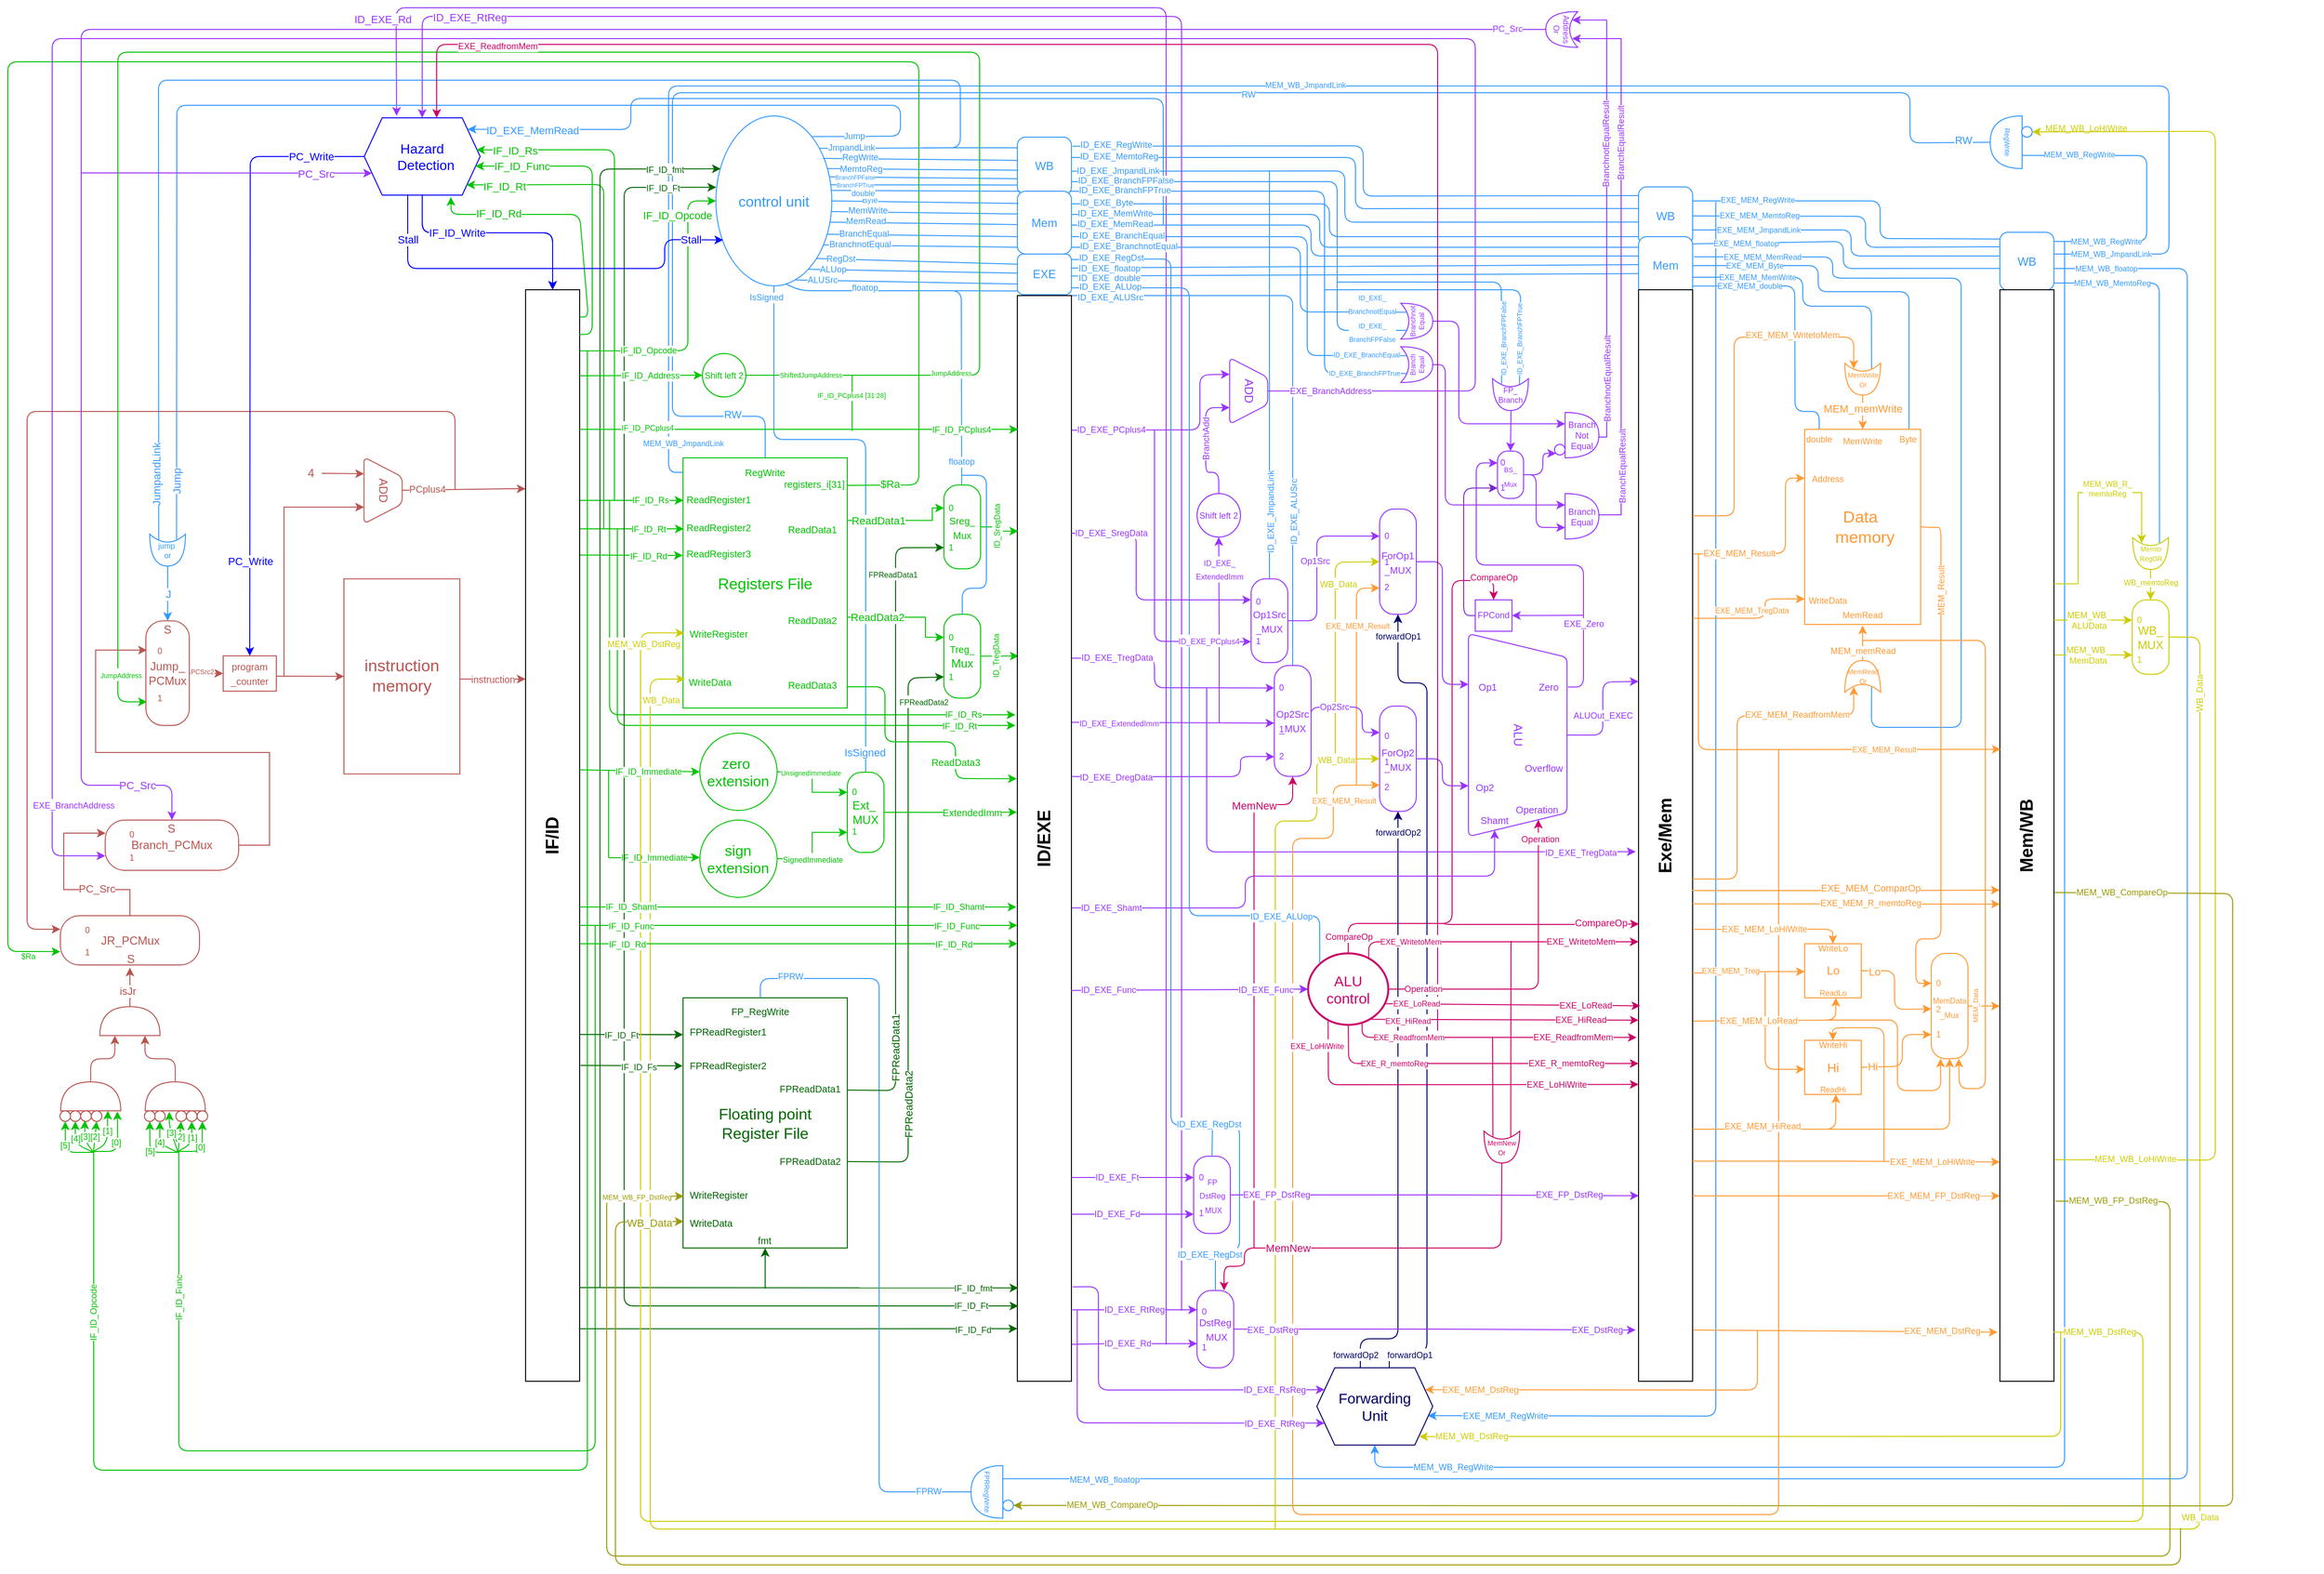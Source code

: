 <mxfile version="14.1.8" type="github">
  <diagram id="FUZhbVknojldcqYKG9fJ" name="Page-1">
    <mxGraphModel dx="3149" dy="426" grid="0" gridSize="10" guides="1" tooltips="1" connect="1" arrows="1" fold="1" page="1" pageScale="1" pageWidth="2336" pageHeight="1654" background="none" math="0" shadow="0">
      <root>
        <mxCell id="0" />
        <mxCell id="1" parent="0" />
        <mxCell id="O50RYyuhymswDinPbJdu-3" value="" style="endArrow=none;html=1;strokeColor=#3399FF;exitX=0.991;exitY=0.405;exitDx=0;exitDy=0;exitPerimeter=0;entryX=0.017;entryY=0.827;entryDx=0;entryDy=0;entryPerimeter=0;" parent="1" source="UKt0rCFPghXX4FOB7-Do-11" target="VB7SxKn7EFe_iuw59Z2b-46" edge="1">
          <mxGeometry width="50" height="50" relative="1" as="geometry">
            <mxPoint x="-1394" y="218" as="sourcePoint" />
            <mxPoint x="-1344" y="168" as="targetPoint" />
          </mxGeometry>
        </mxCell>
        <mxCell id="O50RYyuhymswDinPbJdu-4" value="&lt;span style=&quot;color: rgb(51 , 153 , 255)&quot;&gt;&lt;font style=&quot;font-size: 6px&quot;&gt;BranchFPTrue&lt;br&gt;&lt;/font&gt;&lt;/span&gt;" style="edgeLabel;html=1;align=center;verticalAlign=middle;resizable=0;points=[];" parent="O50RYyuhymswDinPbJdu-3" vertex="1" connectable="0">
          <mxGeometry x="-0.851" y="-1" relative="1" as="geometry">
            <mxPoint x="10.21" y="-2.31" as="offset" />
          </mxGeometry>
        </mxCell>
        <mxCell id="O50RYyuhymswDinPbJdu-1" value="" style="endArrow=none;html=1;exitX=0.974;exitY=0.35;exitDx=0;exitDy=0;exitPerimeter=0;entryX=0.017;entryY=0.694;entryDx=0;entryDy=0;entryPerimeter=0;strokeColor=#3399FF;" parent="1" edge="1">
          <mxGeometry width="50" height="50" relative="1" as="geometry">
            <mxPoint x="-1474.07" y="186.0" as="sourcePoint" />
            <mxPoint x="-1277.988" y="188.04" as="targetPoint" />
          </mxGeometry>
        </mxCell>
        <mxCell id="O50RYyuhymswDinPbJdu-2" value="&lt;span style=&quot;color: rgb(51 , 153 , 255)&quot;&gt;&lt;font style=&quot;font-size: 6px&quot;&gt;BranchFPFalse&lt;/font&gt;&lt;/span&gt;" style="edgeLabel;html=1;align=center;verticalAlign=middle;resizable=0;points=[];" parent="O50RYyuhymswDinPbJdu-1" vertex="1" connectable="0">
          <mxGeometry x="-0.687" y="-1" relative="1" as="geometry">
            <mxPoint x="-3.06" y="-2.32" as="offset" />
          </mxGeometry>
        </mxCell>
        <mxCell id="ZLA4pjyb3UwJLn75IRX7-6" value="" style="endArrow=classic;html=1;fontColor=#0000CC;strokeColor=#9933FF;entryX=0.279;entryY=-0.027;entryDx=0;entryDy=0;entryPerimeter=0;" parent="1" target="UKt0rCFPghXX4FOB7-Do-28" edge="1">
          <mxGeometry width="50" height="50" relative="1" as="geometry">
            <mxPoint x="-1124" y="1395" as="sourcePoint" />
            <mxPoint x="-1910" y="129" as="targetPoint" />
            <Array as="points">
              <mxPoint x="-1124" y="11" />
              <mxPoint x="-1921" y="11" />
            </Array>
          </mxGeometry>
        </mxCell>
        <mxCell id="ZLA4pjyb3UwJLn75IRX7-7" value="&lt;font color=&quot;#9933ff&quot;&gt;ID_EXE_Rd&lt;/font&gt;" style="edgeLabel;html=1;align=center;verticalAlign=middle;resizable=0;points=[];fontColor=#0000CC;fontSize=11;" parent="ZLA4pjyb3UwJLn75IRX7-6" vertex="1" connectable="0">
          <mxGeometry x="0.843" y="1" relative="1" as="geometry">
            <mxPoint x="-82.5" y="11" as="offset" />
          </mxGeometry>
        </mxCell>
        <mxCell id="qUpdYdg1yEKMTrw5bY8S-4" value="EXE_MEM_double" style="endArrow=none;html=1;fontSize=8;fontColor=#3399FF;strokeColor=#3399FF;exitX=0.988;exitY=0.636;exitDx=0;exitDy=0;entryX=0.5;entryY=0;entryDx=0;entryDy=0;spacingLeft=26;exitPerimeter=0;" parent="1" target="qUpdYdg1yEKMTrw5bY8S-3" edge="1">
          <mxGeometry x="-0.667" width="50" height="50" relative="1" as="geometry">
            <mxPoint x="-579.002" y="299.16" as="sourcePoint" />
            <mxPoint x="-393.08" y="397.775" as="targetPoint" />
            <Array as="points">
              <mxPoint x="-473.33" y="299" />
              <mxPoint x="-473" y="429" />
              <mxPoint x="-448" y="429" />
            </Array>
            <mxPoint as="offset" />
          </mxGeometry>
        </mxCell>
        <mxCell id="MDKbR9UM8LwBPgUKq2hT-2" value="MEM_WB_floatop" style="endArrow=none;html=1;fontSize=8;fontColor=#3399FF;strokeColor=#3399FF;spacingLeft=-3;entryX=0;entryY=0.75;entryDx=0;entryDy=0;entryPerimeter=0;" parent="1" target="9PQTvSsLilwR7clUZoGl-6" edge="1">
          <mxGeometry x="-0.958" width="50" height="50" relative="1" as="geometry">
            <mxPoint x="-205" y="281" as="sourcePoint" />
            <mxPoint x="-238" y="1556" as="targetPoint" />
            <Array as="points">
              <mxPoint x="-67" y="281" />
              <mxPoint x="-67" y="1534" />
            </Array>
            <mxPoint as="offset" />
          </mxGeometry>
        </mxCell>
        <mxCell id="MDKbR9UM8LwBPgUKq2hT-10" value="&lt;font color=&quot;#3399ff&quot;&gt;MEM_WB_floatop&lt;/font&gt;" style="edgeLabel;html=1;align=center;verticalAlign=middle;resizable=0;points=[];fontSize=9;" parent="MDKbR9UM8LwBPgUKq2hT-2" vertex="1" connectable="0">
          <mxGeometry x="0.912" y="1" relative="1" as="geometry">
            <mxPoint x="-10" as="offset" />
          </mxGeometry>
        </mxCell>
        <mxCell id="9PQTvSsLilwR7clUZoGl-2" value="" style="endArrow=none;html=1;strokeColor=#3399FF;fontColor=#3399FF;fontSize=9;spacing=0;spacingLeft=3;spacingBottom=3;exitX=0;exitY=0.5;exitDx=0;exitDy=0;entryX=0.993;entryY=0.345;entryDx=0;entryDy=0;entryPerimeter=0;" parent="1" source="VB7SxKn7EFe_iuw59Z2b-49" target="VB7SxKn7EFe_iuw59Z2b-44" edge="1">
          <mxGeometry x="-0.756" width="50" height="50" relative="1" as="geometry">
            <mxPoint x="-1160" y="378" as="sourcePoint" />
            <mxPoint x="-1221" y="287" as="targetPoint" />
            <mxPoint as="offset" />
            <Array as="points">
              <mxPoint x="-629" y="277" />
            </Array>
          </mxGeometry>
        </mxCell>
        <mxCell id="9PQTvSsLilwR7clUZoGl-5" value="ID_EXE_floatop" style="edgeLabel;html=1;align=center;verticalAlign=middle;resizable=0;points=[];fontColor=#3399FF;fontSize=9;" parent="9PQTvSsLilwR7clUZoGl-2" vertex="1" connectable="0">
          <mxGeometry x="0.87" y="-2" relative="1" as="geometry">
            <mxPoint x="0.4" y="2.74" as="offset" />
          </mxGeometry>
        </mxCell>
        <mxCell id="BC7iGoMoi5dnLff00QbV-104" style="edgeStyle=orthogonalEdgeStyle;rounded=1;orthogonalLoop=1;jettySize=auto;html=1;entryX=0.5;entryY=0;entryDx=0;entryDy=0;fontSize=9;exitX=0.5;exitY=0;exitDx=0;exitDy=0;exitPerimeter=0;fontColor=#cc0066;strokeColor=#CC0066;" parent="1" source="UKt0rCFPghXX4FOB7-Do-15" target="BC7iGoMoi5dnLff00QbV-84" edge="1">
          <mxGeometry relative="1" as="geometry">
            <Array as="points">
              <mxPoint x="-935" y="959" />
              <mxPoint x="-828" y="959" />
              <mxPoint x="-828" y="604" />
              <mxPoint x="-785" y="604" />
            </Array>
          </mxGeometry>
        </mxCell>
        <mxCell id="BC7iGoMoi5dnLff00QbV-105" value="CompareOp" style="edgeLabel;html=1;align=center;verticalAlign=middle;resizable=0;points=[];fontSize=9;fontColor=#CC0066;" parent="BC7iGoMoi5dnLff00QbV-104" vertex="1" connectable="0">
          <mxGeometry x="-0.845" relative="1" as="geometry">
            <mxPoint x="-12.0" y="13.94" as="offset" />
          </mxGeometry>
        </mxCell>
        <mxCell id="BC7iGoMoi5dnLff00QbV-21" value="ID_TregData" style="edgeStyle=orthogonalEdgeStyle;rounded=0;orthogonalLoop=1;jettySize=auto;html=1;strokeColor=#00C200;fontSize=8;fontColor=#00C200;horizontal=0;entryX=0.024;entryY=0.332;entryDx=0;entryDy=0;entryPerimeter=0;" parent="1" source="BC7iGoMoi5dnLff00QbV-14" target="UKt0rCFPghXX4FOB7-Do-1" edge="1">
          <mxGeometry x="-0.191" relative="1" as="geometry">
            <Array as="points">
              <mxPoint x="-1296" y="682" />
            </Array>
            <mxPoint as="offset" />
            <mxPoint x="-1291" y="653" as="targetPoint" />
          </mxGeometry>
        </mxCell>
        <mxCell id="CtNVOPYaEB--DCEwSdlD-2" value="&lt;font color=&quot;#006600&quot;&gt;FPReadData2&lt;/font&gt;" style="endArrow=classic;html=1;strokeColor=#006600;exitX=1;exitY=0.5;exitDx=0;exitDy=0;entryX=0;entryY=0.5;entryDx=0;entryDy=0;horizontal=0;" parent="1" source="gS0UG-fzsXVAPo_zug0t-13" target="BC7iGoMoi5dnLff00QbV-16" edge="1">
          <mxGeometry x="-0.592" width="50" height="50" relative="1" as="geometry">
            <mxPoint x="-1387" y="1217" as="sourcePoint" />
            <mxPoint x="-1337" y="1167" as="targetPoint" />
            <Array as="points">
              <mxPoint x="-1391" y="1206" />
              <mxPoint x="-1391" y="705" />
            </Array>
            <mxPoint as="offset" />
          </mxGeometry>
        </mxCell>
        <mxCell id="gxvZhQhr0Ajc84pvUezM-15" value="&lt;span style=&quot;color: rgb(0 , 102 , 0) ; font-size: 8px&quot;&gt;FPReadData2&lt;/span&gt;" style="edgeLabel;html=1;align=center;verticalAlign=middle;resizable=0;points=[];" parent="CtNVOPYaEB--DCEwSdlD-2" vertex="1" connectable="0">
          <mxGeometry x="0.811" relative="1" as="geometry">
            <mxPoint x="16" y="4.16" as="offset" />
          </mxGeometry>
        </mxCell>
        <mxCell id="VB7SxKn7EFe_iuw59Z2b-43" value="IsSigned" style="endArrow=none;html=1;fontSize=9;strokeColor=#3399FF;fontColor=#3399FF;exitX=0.5;exitY=1;exitDx=0;exitDy=0;endFill=0;entryX=0.5;entryY=0;entryDx=0;entryDy=0;" parent="1" source="UKt0rCFPghXX4FOB7-Do-11" target="VB7SxKn7EFe_iuw59Z2b-13" edge="1">
          <mxGeometry x="-0.96" y="-8" width="50" height="50" relative="1" as="geometry">
            <mxPoint x="-1552" y="339" as="sourcePoint" />
            <mxPoint x="-1495" y="339" as="targetPoint" />
            <Array as="points">
              <mxPoint x="-1530" y="458" />
              <mxPoint x="-1435" y="458" />
              <mxPoint x="-1435" y="543" />
            </Array>
            <mxPoint as="offset" />
          </mxGeometry>
        </mxCell>
        <mxCell id="gxvZhQhr0Ajc84pvUezM-7" value="&lt;font color=&quot;#3399ff&quot;&gt;IsSigned&lt;/font&gt;" style="edgeLabel;html=1;align=center;verticalAlign=middle;resizable=0;points=[];" parent="VB7SxKn7EFe_iuw59Z2b-43" vertex="1" connectable="0">
          <mxGeometry x="0.929" y="-1" relative="1" as="geometry">
            <mxPoint as="offset" />
          </mxGeometry>
        </mxCell>
        <mxCell id="BC7iGoMoi5dnLff00QbV-5" value="" style="endArrow=none;html=1;fontSize=9;strokeColor=#3399FF;fontColor=#3399FF;endFill=0;" parent="1" edge="1">
          <mxGeometry x="-0.943" width="50" height="50" relative="1" as="geometry">
            <mxPoint x="-1520" y="296" as="sourcePoint" />
            <mxPoint x="-1335.61" y="505.13" as="targetPoint" />
            <Array as="points">
              <mxPoint x="-1502" y="304" />
              <mxPoint x="-1336" y="304" />
            </Array>
            <mxPoint as="offset" />
          </mxGeometry>
        </mxCell>
        <mxCell id="BC7iGoMoi5dnLff00QbV-7" value="&lt;font color=&quot;#3399ff&quot; style=&quot;font-size: 9px;&quot;&gt;floatop&lt;/font&gt;" style="edgeLabel;html=1;align=center;verticalAlign=middle;resizable=0;points=[];fontSize=9;" parent="BC7iGoMoi5dnLff00QbV-5" vertex="1" connectable="0">
          <mxGeometry x="-0.782" y="-2" relative="1" as="geometry">
            <mxPoint x="43.36" y="-4.9" as="offset" />
          </mxGeometry>
        </mxCell>
        <mxCell id="BC7iGoMoi5dnLff00QbV-8" value="&lt;font color=&quot;#3399ff&quot;&gt;floatop&lt;/font&gt;" style="edgeLabel;html=1;align=center;verticalAlign=middle;resizable=0;points=[];fontSize=9;" parent="BC7iGoMoi5dnLff00QbV-5" vertex="1" connectable="0">
          <mxGeometry x="0.962" y="-2" relative="1" as="geometry">
            <mxPoint x="1.09" y="-17.42" as="offset" />
          </mxGeometry>
        </mxCell>
        <mxCell id="rZ_rh7BoH4JBTpEfDPfL-59" value="" style="endArrow=classic;html=1;fontSize=8;entryX=0;entryY=0.5;entryDx=0;entryDy=0;fontColor=#00C200;strokeColor=#00C200;exitX=1;exitY=0.11;exitDx=0;exitDy=0;exitPerimeter=0;" parent="1" source="UKt0rCFPghXX4FOB7-Do-9" target="rZ_rh7BoH4JBTpEfDPfL-58" edge="1">
          <mxGeometry width="50" height="50" relative="1" as="geometry">
            <mxPoint x="-1380" y="641" as="sourcePoint" />
            <mxPoint x="-1820" y="426" as="targetPoint" />
            <Array as="points">
              <mxPoint x="-1380" y="505" />
              <mxPoint x="-1380" y="67" />
              <mxPoint x="-2323" y="67" />
              <mxPoint x="-2323" y="988" />
            </Array>
          </mxGeometry>
        </mxCell>
        <mxCell id="rZ_rh7BoH4JBTpEfDPfL-60" value="&lt;font&gt;$Ra&lt;/font&gt;" style="edgeLabel;html=1;align=center;verticalAlign=middle;resizable=0;points=[];fontSize=8;fontColor=#00C200;" parent="rZ_rh7BoH4JBTpEfDPfL-59" vertex="1" connectable="0">
          <mxGeometry x="0.887" y="2" relative="1" as="geometry">
            <mxPoint x="19" y="88.2" as="offset" />
          </mxGeometry>
        </mxCell>
        <mxCell id="B7XlXlaNEZrZF2G971Ab-1" value="&lt;font color=&quot;#00c200&quot;&gt;$Ra&lt;/font&gt;" style="edgeLabel;html=1;align=center;verticalAlign=middle;resizable=0;points=[];" vertex="1" connectable="0" parent="rZ_rh7BoH4JBTpEfDPfL-59">
          <mxGeometry x="-0.964" y="1" relative="1" as="geometry">
            <mxPoint as="offset" />
          </mxGeometry>
        </mxCell>
        <mxCell id="rZ_rh7BoH4JBTpEfDPfL-54" value="MEM_WB_JmpandLink" style="endArrow=none;html=1;strokeColor=#3399FF;fontSize=8;fontColor=#3399FF;" parent="1" edge="1">
          <mxGeometry x="-0.948" width="50" height="50" relative="1" as="geometry">
            <mxPoint x="-205" y="266" as="sourcePoint" />
            <mxPoint x="-1624" y="492" as="targetPoint" />
            <Array as="points">
              <mxPoint x="-86" y="266" />
              <mxPoint x="-86" y="92" />
              <mxPoint x="-1639" y="92" />
              <mxPoint x="-1639" y="492" />
            </Array>
            <mxPoint as="offset" />
          </mxGeometry>
        </mxCell>
        <mxCell id="gxvZhQhr0Ajc84pvUezM-8" value="&lt;span style=&quot;color: rgb(51 , 153 , 255) ; font-size: 8px&quot;&gt;MEM_WB_JmpandLink&lt;/span&gt;" style="edgeLabel;html=1;align=center;verticalAlign=middle;resizable=0;points=[];" parent="rZ_rh7BoH4JBTpEfDPfL-54" vertex="1" connectable="0">
          <mxGeometry x="0.961" y="1" relative="1" as="geometry">
            <mxPoint x="14" y="-2.71" as="offset" />
          </mxGeometry>
        </mxCell>
        <mxCell id="gxvZhQhr0Ajc84pvUezM-9" value="&lt;span style=&quot;color: rgb(51 , 153 , 255) ; font-size: 8px&quot;&gt;MEM_WB_JmpandLink&lt;/span&gt;" style="edgeLabel;html=1;align=center;verticalAlign=middle;resizable=0;points=[];" parent="rZ_rh7BoH4JBTpEfDPfL-54" vertex="1" connectable="0">
          <mxGeometry x="0.05" y="-2" relative="1" as="geometry">
            <mxPoint as="offset" />
          </mxGeometry>
        </mxCell>
        <mxCell id="rZ_rh7BoH4JBTpEfDPfL-52" value="" style="endArrow=none;html=1;strokeColor=#3399FF;fontColor=#3399FF;fontSize=9;spacing=0;spacingLeft=5;spacingBottom=6;entryX=0.5;entryY=0;entryDx=0;entryDy=0;" parent="1" target="rZ_rh7BoH4JBTpEfDPfL-42" edge="1">
          <mxGeometry x="-0.85" y="-2" width="50" height="50" relative="1" as="geometry">
            <mxPoint x="-1017" y="180" as="sourcePoint" />
            <mxPoint x="-890" y="529" as="targetPoint" />
            <mxPoint as="offset" />
            <Array as="points">
              <mxPoint x="-1017" y="402" />
            </Array>
          </mxGeometry>
        </mxCell>
        <mxCell id="fmE-JT6YE_AgQlj8SpnZ-9" value="&lt;span style=&quot;color: rgb(51 , 153 , 255) ; font-size: 9px&quot;&gt;ID_EXE_JmpandLink&lt;/span&gt;" style="edgeLabel;html=1;align=center;verticalAlign=middle;resizable=0;points=[];rotation=270;" parent="rZ_rh7BoH4JBTpEfDPfL-52" vertex="1" connectable="0">
          <mxGeometry x="0.809" y="-1" relative="1" as="geometry">
            <mxPoint x="1" y="-28.9" as="offset" />
          </mxGeometry>
        </mxCell>
        <mxCell id="rZ_rh7BoH4JBTpEfDPfL-48" value="ID_EXE_JmpandLink" style="endArrow=none;html=1;entryX=0;entryY=0.606;entryDx=0;entryDy=0;strokeColor=#3399FF;fontColor=#3399FF;fontSize=9;spacing=0;spacingLeft=11;spacingBottom=11;entryPerimeter=0;exitX=1.001;exitY=0.588;exitDx=0;exitDy=0;exitPerimeter=0;" parent="1" source="VB7SxKn7EFe_iuw59Z2b-46" target="VB7SxKn7EFe_iuw59Z2b-48" edge="1">
          <mxGeometry x="-0.869" y="-5" width="50" height="50" relative="1" as="geometry">
            <mxPoint x="-1222" y="195.88" as="sourcePoint" />
            <mxPoint x="-993" y="467.13" as="targetPoint" />
            <mxPoint as="offset" />
            <Array as="points">
              <mxPoint x="-939" y="180" />
              <mxPoint x="-939" y="233" />
            </Array>
          </mxGeometry>
        </mxCell>
        <mxCell id="CtNVOPYaEB--DCEwSdlD-4" value="ID_EXE_ALUSrc" style="endArrow=none;html=1;entryX=0.5;entryY=0;entryDx=0;entryDy=0;strokeColor=#3399FF;fontColor=#3399FF;fontSize=9;spacing=0;spacingLeft=5;spacingBottom=6;exitX=1;exitY=0;exitDx=0;exitDy=0;" parent="1" source="UKt0rCFPghXX4FOB7-Do-1" target="JEvkDJspSOMSKIL867WB-37" edge="1">
          <mxGeometry x="-0.879" y="-5" width="50" height="50" relative="1" as="geometry">
            <mxPoint x="-1222" y="288" as="sourcePoint" />
            <mxPoint x="-1001.862" y="295.872" as="targetPoint" />
            <mxPoint as="offset" />
            <Array as="points">
              <mxPoint x="-993" y="309" />
            </Array>
          </mxGeometry>
        </mxCell>
        <mxCell id="fmE-JT6YE_AgQlj8SpnZ-10" value="&lt;span style=&quot;color: rgb(51 , 153 , 255) ; font-size: 9px&quot;&gt;ID_EXE_ALUSrc&lt;/span&gt;" style="edgeLabel;html=1;align=center;verticalAlign=middle;resizable=0;points=[];rotation=270;" parent="CtNVOPYaEB--DCEwSdlD-4" vertex="1" connectable="0">
          <mxGeometry x="0.342" relative="1" as="geometry">
            <mxPoint y="42.51" as="offset" />
          </mxGeometry>
        </mxCell>
        <mxCell id="ToduFV8g3K8M5US-xybr-17" value="" style="endArrow=classic;html=1;fontColor=#0000CC;entryX=0.5;entryY=0;entryDx=0;entryDy=0;strokeColor=#9933FF;" parent="1" target="UKt0rCFPghXX4FOB7-Do-28" edge="1">
          <mxGeometry width="50" height="50" relative="1" as="geometry">
            <mxPoint x="-1108" y="1360" as="sourcePoint" />
            <mxPoint x="-1834" y="112" as="targetPoint" />
            <Array as="points">
              <mxPoint x="-1108" y="20" />
              <mxPoint x="-1894" y="20" />
            </Array>
          </mxGeometry>
        </mxCell>
        <mxCell id="ToduFV8g3K8M5US-xybr-18" value="&lt;font color=&quot;#9933ff&quot;&gt;ID_EXE_RtReg&lt;/font&gt;" style="edgeLabel;html=1;align=center;verticalAlign=middle;resizable=0;points=[];fontColor=#0000CC;fontSize=11;" parent="ToduFV8g3K8M5US-xybr-17" vertex="1" connectable="0">
          <mxGeometry x="0.843" y="1" relative="1" as="geometry">
            <mxPoint x="-20.79" as="offset" />
          </mxGeometry>
        </mxCell>
        <mxCell id="ToduFV8g3K8M5US-xybr-5" value="" style="endArrow=classic;html=1;fontColor=#0000CC;entryX=0.892;entryY=0.148;entryDx=0;entryDy=0;entryPerimeter=0;strokeColor=#3399FF;" parent="1" target="UKt0rCFPghXX4FOB7-Do-28" edge="1">
          <mxGeometry width="50" height="50" relative="1" as="geometry">
            <mxPoint x="-1126.95" y="236" as="sourcePoint" />
            <mxPoint x="-1274.002" y="-146.156" as="targetPoint" />
            <Array as="points">
              <mxPoint x="-1127" y="105" />
              <mxPoint x="-1678" y="105" />
              <mxPoint x="-1678" y="137" />
            </Array>
          </mxGeometry>
        </mxCell>
        <mxCell id="ToduFV8g3K8M5US-xybr-6" value="ID_EXE_MemRead" style="edgeLabel;html=1;align=center;verticalAlign=middle;resizable=0;points=[];fontSize=11;fontColor=#3399FF;" parent="ToduFV8g3K8M5US-xybr-5" vertex="1" connectable="0">
          <mxGeometry x="0.843" y="1" relative="1" as="geometry">
            <mxPoint x="-2.67" as="offset" />
          </mxGeometry>
        </mxCell>
        <mxCell id="JEvkDJspSOMSKIL867WB-57" value="&lt;font color=&quot;#3399ff&quot;&gt;MEM_WB_RegWrite&lt;/font&gt;" style="endArrow=classic;html=1;fontSize=9;entryX=0.5;entryY=1;entryDx=0;entryDy=0;fontColor=#000066;strokeColor=#3399FF;" parent="1" target="UKt0rCFPghXX4FOB7-Do-27" edge="1">
          <mxGeometry x="0.897" width="50" height="50" relative="1" as="geometry">
            <mxPoint x="-194" y="253" as="sourcePoint" />
            <mxPoint x="-484.002" y="1513.156" as="targetPoint" />
            <Array as="points">
              <mxPoint x="-194" y="979" />
              <mxPoint x="-194" y="1522" />
              <mxPoint x="-908" y="1522" />
            </Array>
            <mxPoint as="offset" />
          </mxGeometry>
        </mxCell>
        <mxCell id="CtNVOPYaEB--DCEwSdlD-39" value="EXE_MEM_RegWrite" style="endArrow=none;html=1;fontSize=8;fontColor=#3399FF;strokeColor=#3399FF;exitX=1;exitY=0.5;exitDx=0;exitDy=0;entryX=-0.03;entryY=0.374;entryDx=0;entryDy=0;entryPerimeter=0;spacingBottom=8;" parent="1" edge="1">
          <mxGeometry x="-0.628" y="-3" width="50" height="50" relative="1" as="geometry">
            <mxPoint x="-579.0" y="211" as="sourcePoint" />
            <mxPoint x="-261" y="250.44" as="targetPoint" />
            <Array as="points">
              <mxPoint x="-385" y="211" />
              <mxPoint x="-385" y="250" />
            </Array>
            <mxPoint as="offset" />
          </mxGeometry>
        </mxCell>
        <mxCell id="JEvkDJspSOMSKIL867WB-51" value="&lt;font color=&quot;#3399ff&quot;&gt;EXE_MEM_RegWriite&lt;/font&gt;" style="endArrow=classic;html=1;fontSize=9;entryX=0.957;entryY=0.62;entryDx=0;entryDy=0;fontColor=#000066;entryPerimeter=0;strokeColor=#3399FF;" parent="1" target="UKt0rCFPghXX4FOB7-Do-27" edge="1">
          <mxGeometry x="0.897" width="50" height="50" relative="1" as="geometry">
            <mxPoint x="-555" y="212" as="sourcePoint" />
            <mxPoint x="-1265" y="869" as="targetPoint" />
            <Array as="points">
              <mxPoint x="-555" y="936" />
              <mxPoint x="-555" y="1469" />
            </Array>
            <mxPoint as="offset" />
          </mxGeometry>
        </mxCell>
        <mxCell id="CtNVOPYaEB--DCEwSdlD-17" value="RegDst" style="endArrow=none;html=1;exitX=0.868;exitY=0.839;exitDx=0;exitDy=0;strokeColor=#3399FF;fontColor=#3399FF;fontSize=9;spacing=0;spacingLeft=5;spacingBottom=8;entryX=0;entryY=0.25;entryDx=0;entryDy=0;exitPerimeter=0;" parent="1" source="UKt0rCFPghXX4FOB7-Do-11" target="VB7SxKn7EFe_iuw59Z2b-44" edge="1">
          <mxGeometry x="-0.783" y="-4" width="50" height="50" relative="1" as="geometry">
            <mxPoint x="-1484.99" y="265.998" as="sourcePoint" />
            <mxPoint x="-1277.99" y="276" as="targetPoint" />
            <mxPoint as="offset" />
          </mxGeometry>
        </mxCell>
        <mxCell id="JEvkDJspSOMSKIL867WB-50" value="&lt;font color=&quot;#ff9933&quot;&gt;EXE_MEM_DstReg&lt;/font&gt;" style="endArrow=classic;html=1;fontSize=9;entryX=1;entryY=0.25;entryDx=0;entryDy=0;fontColor=#000066;horizontal=1;strokeColor=#FF9933;" parent="1" target="UKt0rCFPghXX4FOB7-Do-27" edge="1">
          <mxGeometry x="0.719" width="50" height="50" relative="1" as="geometry">
            <mxPoint x="-512" y="1380" as="sourcePoint" />
            <mxPoint x="-511" y="1216" as="targetPoint" />
            <Array as="points">
              <mxPoint x="-512" y="1442" />
            </Array>
            <mxPoint as="offset" />
          </mxGeometry>
        </mxCell>
        <mxCell id="JEvkDJspSOMSKIL867WB-53" value="&lt;font color=&quot;#cccc00&quot;&gt;MEM_WB_DstReg&lt;/font&gt;" style="endArrow=classic;html=1;fontSize=9;fontColor=#000066;entryX=0.883;entryY=0.89;entryDx=0;entryDy=0;entryPerimeter=0;strokeColor=#CCCC00;" parent="1" target="UKt0rCFPghXX4FOB7-Do-27" edge="1">
          <mxGeometry x="0.861" width="50" height="50" relative="1" as="geometry">
            <mxPoint x="-198" y="1382" as="sourcePoint" />
            <mxPoint x="-634" y="1409" as="targetPoint" />
            <Array as="points">
              <mxPoint x="-198" y="1490" />
            </Array>
            <mxPoint as="offset" />
          </mxGeometry>
        </mxCell>
        <mxCell id="JEvkDJspSOMSKIL867WB-44" value="forwardOp1" style="endArrow=classic;html=1;fontSize=9;exitX=0.625;exitY=0;exitDx=0;exitDy=0;entryX=0.5;entryY=1;entryDx=0;entryDy=0;fontColor=#000066;horizontal=1;strokeColor=#000066;" parent="1" source="UKt0rCFPghXX4FOB7-Do-27" target="UKt0rCFPghXX4FOB7-Do-16" edge="1">
          <mxGeometry x="0.947" width="50" height="50" relative="1" as="geometry">
            <mxPoint x="-846.052" y="1451.684" as="sourcePoint" />
            <mxPoint x="-874.0" y="852.0" as="targetPoint" />
            <Array as="points">
              <mxPoint x="-893" y="1403" />
              <mxPoint x="-854" y="1403" />
              <mxPoint x="-854" y="710" />
              <mxPoint x="-884" y="710" />
            </Array>
            <mxPoint as="offset" />
          </mxGeometry>
        </mxCell>
        <mxCell id="B7XlXlaNEZrZF2G971Ab-28" value="&lt;span style=&quot;color: rgb(0 , 0 , 102) ; font-size: 9px&quot;&gt;forwardOp1&lt;br&gt;&lt;/span&gt;" style="edgeLabel;html=1;align=center;verticalAlign=middle;resizable=0;points=[];" vertex="1" connectable="0" parent="JEvkDJspSOMSKIL867WB-44">
          <mxGeometry x="-0.833" relative="1" as="geometry">
            <mxPoint x="-18" y="17.86" as="offset" />
          </mxGeometry>
        </mxCell>
        <mxCell id="JEvkDJspSOMSKIL867WB-43" value="forwardOp2" style="endArrow=classic;html=1;fontSize=9;exitX=0.375;exitY=0;exitDx=0;exitDy=0;entryX=0.5;entryY=1;entryDx=0;entryDy=0;strokeColor=#000066;fontColor=#000066;horizontal=1;" parent="1" source="UKt0rCFPghXX4FOB7-Do-27" target="UKt0rCFPghXX4FOB7-Do-17" edge="1">
          <mxGeometry x="0.928" width="50" height="50" relative="1" as="geometry">
            <mxPoint x="-939" y="1277" as="sourcePoint" />
            <mxPoint x="-889" y="1227" as="targetPoint" />
            <Array as="points">
              <mxPoint x="-923" y="1389" />
              <mxPoint x="-884" y="1389" />
              <mxPoint x="-884" y="1130" />
              <mxPoint x="-884" y="902" />
            </Array>
            <mxPoint as="offset" />
          </mxGeometry>
        </mxCell>
        <mxCell id="B7XlXlaNEZrZF2G971Ab-27" value="&lt;span style=&quot;color: rgb(0 , 0 , 102) ; font-size: 9px&quot;&gt;forwardOp2&lt;/span&gt;" style="edgeLabel;html=1;align=center;verticalAlign=middle;resizable=0;points=[];" vertex="1" connectable="0" parent="JEvkDJspSOMSKIL867WB-43">
          <mxGeometry x="-0.669" y="-2" relative="1" as="geometry">
            <mxPoint x="-46" y="48.71" as="offset" />
          </mxGeometry>
        </mxCell>
        <mxCell id="VB7SxKn7EFe_iuw59Z2b-35" value="JmpandLink" style="endArrow=none;html=1;fontSize=9;strokeColor=#3399FF;fontColor=#3399FF;endFill=0;entryX=0.175;entryY=0.75;entryDx=0;entryDy=0;entryPerimeter=0;exitX=0.884;exitY=0.191;exitDx=0;exitDy=0;exitPerimeter=0;" parent="1" source="UKt0rCFPghXX4FOB7-Do-11" target="rZ_rh7BoH4JBTpEfDPfL-18" edge="1">
          <mxGeometry x="-0.956" width="50" height="50" relative="1" as="geometry">
            <mxPoint x="-1470" y="205" as="sourcePoint" />
            <mxPoint x="-1306" y="205.29" as="targetPoint" />
            <mxPoint as="offset" />
            <Array as="points">
              <mxPoint x="-1337" y="156" />
              <mxPoint x="-1337" y="86" />
              <mxPoint x="-2167" y="86" />
            </Array>
          </mxGeometry>
        </mxCell>
        <mxCell id="rZ_rh7BoH4JBTpEfDPfL-21" value="&lt;font color=&quot;#3399ff&quot;&gt;JumpandLink&lt;/font&gt;" style="edgeLabel;html=1;align=center;verticalAlign=middle;resizable=0;points=[];fontColor=#B85450;horizontal=0;" parent="VB7SxKn7EFe_iuw59Z2b-35" vertex="1" connectable="0">
          <mxGeometry x="0.967" y="-1" relative="1" as="geometry">
            <mxPoint x="-1.26" y="-42.29" as="offset" />
          </mxGeometry>
        </mxCell>
        <mxCell id="VB7SxKn7EFe_iuw59Z2b-50" value="&lt;font style=&quot;font-size: 12px&quot;&gt;WB&lt;/font&gt;" style="rounded=1;whiteSpace=wrap;html=1;fontSize=8;fontColor=#3399FF;strokeColor=#3399FF;" parent="1" vertex="1">
          <mxGeometry x="-261" y="243.5" width="56" height="60" as="geometry" />
        </mxCell>
        <mxCell id="VB7SxKn7EFe_iuw59Z2b-48" value="&lt;font style=&quot;font-size: 12px&quot;&gt;WB&lt;/font&gt;" style="rounded=1;whiteSpace=wrap;html=1;fontSize=8;fontColor=#3399FF;strokeColor=#3399FF;fontStyle=0" parent="1" vertex="1">
          <mxGeometry x="-634.99" y="196.5" width="56" height="60" as="geometry" />
        </mxCell>
        <mxCell id="VB7SxKn7EFe_iuw59Z2b-49" value="&lt;font style=&quot;font-size: 12px&quot;&gt;Mem&lt;/font&gt;" style="rounded=1;whiteSpace=wrap;html=1;fontSize=8;fontColor=#3399FF;strokeColor=#3399FF;" parent="1" vertex="1">
          <mxGeometry x="-635" y="248" width="56" height="60" as="geometry" />
        </mxCell>
        <mxCell id="VB7SxKn7EFe_iuw59Z2b-46" value="&lt;font style=&quot;font-size: 12px&quot;&gt;WB&lt;/font&gt;" style="rounded=1;whiteSpace=wrap;html=1;fontSize=8;fontColor=#3399FF;strokeColor=#3399FF;" parent="1" vertex="1">
          <mxGeometry x="-1277.99" y="145" width="56" height="60" as="geometry" />
        </mxCell>
        <mxCell id="VB7SxKn7EFe_iuw59Z2b-45" value="&lt;font style=&quot;font-size: 12px&quot;&gt;Mem&lt;/font&gt;" style="rounded=1;whiteSpace=wrap;html=1;fontSize=8;fontColor=#3399FF;strokeColor=#3399FF;" parent="1" vertex="1">
          <mxGeometry x="-1278" y="201" width="56" height="65" as="geometry" />
        </mxCell>
        <mxCell id="VB7SxKn7EFe_iuw59Z2b-44" value="&lt;font style=&quot;font-size: 12px&quot;&gt;EXE&lt;/font&gt;" style="rounded=1;whiteSpace=wrap;html=1;fontSize=8;fontColor=#3399FF;strokeColor=#3399FF;" parent="1" vertex="1">
          <mxGeometry x="-1278" y="266" width="56" height="42" as="geometry" />
        </mxCell>
        <mxCell id="7TlwpzO_HOsOdfMENnGN-18" value="IF_ID_Rs" style="edgeStyle=elbowEdgeStyle;rounded=0;orthogonalLoop=1;jettySize=auto;elbow=vertical;html=1;endArrow=classic;endFill=1;fontColor=#00C200;fontSize=9;spacingLeft=16;strokeColor=#00C200;entryX=0.002;entryY=0.168;entryDx=0;entryDy=0;entryPerimeter=0;exitX=0.975;exitY=0.194;exitDx=0;exitDy=0;exitPerimeter=0;" parent="1" source="i_DloLI33KycDSHxBHz_-1" target="UKt0rCFPghXX4FOB7-Do-9" edge="1">
          <mxGeometry x="0.225" relative="1" as="geometry">
            <Array as="points">
              <mxPoint x="-1682" y="521" />
              <mxPoint x="-1675" y="516" />
            </Array>
            <mxPoint x="-1712" y="516" as="sourcePoint" />
            <mxPoint as="offset" />
            <mxPoint x="-1637" y="516" as="targetPoint" />
          </mxGeometry>
        </mxCell>
        <mxCell id="YYx74QZVLRJWQak4ZVne-2" value="" style="edgeStyle=orthogonalEdgeStyle;rounded=0;orthogonalLoop=1;jettySize=auto;html=1;strokeColor=#B85450;fontColor=#B85450;entryX=0;entryY=0.5;entryDx=0;entryDy=0;" parent="1" source="UKt0rCFPghXX4FOB7-Do-2" target="UKt0rCFPghXX4FOB7-Do-8" edge="1">
          <mxGeometry relative="1" as="geometry">
            <Array as="points">
              <mxPoint x="-2036" y="703" />
              <mxPoint x="-2036" y="703" />
            </Array>
            <mxPoint x="-1992" y="723" as="targetPoint" />
          </mxGeometry>
        </mxCell>
        <mxCell id="YYx74QZVLRJWQak4ZVne-6" value="PCplus4" style="edgeStyle=orthogonalEdgeStyle;rounded=0;orthogonalLoop=1;jettySize=auto;html=1;fontSize=10;strokeColor=#B85450;fontColor=#B85450;" parent="1" source="7TlwpzO_HOsOdfMENnGN-1" edge="1">
          <mxGeometry x="-0.603" y="1" relative="1" as="geometry">
            <Array as="points">
              <mxPoint x="-1803" y="509" />
            </Array>
            <mxPoint x="-1787" y="509" as="targetPoint" />
            <mxPoint as="offset" />
          </mxGeometry>
        </mxCell>
        <mxCell id="UKt0rCFPghXX4FOB7-Do-2" value="&lt;font style=&quot;font-size: 10px&quot; color=&quot;#b85450&quot;&gt;program&lt;br&gt;_counter&lt;/font&gt;" style="rounded=0;whiteSpace=wrap;html=1;strokeColor=#B85450;" parent="1" vertex="1">
          <mxGeometry x="-2100" y="682" width="55" height="36.5" as="geometry" />
        </mxCell>
        <mxCell id="UKt0rCFPghXX4FOB7-Do-4" value="&lt;font style=&quot;font-size: 18px;&quot;&gt;Exe/Mem&lt;/font&gt;" style="rounded=0;whiteSpace=wrap;html=1;horizontal=0;fontSize=18;fontStyle=1" parent="1" vertex="1">
          <mxGeometry x="-634.99" y="303" width="56" height="1130" as="geometry" />
        </mxCell>
        <mxCell id="WTMd-Kf-NOUrpAkrOXLC-6" value="MEM_WB_&lt;br&gt;MemData" style="edgeStyle=orthogonalEdgeStyle;rounded=0;orthogonalLoop=1;jettySize=auto;html=1;exitX=1;exitY=0.336;exitDx=0;exitDy=0;entryX=0;entryY=0.25;entryDx=0;entryDy=0;fontSize=9;exitPerimeter=0;fontColor=#CCCC00;strokeColor=#CCCC00;horizontal=1;" parent="1" source="UKt0rCFPghXX4FOB7-Do-6" target="kzKms_yDveK2XiWAhmSa-20" edge="1">
          <mxGeometry x="-0.113" relative="1" as="geometry">
            <Array as="points">
              <mxPoint x="-205" y="681" />
            </Array>
            <mxPoint as="offset" />
          </mxGeometry>
        </mxCell>
        <mxCell id="UKt0rCFPghXX4FOB7-Do-6" value="&lt;font style=&quot;font-size: 18px;&quot;&gt;Mem/WB&lt;/font&gt;" style="rounded=0;whiteSpace=wrap;html=1;horizontal=0;fontSize=18;fontStyle=1" parent="1" vertex="1">
          <mxGeometry x="-261" y="303" width="56" height="1130" as="geometry" />
        </mxCell>
        <mxCell id="YYx74QZVLRJWQak4ZVne-4" value="&lt;font style=&quot;font-size: 10px;&quot;&gt;instruction&lt;/font&gt;" style="edgeStyle=orthogonalEdgeStyle;rounded=0;orthogonalLoop=1;jettySize=auto;html=1;fontSize=10;fillColor=#f8cecc;fontColor=#C44F4F;strokeColor=#B85450;" parent="1" source="UKt0rCFPghXX4FOB7-Do-8" edge="1">
          <mxGeometry relative="1" as="geometry">
            <Array as="points">
              <mxPoint x="-1803" y="706" />
              <mxPoint x="-1803" y="706" />
            </Array>
            <mxPoint x="-1787" y="706" as="targetPoint" />
          </mxGeometry>
        </mxCell>
        <mxCell id="UKt0rCFPghXX4FOB7-Do-8" value="&lt;font style=&quot;font-size: 17px&quot;&gt;instruction memory&lt;/font&gt;" style="rounded=0;whiteSpace=wrap;html=1;fontColor=#B85450;strokeColor=#B85450;" parent="1" vertex="1">
          <mxGeometry x="-1975" y="602.25" width="120" height="202" as="geometry" />
        </mxCell>
        <mxCell id="UKt0rCFPghXX4FOB7-Do-9" value="&lt;font style=&quot;font-size: 16px&quot;&gt;Registers File&lt;/font&gt;" style="rounded=0;whiteSpace=wrap;html=1;fontColor=#00C200;strokeColor=#00C200;" parent="1" vertex="1">
          <mxGeometry x="-1624" y="477" width="170" height="259" as="geometry" />
        </mxCell>
        <mxCell id="UKt0rCFPghXX4FOB7-Do-11" value="&lt;font style=&quot;font-size: 15px&quot;&gt;control unit&lt;/font&gt;" style="ellipse;whiteSpace=wrap;html=1;fontColor=#3399FF;strokeColor=#3399FF;" parent="1" vertex="1">
          <mxGeometry x="-1590" y="123" width="120" height="176" as="geometry" />
        </mxCell>
        <mxCell id="VB7SxKn7EFe_iuw59Z2b-4" value="&lt;font style=&quot;font-size: 8px&quot; color=&quot;#00c200&quot;&gt;SignedImmediate&lt;/font&gt;" style="edgeStyle=orthogonalEdgeStyle;rounded=0;orthogonalLoop=1;jettySize=auto;html=1;exitX=1;exitY=0.5;exitDx=0;exitDy=0;strokeColor=#00C200;entryX=0;entryY=0.75;entryDx=0;entryDy=0;" parent="1" source="UKt0rCFPghXX4FOB7-Do-12" target="VB7SxKn7EFe_iuw59Z2b-13" edge="1">
          <mxGeometry x="-0.273" relative="1" as="geometry">
            <mxPoint x="-1283.396" y="891.571" as="targetPoint" />
            <mxPoint as="offset" />
          </mxGeometry>
        </mxCell>
        <mxCell id="UKt0rCFPghXX4FOB7-Do-12" value="&lt;font style=&quot;font-size: 15px&quot;&gt;sign &lt;br&gt;extension&lt;/font&gt;" style="ellipse;whiteSpace=wrap;html=1;aspect=fixed;fontColor=#00C200;strokeColor=#00C200;" parent="1" vertex="1">
          <mxGeometry x="-1606.61" y="852" width="80" height="80" as="geometry" />
        </mxCell>
        <mxCell id="VB7SxKn7EFe_iuw59Z2b-3" value="&lt;font color=&quot;#00c200&quot; style=&quot;font-size: 7px&quot;&gt;UnsignedImmediate&lt;/font&gt;" style="edgeStyle=orthogonalEdgeStyle;rounded=0;orthogonalLoop=1;jettySize=auto;html=1;exitX=1;exitY=0.5;exitDx=0;exitDy=0;strokeColor=#00C200;entryX=0;entryY=0.25;entryDx=0;entryDy=0;" parent="1" source="UKt0rCFPghXX4FOB7-Do-13" target="VB7SxKn7EFe_iuw59Z2b-13" edge="1">
          <mxGeometry x="-0.261" relative="1" as="geometry">
            <mxPoint x="-1285.681" y="800.143" as="targetPoint" />
            <mxPoint as="offset" />
          </mxGeometry>
        </mxCell>
        <mxCell id="UKt0rCFPghXX4FOB7-Do-13" value="&lt;font style=&quot;font-size: 15px&quot;&gt;zero&amp;nbsp;&lt;br&gt;extension&lt;/font&gt;" style="ellipse;whiteSpace=wrap;html=1;aspect=fixed;fontColor=#00C200;strokeColor=#00C200;" parent="1" vertex="1">
          <mxGeometry x="-1606.61" y="762" width="80" height="80" as="geometry" />
        </mxCell>
        <mxCell id="UKt0rCFPghXX4FOB7-Do-15" value="&lt;font style=&quot;font-size: 15px&quot;&gt;ALU&lt;br&gt;control&lt;/font&gt;" style="strokeWidth=2;html=1;shape=mxgraph.flowchart.start_2;whiteSpace=wrap;fontColor=#cc0066;strokeColor=#CC0066;" parent="1" vertex="1">
          <mxGeometry x="-977" y="990" width="83" height="74" as="geometry" />
        </mxCell>
        <mxCell id="JEvkDJspSOMSKIL867WB-12" style="edgeStyle=orthogonalEdgeStyle;rounded=1;orthogonalLoop=1;jettySize=auto;html=1;exitX=1;exitY=0.5;exitDx=0;exitDy=0;entryX=0.25;entryY=1;entryDx=0;entryDy=0;endArrow=classic;endFill=1;fontSize=9;fontColor=#9933FF;strokeColor=#9933FF;" parent="1" source="UKt0rCFPghXX4FOB7-Do-16" target="UKt0rCFPghXX4FOB7-Do-26" edge="1">
          <mxGeometry relative="1" as="geometry" />
        </mxCell>
        <mxCell id="JEvkDJspSOMSKIL867WB-13" style="edgeStyle=orthogonalEdgeStyle;rounded=1;orthogonalLoop=1;jettySize=auto;html=1;exitX=1;exitY=0.5;exitDx=0;exitDy=0;entryX=0.75;entryY=1;entryDx=0;entryDy=0;endArrow=classic;endFill=1;strokeColor=#9933FF;fontSize=9;fontColor=#9933FF;" parent="1" source="UKt0rCFPghXX4FOB7-Do-17" target="UKt0rCFPghXX4FOB7-Do-26" edge="1">
          <mxGeometry relative="1" as="geometry" />
        </mxCell>
        <mxCell id="JEvkDJspSOMSKIL867WB-19" value="&lt;font style=&quot;font-size: 9px&quot;&gt;ALUOut_EXEC&lt;/font&gt;" style="edgeStyle=orthogonalEdgeStyle;rounded=1;orthogonalLoop=1;jettySize=auto;html=1;exitX=0.5;exitY=0;exitDx=0;exitDy=0;endArrow=classic;endFill=1;strokeColor=#9933FF;fontSize=10;fontColor=#9933FF;entryX=0;entryY=0.25;entryDx=0;entryDy=0;" parent="1" source="UKt0rCFPghXX4FOB7-Do-26" edge="1">
          <mxGeometry x="-0.103" relative="1" as="geometry">
            <mxPoint x="-634.99" y="708.5" as="targetPoint" />
            <mxPoint as="offset" />
          </mxGeometry>
        </mxCell>
        <mxCell id="UKt0rCFPghXX4FOB7-Do-27" value="&lt;font style=&quot;font-size: 15px&quot;&gt;Forwarding&lt;br&gt;Unit&lt;br&gt;&lt;/font&gt;" style="shape=hexagon;perimeter=hexagonPerimeter2;whiteSpace=wrap;html=1;fixedSize=1;rounded=1;sketch=0;arcSize=0;size=18.6;strokeColor=#000066;fontColor=#000066;" parent="1" vertex="1">
          <mxGeometry x="-968" y="1419" width="120" height="80" as="geometry" />
        </mxCell>
        <mxCell id="UKt0rCFPghXX4FOB7-Do-28" value="&lt;font style=&quot;font-size: 14px&quot; color=&quot;#0000ff&quot;&gt;Hazard&lt;br&gt;&amp;nbsp; Detection&lt;/font&gt;" style="shape=hexagon;perimeter=hexagonPerimeter2;whiteSpace=wrap;html=1;fixedSize=1;rounded=1;sketch=0;arcSize=0;size=18.6;fontColor=#0000CC;strokeColor=#0000FF;" parent="1" vertex="1">
          <mxGeometry x="-1954" y="125" width="120" height="80" as="geometry" />
        </mxCell>
        <mxCell id="UKt0rCFPghXX4FOB7-Do-29" value="WB_&lt;br&gt;MUX" style="rounded=1;whiteSpace=wrap;html=1;arcSize=39;fontColor=#CCCC00;strokeColor=#CCCC00;" parent="1" vertex="1">
          <mxGeometry x="-124" y="624" width="38" height="77" as="geometry" />
        </mxCell>
        <mxCell id="UKt0rCFPghXX4FOB7-Do-31" value="&lt;font style=&quot;font-size: 17px&quot;&gt;Data&amp;nbsp;&lt;br&gt;&amp;nbsp;memory&lt;/font&gt;" style="rounded=0;whiteSpace=wrap;html=1;strokeColor=#FF9933;fontColor=#FF9933;" parent="1" vertex="1">
          <mxGeometry x="-463" y="447.5" width="120" height="202" as="geometry" />
        </mxCell>
        <mxCell id="HnmR9eoODCfxTX8oJJkG-1" value="ReadRegister1" style="text;html=1;fillColor=none;align=center;verticalAlign=middle;whiteSpace=wrap;rounded=0;fontSize=10;fontColor=#00C200;strokeColor=#FFFFFF;" parent="1" vertex="1">
          <mxGeometry x="-1606.61" y="510" width="40" height="20" as="geometry" />
        </mxCell>
        <mxCell id="HnmR9eoODCfxTX8oJJkG-2" value="ReadRegister2" style="text;html=1;fillColor=none;align=center;verticalAlign=middle;whiteSpace=wrap;rounded=0;fontSize=10;fontColor=#00C200;strokeColor=#FFFFFF;" parent="1" vertex="1">
          <mxGeometry x="-1606.61" y="538.5" width="40" height="20" as="geometry" />
        </mxCell>
        <mxCell id="HnmR9eoODCfxTX8oJJkG-3" value="RegWrite" style="text;html=1;fillColor=none;align=center;verticalAlign=middle;whiteSpace=wrap;rounded=0;fontSize=10;fontColor=#00C200;strokeColor=#FFFFFF;" parent="1" vertex="1">
          <mxGeometry x="-1559" y="482" width="40" height="20" as="geometry" />
        </mxCell>
        <mxCell id="HnmR9eoODCfxTX8oJJkG-4" value="WriteRegister" style="text;html=1;fillColor=none;align=center;verticalAlign=middle;whiteSpace=wrap;rounded=0;fontSize=10;fontColor=#00C200;strokeColor=#FFFFFF;" parent="1" vertex="1">
          <mxGeometry x="-1607" y="649" width="40" height="20" as="geometry" />
        </mxCell>
        <mxCell id="HnmR9eoODCfxTX8oJJkG-5" value="WriteData" style="text;html=1;fillColor=none;align=center;verticalAlign=middle;whiteSpace=wrap;rounded=0;fontSize=10;fontColor=#00C200;strokeColor=#FFFFFF;" parent="1" vertex="1">
          <mxGeometry x="-1616" y="698.5" width="40" height="20" as="geometry" />
        </mxCell>
        <mxCell id="HnmR9eoODCfxTX8oJJkG-6" value="ReadData1" style="text;html=1;fillColor=none;align=center;verticalAlign=middle;whiteSpace=wrap;rounded=0;fontSize=10;fontColor=#00C200;strokeColor=#FFFFFF;" parent="1" vertex="1">
          <mxGeometry x="-1510" y="541" width="40" height="20" as="geometry" />
        </mxCell>
        <mxCell id="HnmR9eoODCfxTX8oJJkG-7" value="ReadData2" style="text;html=1;fillColor=none;align=center;verticalAlign=middle;whiteSpace=wrap;rounded=0;fontSize=10;fontColor=#00C200;strokeColor=#FFFFFF;" parent="1" vertex="1">
          <mxGeometry x="-1510" y="635" width="40" height="20" as="geometry" />
        </mxCell>
        <mxCell id="7TlwpzO_HOsOdfMENnGN-1" value="&lt;font color=&quot;#b85450&quot;&gt;ADD&lt;/font&gt;" style="shape=trapezoid;perimeter=trapezoidPerimeter;whiteSpace=wrap;html=1;fixedSize=1;rounded=1;sketch=0;rotation=90;arcSize=12;size=20.5;strokeColor=#B85450;" parent="1" vertex="1">
          <mxGeometry x="-1969" y="491" width="69" height="39.5" as="geometry" />
        </mxCell>
        <mxCell id="7TlwpzO_HOsOdfMENnGN-21" value="&lt;font style=&quot;font-size: 9px;&quot;&gt;IF_ID_Rt&lt;/font&gt;" style="endArrow=classic;html=1;fontSize=9;spacingRight=5;spacingTop=1;fontColor=#00C200;strokeColor=#00C200;exitX=1.007;exitY=0.219;exitDx=0;exitDy=0;exitPerimeter=0;entryX=0.004;entryY=0.284;entryDx=0;entryDy=0;entryPerimeter=0;" parent="1" source="i_DloLI33KycDSHxBHz_-1" target="UKt0rCFPghXX4FOB7-Do-9" edge="1">
          <mxGeometry x="0.371" width="50" height="50" relative="1" as="geometry">
            <mxPoint x="-1731" y="577" as="sourcePoint" />
            <mxPoint x="-1635" y="560" as="targetPoint" />
            <mxPoint as="offset" />
          </mxGeometry>
        </mxCell>
        <mxCell id="VB7SxKn7EFe_iuw59Z2b-5" value="" style="endArrow=classic;html=1;entryX=0.25;entryY=1;entryDx=0;entryDy=0;strokeColor=#B85450;exitX=1;exitY=0.5;exitDx=0;exitDy=0;" parent="1" source="VB7SxKn7EFe_iuw59Z2b-7" target="7TlwpzO_HOsOdfMENnGN-1" edge="1">
          <mxGeometry width="50" height="50" relative="1" as="geometry">
            <mxPoint x="-2001" y="494" as="sourcePoint" />
            <mxPoint x="-1994" y="474" as="targetPoint" />
            <Array as="points" />
          </mxGeometry>
        </mxCell>
        <mxCell id="VB7SxKn7EFe_iuw59Z2b-7" value="&lt;font color=&quot;#b85450&quot;&gt;4&lt;/font&gt;" style="text;html=1;strokeColor=none;fillColor=none;align=center;verticalAlign=middle;whiteSpace=wrap;rounded=0;" parent="1" vertex="1">
          <mxGeometry x="-2020" y="483" width="22" height="20" as="geometry" />
        </mxCell>
        <mxCell id="VB7SxKn7EFe_iuw59Z2b-9" value="" style="endArrow=classic;html=1;strokeColor=#B85450;entryX=0;entryY=0.5;entryDx=0;entryDy=0;horizontal=0;" parent="1" target="rZ_rh7BoH4JBTpEfDPfL-57" edge="1">
          <mxGeometry x="0.848" width="50" height="50" relative="1" as="geometry">
            <mxPoint x="-1860" y="510" as="sourcePoint" />
            <mxPoint x="-2078" y="461" as="targetPoint" />
            <Array as="points">
              <mxPoint x="-1860" y="429" />
              <mxPoint x="-2303" y="429" />
              <mxPoint x="-2303" y="965" />
            </Array>
            <mxPoint as="offset" />
          </mxGeometry>
        </mxCell>
        <mxCell id="JEvkDJspSOMSKIL867WB-20" value="ExtendedImm" style="edgeStyle=orthogonalEdgeStyle;rounded=0;orthogonalLoop=1;jettySize=auto;html=1;exitX=1;exitY=0.5;exitDx=0;exitDy=0;endArrow=classic;endFill=1;fontSize=10;fontColor=#00C200;strokeColor=#00C200;" parent="1" source="VB7SxKn7EFe_iuw59Z2b-13" edge="1">
          <mxGeometry x="0.324" relative="1" as="geometry">
            <mxPoint x="-1278.428" y="843.857" as="targetPoint" />
            <mxPoint as="offset" />
          </mxGeometry>
        </mxCell>
        <mxCell id="VB7SxKn7EFe_iuw59Z2b-13" value="&lt;font color=&quot;#00c200&quot; style=&quot;font-size: 12px&quot;&gt;Ext_&amp;nbsp;&lt;br&gt;MUX&lt;/font&gt;" style="rounded=1;whiteSpace=wrap;html=1;arcSize=39;strokeColor=#00C200;" parent="1" vertex="1">
          <mxGeometry x="-1454" y="802.5" width="38" height="83" as="geometry" />
        </mxCell>
        <mxCell id="VB7SxKn7EFe_iuw59Z2b-20" value="ReadData1" style="edgeStyle=orthogonalEdgeStyle;rounded=0;orthogonalLoop=1;jettySize=auto;html=1;strokeColor=#00C200;fontColor=#00C200;entryX=0;entryY=0.5;entryDx=0;entryDy=0;exitX=1;exitY=0.25;exitDx=0;exitDy=0;" parent="1" source="UKt0rCFPghXX4FOB7-Do-9" target="BC7iGoMoi5dnLff00QbV-11" edge="1">
          <mxGeometry x="-0.429" relative="1" as="geometry">
            <mxPoint x="-1278" y="526" as="targetPoint" />
            <Array as="points">
              <mxPoint x="-1366" y="542" />
              <mxPoint x="-1366" y="529" />
            </Array>
            <mxPoint as="offset" />
            <mxPoint x="-1441" y="550" as="sourcePoint" />
          </mxGeometry>
        </mxCell>
        <mxCell id="VB7SxKn7EFe_iuw59Z2b-28" value="" style="endArrow=none;html=1;fontColor=#00C200;strokeColor=#00C200;" parent="1" edge="1">
          <mxGeometry width="50" height="50" relative="1" as="geometry">
            <mxPoint x="-1701" y="891" as="sourcePoint" />
            <mxPoint x="-1701" y="800" as="targetPoint" />
          </mxGeometry>
        </mxCell>
        <mxCell id="VB7SxKn7EFe_iuw59Z2b-34" value="Jump" style="endArrow=none;html=1;fontSize=9;strokeColor=#3399FF;fontColor=#3399FF;endFill=0;entryX=0.175;entryY=0.25;entryDx=0;entryDy=0;entryPerimeter=0;" parent="1" target="rZ_rh7BoH4JBTpEfDPfL-18" edge="1">
          <mxGeometry x="-0.935" width="50" height="50" relative="1" as="geometry">
            <mxPoint x="-1490" y="144.43" as="sourcePoint" />
            <mxPoint x="-1420" y="144.43" as="targetPoint" />
            <Array as="points">
              <mxPoint x="-1399" y="144" />
              <mxPoint x="-1399" y="112" />
              <mxPoint x="-2148" y="112" />
            </Array>
            <mxPoint as="offset" />
          </mxGeometry>
        </mxCell>
        <mxCell id="rZ_rh7BoH4JBTpEfDPfL-20" value="Jump" style="edgeLabel;html=1;align=center;verticalAlign=middle;resizable=0;points=[];fontColor=#3399FF;horizontal=0;" parent="VB7SxKn7EFe_iuw59Z2b-34" vertex="1" connectable="0">
          <mxGeometry x="0.909" relative="1" as="geometry">
            <mxPoint as="offset" />
          </mxGeometry>
        </mxCell>
        <mxCell id="JEvkDJspSOMSKIL867WB-35" value="" style="edgeStyle=orthogonalEdgeStyle;rounded=1;orthogonalLoop=1;jettySize=auto;html=1;entryX=0.5;entryY=1;entryDx=0;entryDy=0;endArrow=classic;endFill=1;strokeColor=#9933FF;fontSize=9;fontColor=#9933FF;" parent="1" target="JEvkDJspSOMSKIL867WB-33" edge="1">
          <mxGeometry x="-0.558" relative="1" as="geometry">
            <mxPoint as="offset" />
            <mxPoint x="-1069" y="751" as="sourcePoint" />
            <Array as="points">
              <mxPoint x="-1069" y="733" />
              <mxPoint x="-1069" y="665" />
              <mxPoint x="-1070" y="665" />
            </Array>
          </mxGeometry>
        </mxCell>
        <mxCell id="B7XlXlaNEZrZF2G971Ab-13" value="&lt;font style=&quot;font-size: 8px&quot;&gt;&lt;span style=&quot;color: rgb(153 , 51 , 255)&quot;&gt;ID_EXE_&lt;/span&gt;&lt;br style=&quot;color: rgb(153 , 51 , 255)&quot;&gt;&lt;span style=&quot;color: rgb(153 , 51 , 255)&quot;&gt;ExtendedImm&lt;/span&gt;&lt;/font&gt;" style="edgeLabel;html=1;align=center;verticalAlign=middle;resizable=0;points=[];" vertex="1" connectable="0" parent="JEvkDJspSOMSKIL867WB-35">
          <mxGeometry x="0.664" relative="1" as="geometry">
            <mxPoint as="offset" />
          </mxGeometry>
        </mxCell>
        <mxCell id="JEvkDJspSOMSKIL867WB-9" value="ID_EXE_Shamt" style="endArrow=classic;html=1;entryX=1;entryY=0.75;entryDx=0;entryDy=0;strokeColor=#9933FF;fontColor=#9933FF;fontSize=9;exitX=0.981;exitY=0.564;exitDx=0;exitDy=0;exitPerimeter=0;" parent="1" source="UKt0rCFPghXX4FOB7-Do-1" target="UKt0rCFPghXX4FOB7-Do-26" edge="1">
          <mxGeometry x="-0.839" width="50" height="50" relative="1" as="geometry">
            <mxPoint x="-1221.71" y="906.25" as="sourcePoint" />
            <mxPoint x="-951.22" y="1112" as="targetPoint" />
            <Array as="points">
              <mxPoint x="-1042" y="943" />
              <mxPoint x="-1042" y="910" />
              <mxPoint x="-784" y="910" />
            </Array>
            <mxPoint as="offset" />
          </mxGeometry>
        </mxCell>
        <mxCell id="JEvkDJspSOMSKIL867WB-23" value="ID_EXE_RtReg" style="endArrow=classic;html=1;entryX=0;entryY=0.25;entryDx=0;entryDy=0;strokeColor=#9933FF;fontColor=#9933FF;fontSize=9;" parent="1" target="7TlwpzO_HOsOdfMENnGN-11" edge="1">
          <mxGeometry x="-0.008" width="50" height="50" relative="1" as="geometry">
            <mxPoint x="-1221" y="1359" as="sourcePoint" />
            <mxPoint x="-951.22" y="1026" as="targetPoint" />
            <Array as="points" />
            <mxPoint as="offset" />
          </mxGeometry>
        </mxCell>
        <mxCell id="JEvkDJspSOMSKIL867WB-24" value="ID_EXE_Rd" style="endArrow=classic;html=1;entryX=0;entryY=0.688;entryDx=0;entryDy=0;strokeColor=#9933FF;fontColor=#9933FF;fontSize=9;exitX=0.99;exitY=0.966;exitDx=0;exitDy=0;exitPerimeter=0;entryPerimeter=0;" parent="1" source="UKt0rCFPghXX4FOB7-Do-1" target="7TlwpzO_HOsOdfMENnGN-11" edge="1">
          <mxGeometry x="-0.103" width="50" height="50" relative="1" as="geometry">
            <mxPoint x="-1221.991" y="1156.396" as="sourcePoint" />
            <mxPoint x="-1148.66" y="1156.0" as="targetPoint" />
            <Array as="points">
              <mxPoint x="-1185" y="1394" />
            </Array>
            <mxPoint as="offset" />
          </mxGeometry>
        </mxCell>
        <mxCell id="JEvkDJspSOMSKIL867WB-27" value="&lt;font&gt;EXE_MEM_DstReg&lt;/font&gt;" style="endArrow=classic;html=1;fontSize=9;fontColor=#FF9933;entryX=-0.044;entryY=0.955;entryDx=0;entryDy=0;entryPerimeter=0;strokeColor=#FF9933;" parent="1" target="UKt0rCFPghXX4FOB7-Do-6" edge="1">
          <mxGeometry x="0.634" y="1" width="50" height="50" relative="1" as="geometry">
            <mxPoint x="-578" y="1380" as="sourcePoint" />
            <mxPoint x="-267" y="1305" as="targetPoint" />
            <mxPoint as="offset" />
          </mxGeometry>
        </mxCell>
        <mxCell id="CtNVOPYaEB--DCEwSdlD-8" value="EXE_BranchAddress" style="edgeStyle=orthogonalEdgeStyle;rounded=1;orthogonalLoop=1;jettySize=auto;html=1;fontSize=9;fontColor=#9933FF;exitX=0.5;exitY=0;exitDx=0;exitDy=0;strokeColor=#9933FF;" parent="1" source="JEvkDJspSOMSKIL867WB-30" edge="1">
          <mxGeometry x="-0.956" relative="1" as="geometry">
            <mxPoint x="-2222" y="889" as="targetPoint" />
            <Array as="points">
              <mxPoint x="-804" y="408" />
              <mxPoint x="-804" y="43" />
              <mxPoint x="-2277" y="43" />
              <mxPoint x="-2277" y="889" />
            </Array>
            <mxPoint as="offset" />
          </mxGeometry>
        </mxCell>
        <mxCell id="jO4Qw7tgRTS04q2t0rxM-1" value="&lt;span style=&quot;font-size: 9px ; color: rgb(153 , 51 , 255)&quot;&gt;EXE_BranchAddress&lt;/span&gt;" style="edgeLabel;html=1;align=center;verticalAlign=middle;resizable=0;points=[];rotation=0;" parent="CtNVOPYaEB--DCEwSdlD-8" vertex="1" connectable="0">
          <mxGeometry x="0.914" y="1" relative="1" as="geometry">
            <mxPoint x="21" y="18.38" as="offset" />
          </mxGeometry>
        </mxCell>
        <mxCell id="JEvkDJspSOMSKIL867WB-30" value="&lt;font&gt;ADD&lt;/font&gt;" style="shape=trapezoid;perimeter=trapezoidPerimeter;whiteSpace=wrap;html=1;fixedSize=1;rounded=1;sketch=0;rotation=90;arcSize=12;size=20.5;fontColor=#9933FF;strokeColor=#9933FF;" parent="1" vertex="1">
          <mxGeometry x="-1073" y="388" width="69" height="39.5" as="geometry" />
        </mxCell>
        <mxCell id="JEvkDJspSOMSKIL867WB-32" value="ID_EXE_PCplus4" style="endArrow=classic;html=1;fontSize=9;fontColor=#9933FF;entryX=0.25;entryY=1;entryDx=0;entryDy=0;strokeColor=#9933FF;exitX=1;exitY=0.124;exitDx=0;exitDy=0;exitPerimeter=0;" parent="1" source="UKt0rCFPghXX4FOB7-Do-1" target="JEvkDJspSOMSKIL867WB-30" edge="1">
          <mxGeometry x="-0.629" width="50" height="50" relative="1" as="geometry">
            <mxPoint x="-1206" y="465" as="sourcePoint" />
            <mxPoint x="-1133" y="734" as="targetPoint" />
            <mxPoint as="offset" />
            <Array as="points">
              <mxPoint x="-1089" y="448" />
              <mxPoint x="-1089" y="391" />
            </Array>
          </mxGeometry>
        </mxCell>
        <mxCell id="JEvkDJspSOMSKIL867WB-34" value="BranchAdd" style="edgeStyle=orthogonalEdgeStyle;rounded=1;orthogonalLoop=1;jettySize=auto;html=1;endArrow=classic;endFill=1;strokeColor=#9933FF;fontSize=9;fontColor=#9933FF;horizontal=0;exitX=0.501;exitY=0.012;exitDx=0;exitDy=0;exitPerimeter=0;entryX=0.75;entryY=1;entryDx=0;entryDy=0;" parent="1" source="JEvkDJspSOMSKIL867WB-33" target="JEvkDJspSOMSKIL867WB-30" edge="1">
          <mxGeometry x="0.104" relative="1" as="geometry">
            <mxPoint as="offset" />
            <Array as="points">
              <mxPoint x="-1069" y="492" />
              <mxPoint x="-1083" y="492" />
              <mxPoint x="-1083" y="425" />
            </Array>
            <mxPoint x="-1071" y="559" as="sourcePoint" />
            <mxPoint x="-974" y="515" as="targetPoint" />
          </mxGeometry>
        </mxCell>
        <mxCell id="JEvkDJspSOMSKIL867WB-33" value="Shift left 2" style="ellipse;whiteSpace=wrap;html=1;aspect=fixed;strokeColor=#9933FF;fontSize=9;fontColor=#9933FF;" parent="1" vertex="1">
          <mxGeometry x="-1092" y="514" width="45" height="45" as="geometry" />
        </mxCell>
        <mxCell id="JEvkDJspSOMSKIL867WB-40" value="ID_EXE_TregData" style="endArrow=classic;html=1;strokeColor=#9933FF;fontSize=9;fontColor=#9933FF;entryX=0;entryY=0.5;entryDx=0;entryDy=0;exitX=0.982;exitY=0.334;exitDx=0;exitDy=0;exitPerimeter=0;" parent="1" source="UKt0rCFPghXX4FOB7-Do-1" target="kzKms_yDveK2XiWAhmSa-9" edge="1">
          <mxGeometry x="-0.606" width="50" height="50" relative="1" as="geometry">
            <mxPoint x="-1220" y="715" as="sourcePoint" />
            <mxPoint x="-1015" y="713" as="targetPoint" />
            <Array as="points">
              <mxPoint x="-1136" y="684" />
              <mxPoint x="-1136" y="715" />
            </Array>
            <mxPoint as="offset" />
          </mxGeometry>
        </mxCell>
        <mxCell id="JEvkDJspSOMSKIL867WB-41" value="&lt;font style=&quot;font-size: 8px&quot;&gt;ID_EXE_ExtendedImm&lt;/font&gt;" style="endArrow=classic;html=1;strokeColor=#9933FF;fontSize=9;fontColor=#9933FF;entryX=0;entryY=0.25;entryDx=0;entryDy=0;exitX=0.988;exitY=0.393;exitDx=0;exitDy=0;exitPerimeter=0;" parent="1" source="UKt0rCFPghXX4FOB7-Do-1" target="kzKms_yDveK2XiWAhmSa-10" edge="1">
          <mxGeometry x="-0.528" y="-1" width="50" height="50" relative="1" as="geometry">
            <mxPoint x="-1222.55" y="751.44" as="sourcePoint" />
            <mxPoint x="-1012" y="835.998" as="targetPoint" />
            <Array as="points" />
            <mxPoint as="offset" />
          </mxGeometry>
        </mxCell>
        <mxCell id="JEvkDJspSOMSKIL867WB-63" value="&lt;font style=&quot;font-size: 9px&quot;&gt;EXE_Zero&lt;/font&gt;" style="edgeStyle=orthogonalEdgeStyle;rounded=1;orthogonalLoop=1;jettySize=auto;html=1;exitX=1;exitY=0.5;exitDx=0;exitDy=0;endArrow=classic;endFill=1;strokeColor=#9933FF;fontSize=10;fontColor=#9933FF;entryX=0;entryY=0.25;entryDx=0;entryDy=0;" parent="1" source="JEvkDJspSOMSKIL867WB-60" target="BC7iGoMoi5dnLff00QbV-95" edge="1">
          <mxGeometry x="-0.566" relative="1" as="geometry">
            <mxPoint x="-797" y="469" as="targetPoint" />
            <Array as="points">
              <mxPoint x="-692" y="714" />
              <mxPoint x="-692" y="588" />
              <mxPoint x="-803" y="588" />
              <mxPoint x="-803" y="482" />
            </Array>
            <mxPoint as="offset" />
          </mxGeometry>
        </mxCell>
        <mxCell id="JEvkDJspSOMSKIL867WB-72" value="PC_Src" style="edgeStyle=orthogonalEdgeStyle;rounded=1;orthogonalLoop=1;jettySize=auto;html=1;exitX=1;exitY=0.5;exitDx=0;exitDy=0;exitPerimeter=0;entryX=0.5;entryY=0;entryDx=0;entryDy=0;endArrow=classic;endFill=1;fontSize=9;strokeColor=#9933FF;fontColor=#9933FF;" parent="1" source="JEvkDJspSOMSKIL867WB-71" target="UKt0rCFPghXX4FOB7-Do-18" edge="1">
          <mxGeometry x="-0.967" relative="1" as="geometry">
            <mxPoint as="offset" />
            <Array as="points">
              <mxPoint x="-2247" y="34" />
              <mxPoint x="-2247" y="816" />
              <mxPoint x="-2153" y="816" />
            </Array>
          </mxGeometry>
        </mxCell>
        <mxCell id="wragr0kYETXPgJBFXeMw-14" value="&lt;font color=&quot;#9933ff&quot;&gt;PC_Src&lt;br&gt;&lt;/font&gt;" style="edgeLabel;html=1;align=center;verticalAlign=middle;resizable=0;points=[];fontColor=#B85450;" parent="JEvkDJspSOMSKIL867WB-72" vertex="1" connectable="0">
          <mxGeometry x="0.939" y="-1" relative="1" as="geometry">
            <mxPoint x="1.74" y="-1" as="offset" />
          </mxGeometry>
        </mxCell>
        <mxCell id="JEvkDJspSOMSKIL867WB-71" value="&lt;font style=&quot;font-size: 8px;&quot;&gt;Address&lt;br style=&quot;font-size: 8px;&quot;&gt;Or&lt;/font&gt;" style="shape=xor;whiteSpace=wrap;html=1;rotation=-180;horizontal=0;fontSize=8;strokeColor=#9933FF;fontColor=#9933FF;" parent="1" vertex="1">
          <mxGeometry x="-731" y="15" width="33" height="37" as="geometry" />
        </mxCell>
        <mxCell id="JEvkDJspSOMSKIL867WB-74" value="EXE_MEM_Result" style="endArrow=classic;html=1;strokeColor=#FF9933;fontSize=9;fontColor=#FF9933;exitX=1.021;exitY=0.242;exitDx=0;exitDy=0;exitPerimeter=0;entryX=0;entryY=0.25;entryDx=0;entryDy=0;" parent="1" source="UKt0rCFPghXX4FOB7-Do-4" target="UKt0rCFPghXX4FOB7-Do-31" edge="1">
          <mxGeometry x="-0.514" width="50" height="50" relative="1" as="geometry">
            <mxPoint x="-433" y="832" as="sourcePoint" />
            <mxPoint x="-476" y="701" as="targetPoint" />
            <Array as="points">
              <mxPoint x="-483" y="576" />
              <mxPoint x="-483" y="498" />
            </Array>
            <mxPoint as="offset" />
          </mxGeometry>
        </mxCell>
        <mxCell id="JEvkDJspSOMSKIL867WB-75" value="Address" style="text;html=1;strokeColor=none;fillColor=none;align=center;verticalAlign=middle;whiteSpace=wrap;rounded=0;fontSize=9;fontColor=#FF9933;" parent="1" vertex="1">
          <mxGeometry x="-459" y="489" width="40" height="20" as="geometry" />
        </mxCell>
        <mxCell id="JEvkDJspSOMSKIL867WB-76" value="WriteData" style="text;html=1;strokeColor=none;fillColor=none;align=center;verticalAlign=middle;whiteSpace=wrap;rounded=0;fontSize=9;fontColor=#FF9933;" parent="1" vertex="1">
          <mxGeometry x="-459" y="615" width="40" height="20" as="geometry" />
        </mxCell>
        <mxCell id="JEvkDJspSOMSKIL867WB-77" value="" style="endArrow=classic;html=1;strokeColor=#FF9933;fontSize=9;fontColor=#FF9933;entryX=-0.001;entryY=0.869;entryDx=0;entryDy=0;entryPerimeter=0;exitX=1.001;exitY=0.301;exitDx=0;exitDy=0;exitPerimeter=0;horizontal=0;" parent="1" source="UKt0rCFPghXX4FOB7-Do-4" target="UKt0rCFPghXX4FOB7-Do-31" edge="1">
          <mxGeometry x="-0.383" width="50" height="50" relative="1" as="geometry">
            <mxPoint x="-557" y="682" as="sourcePoint" />
            <mxPoint x="-507" y="632" as="targetPoint" />
            <Array as="points">
              <mxPoint x="-504" y="643" />
              <mxPoint x="-504" y="623" />
              <mxPoint x="-478" y="623" />
            </Array>
            <mxPoint as="offset" />
          </mxGeometry>
        </mxCell>
        <mxCell id="BC7iGoMoi5dnLff00QbV-127" value="EXE_MEM_TregData" style="edgeLabel;html=1;align=center;verticalAlign=middle;resizable=0;points=[];fontSize=8;fontColor=#FF9933;" parent="JEvkDJspSOMSKIL867WB-77" vertex="1" connectable="0">
          <mxGeometry x="-0.169" y="1" relative="1" as="geometry">
            <mxPoint x="3.94" y="-7.03" as="offset" />
          </mxGeometry>
        </mxCell>
        <mxCell id="WTMd-Kf-NOUrpAkrOXLC-1" value="&lt;font style=&quot;font-size: 9px&quot; color=&quot;#9933ff&quot;&gt;ID_EXE_TregData&lt;/font&gt;" style="endArrow=classic;html=1;strokeColor=#9933FF;entryX=-0.054;entryY=0.406;entryDx=0;entryDy=0;entryPerimeter=0;" parent="1" edge="1">
          <mxGeometry x="0.814" width="50" height="50" relative="1" as="geometry">
            <mxPoint x="-1082" y="715" as="sourcePoint" />
            <mxPoint x="-638.014" y="884.78" as="targetPoint" />
            <Array as="points">
              <mxPoint x="-1082" y="885" />
            </Array>
            <mxPoint as="offset" />
          </mxGeometry>
        </mxCell>
        <mxCell id="WTMd-Kf-NOUrpAkrOXLC-3" value="MemWrite" style="text;html=1;strokeColor=none;fillColor=none;align=center;verticalAlign=middle;whiteSpace=wrap;rounded=0;fontSize=9;fontColor=#FF9933;" parent="1" vertex="1">
          <mxGeometry x="-423" y="450" width="40" height="20" as="geometry" />
        </mxCell>
        <mxCell id="WTMd-Kf-NOUrpAkrOXLC-4" value="MemRead" style="text;html=1;strokeColor=none;fillColor=none;align=center;verticalAlign=middle;whiteSpace=wrap;rounded=0;fontSize=9;fontColor=#FF9933;" parent="1" vertex="1">
          <mxGeometry x="-423" y="629.5" width="40" height="20" as="geometry" />
        </mxCell>
        <mxCell id="WTMd-Kf-NOUrpAkrOXLC-7" style="edgeStyle=orthogonalEdgeStyle;rounded=0;orthogonalLoop=1;jettySize=auto;html=1;exitX=0.5;exitY=1;exitDx=0;exitDy=0;strokeColor=#FF9933;fontSize=9;fontColor=#FF9933;" parent="1" source="UKt0rCFPghXX4FOB7-Do-29" target="UKt0rCFPghXX4FOB7-Do-29" edge="1">
          <mxGeometry relative="1" as="geometry" />
        </mxCell>
        <mxCell id="WTMd-Kf-NOUrpAkrOXLC-8" value="MEM_WB_&lt;br&gt;ALUData" style="endArrow=classic;html=1;fontSize=9;entryX=0;entryY=0.5;entryDx=0;entryDy=0;fontColor=#CCCC00;strokeColor=#CCCC00;" parent="1" target="kzKms_yDveK2XiWAhmSa-19" edge="1">
          <mxGeometry x="-0.12" width="50" height="50" relative="1" as="geometry">
            <mxPoint x="-205" y="645" as="sourcePoint" />
            <mxPoint x="-155" y="655" as="targetPoint" />
            <Array as="points" />
            <mxPoint as="offset" />
          </mxGeometry>
        </mxCell>
        <mxCell id="WTMd-Kf-NOUrpAkrOXLC-10" value="" style="endArrow=classic;html=1;fontSize=9;fontColor=#CCCC00;entryX=0;entryY=0.5;entryDx=0;entryDy=0;strokeColor=#CCCC00;" parent="1" target="UKt0rCFPghXX4FOB7-Do-16" edge="1">
          <mxGeometry width="50" height="50" relative="1" as="geometry">
            <mxPoint x="-949" y="789" as="sourcePoint" />
            <mxPoint x="-658" y="970" as="targetPoint" />
            <Array as="points">
              <mxPoint x="-949" y="739" />
              <mxPoint x="-949" y="585" />
            </Array>
          </mxGeometry>
        </mxCell>
        <mxCell id="fmE-JT6YE_AgQlj8SpnZ-4" value="&lt;span style=&quot;color: rgb(204 , 204 , 0)&quot;&gt;&lt;font style=&quot;font-size: 9px&quot;&gt;WB_Data&lt;/font&gt;&lt;/span&gt;" style="edgeLabel;html=1;align=center;verticalAlign=middle;resizable=0;points=[];" parent="WTMd-Kf-NOUrpAkrOXLC-10" vertex="1" connectable="0">
          <mxGeometry x="0.411" y="1" relative="1" as="geometry">
            <mxPoint x="4" y="-6.17" as="offset" />
          </mxGeometry>
        </mxCell>
        <mxCell id="WTMd-Kf-NOUrpAkrOXLC-12" value="" style="endArrow=classic;html=1;fontSize=9;fontColor=#CCCC00;entryX=0;entryY=0.75;entryDx=0;entryDy=0;strokeColor=#FF9933;" parent="1" target="UKt0rCFPghXX4FOB7-Do-16" edge="1">
          <mxGeometry width="50" height="50" relative="1" as="geometry">
            <mxPoint x="-927" y="816" as="sourcePoint" />
            <mxPoint x="-862" y="816" as="targetPoint" />
            <Array as="points">
              <mxPoint x="-927" y="766" />
              <mxPoint x="-927" y="612" />
            </Array>
          </mxGeometry>
        </mxCell>
        <mxCell id="fmE-JT6YE_AgQlj8SpnZ-3" value="&lt;span style=&quot;color: rgb(255 , 153 , 51) ; font-size: 8px&quot;&gt;EXE_MEM_Result&lt;/span&gt;" style="edgeLabel;html=1;align=center;verticalAlign=middle;resizable=0;points=[];" parent="WTMd-Kf-NOUrpAkrOXLC-12" vertex="1" connectable="0">
          <mxGeometry x="0.453" y="1" relative="1" as="geometry">
            <mxPoint x="2" y="-0.83" as="offset" />
          </mxGeometry>
        </mxCell>
        <mxCell id="kzKms_yDveK2XiWAhmSa-3" value="&lt;font style=&quot;font-size: 9px;&quot;&gt;0&lt;/font&gt;" style="text;html=1;strokeColor=none;fillColor=none;align=center;verticalAlign=middle;whiteSpace=wrap;rounded=0;fontSize=9;fontColor=#00C200;" parent="1" vertex="1">
          <mxGeometry x="-1454" y="813" width="15" height="20" as="geometry" />
        </mxCell>
        <mxCell id="kzKms_yDveK2XiWAhmSa-4" value="&lt;font style=&quot;font-size: 9px&quot;&gt;1&lt;/font&gt;" style="text;html=1;strokeColor=none;fillColor=none;align=center;verticalAlign=middle;whiteSpace=wrap;rounded=0;fontSize=9;fontColor=#00C200;" parent="1" vertex="1">
          <mxGeometry x="-1454" y="854" width="15" height="20" as="geometry" />
        </mxCell>
        <mxCell id="kzKms_yDveK2XiWAhmSa-19" value="&lt;font style=&quot;font-size: 9px;&quot;&gt;0&lt;/font&gt;" style="text;html=1;strokeColor=none;fillColor=none;align=center;verticalAlign=middle;whiteSpace=wrap;rounded=0;fontSize=9;fontColor=#CCCC00;" parent="1" vertex="1">
          <mxGeometry x="-124" y="635" width="15" height="20" as="geometry" />
        </mxCell>
        <mxCell id="kzKms_yDveK2XiWAhmSa-20" value="&lt;font style=&quot;font-size: 9px&quot;&gt;1&lt;/font&gt;" style="text;html=1;strokeColor=none;fillColor=none;align=center;verticalAlign=middle;whiteSpace=wrap;rounded=0;fontSize=9;fontColor=#CCCC00;" parent="1" vertex="1">
          <mxGeometry x="-124" y="676" width="15" height="20" as="geometry" />
        </mxCell>
        <mxCell id="5nQT4AZVTanA-vaWzoJL-1" value="" style="endArrow=classic;html=1;fontColor=#00C200;strokeColor=#00C200;" parent="1" edge="1">
          <mxGeometry width="50" height="50" relative="1" as="geometry">
            <mxPoint x="-1700" y="521" as="sourcePoint" />
            <mxPoint x="-1280" y="743" as="targetPoint" />
            <Array as="points">
              <mxPoint x="-1700" y="743" />
            </Array>
          </mxGeometry>
        </mxCell>
        <mxCell id="jnB2o-gAIED-nm86gPSO-1" value="&lt;span style=&quot;color: rgb(0 , 194 , 0) ; font-size: 9px&quot;&gt;IF_ID_Rs&lt;/span&gt;" style="edgeLabel;html=1;align=center;verticalAlign=middle;resizable=0;points=[];" parent="5nQT4AZVTanA-vaWzoJL-1" vertex="1" connectable="0">
          <mxGeometry x="0.831" y="1" relative="1" as="geometry">
            <mxPoint as="offset" />
          </mxGeometry>
        </mxCell>
        <mxCell id="5nQT4AZVTanA-vaWzoJL-2" value="" style="endArrow=classic;html=1;fontColor=#00C200;strokeColor=#00C200;" parent="1" edge="1">
          <mxGeometry width="50" height="50" relative="1" as="geometry">
            <mxPoint x="-1692" y="550" as="sourcePoint" />
            <mxPoint x="-1280" y="754" as="targetPoint" />
            <Array as="points">
              <mxPoint x="-1692" y="754" />
            </Array>
          </mxGeometry>
        </mxCell>
        <mxCell id="jnB2o-gAIED-nm86gPSO-2" value="&lt;span style=&quot;color: rgb(0 , 194 , 0) ; font-size: 9px&quot;&gt;IF_ID_Rt&lt;/span&gt;" style="edgeLabel;html=1;align=center;verticalAlign=middle;resizable=0;points=[];" parent="5nQT4AZVTanA-vaWzoJL-2" vertex="1" connectable="0">
          <mxGeometry x="0.78" relative="1" as="geometry">
            <mxPoint x="9.7" as="offset" />
          </mxGeometry>
        </mxCell>
        <mxCell id="i_DloLI33KycDSHxBHz_-1" value="&lt;font style=&quot;font-size: 18px;&quot;&gt;IF/ID&lt;/font&gt;" style="rounded=0;whiteSpace=wrap;html=1;horizontal=0;fontStyle=1;fontSize=18;" parent="1" vertex="1">
          <mxGeometry x="-1787" y="303" width="56" height="1130" as="geometry" />
        </mxCell>
        <mxCell id="UKt0rCFPghXX4FOB7-Do-1" value="&lt;font style=&quot;font-size: 18px;&quot;&gt;ID/EXE&lt;/font&gt;" style="rounded=0;whiteSpace=wrap;html=1;horizontal=0;fontStyle=1;fontSize=18;" parent="1" vertex="1">
          <mxGeometry x="-1277.99" y="309" width="56" height="1124" as="geometry" />
        </mxCell>
        <mxCell id="gS0UG-fzsXVAPo_zug0t-1" value="" style="endArrow=classic;html=1;strokeColor=#006600;entryX=-0.001;entryY=0.147;entryDx=0;entryDy=0;entryPerimeter=0;fontStyle=1" parent="1" target="VB7SxKn7EFe_iuw59Z2b-10" edge="1">
          <mxGeometry width="50" height="50" relative="1" as="geometry">
            <mxPoint x="-1731" y="1074" as="sourcePoint" />
            <mxPoint x="-1645" y="1082" as="targetPoint" />
          </mxGeometry>
        </mxCell>
        <mxCell id="CtNVOPYaEB--DCEwSdlD-3" value="ALUSrc" style="endArrow=none;html=1;strokeColor=#3399FF;fontColor=#3399FF;fontSize=9;spacing=0;spacingLeft=5;spacingBottom=8;exitX=0.687;exitY=0.965;exitDx=0;exitDy=0;exitPerimeter=0;" parent="1" source="UKt0rCFPghXX4FOB7-Do-11" edge="1">
          <mxGeometry x="-0.783" y="-4" width="50" height="50" relative="1" as="geometry">
            <mxPoint x="-1511" y="297" as="sourcePoint" />
            <mxPoint x="-1278" y="297" as="targetPoint" />
            <mxPoint as="offset" />
          </mxGeometry>
        </mxCell>
        <mxCell id="CtNVOPYaEB--DCEwSdlD-5" value="ALUop" style="endArrow=none;html=1;exitX=0.794;exitY=0.902;exitDx=0;exitDy=0;exitPerimeter=0;strokeColor=#3399FF;fontColor=#3399FF;fontSize=9;spacing=0;spacingLeft=5;spacingBottom=8;" parent="1" source="UKt0rCFPghXX4FOB7-Do-11" edge="1">
          <mxGeometry x="-0.783" y="-4" width="50" height="50" relative="1" as="geometry">
            <mxPoint x="-1490" y="276" as="sourcePoint" />
            <mxPoint x="-1278" y="285.79" as="targetPoint" />
            <mxPoint as="offset" />
          </mxGeometry>
        </mxCell>
        <mxCell id="CtNVOPYaEB--DCEwSdlD-11" value="" style="group" parent="1" vertex="1" connectable="0">
          <mxGeometry x="-1012" y="692" width="38" height="114.75" as="geometry" />
        </mxCell>
        <mxCell id="JEvkDJspSOMSKIL867WB-37" value="&lt;font style=&quot;font-size: 10px&quot;&gt;Op2Src&lt;br&gt;_MUX&lt;/font&gt;" style="rounded=1;whiteSpace=wrap;html=1;arcSize=39;fontColor=#9933FF;strokeColor=#9933FF;" parent="CtNVOPYaEB--DCEwSdlD-11" vertex="1">
          <mxGeometry width="38" height="114.75" as="geometry" />
        </mxCell>
        <mxCell id="kzKms_yDveK2XiWAhmSa-9" value="&lt;font style=&quot;font-size: 9px;&quot;&gt;0&lt;/font&gt;" style="text;html=1;strokeColor=none;fillColor=none;align=center;verticalAlign=middle;whiteSpace=wrap;rounded=0;fontSize=9;fontColor=#9933FF;" parent="CtNVOPYaEB--DCEwSdlD-11" vertex="1">
          <mxGeometry y="9.998" width="15" height="26.455" as="geometry" />
        </mxCell>
        <mxCell id="kzKms_yDveK2XiWAhmSa-10" value="&lt;font style=&quot;font-size: 9px&quot;&gt;1&lt;/font&gt;" style="text;html=1;strokeColor=none;fillColor=none;align=center;verticalAlign=middle;whiteSpace=wrap;rounded=0;fontSize=9;fontColor=#9933FF;" parent="CtNVOPYaEB--DCEwSdlD-11" vertex="1">
          <mxGeometry y="53.001" width="15" height="26.455" as="geometry" />
        </mxCell>
        <mxCell id="QT5rug8xHjRr3twEdAGd-19" value="&lt;font style=&quot;font-size: 9px&quot;&gt;2&lt;br&gt;&lt;/font&gt;" style="text;html=1;strokeColor=none;fillColor=none;align=center;verticalAlign=middle;whiteSpace=wrap;rounded=0;fontSize=9;fontColor=#9933FF;" parent="CtNVOPYaEB--DCEwSdlD-11" vertex="1">
          <mxGeometry y="81.211" width="15" height="26.455" as="geometry" />
        </mxCell>
        <mxCell id="CtNVOPYaEB--DCEwSdlD-9" value="" style="group" parent="1" vertex="1" connectable="0">
          <mxGeometry x="-903" y="530" width="38" height="109" as="geometry" />
        </mxCell>
        <mxCell id="UKt0rCFPghXX4FOB7-Do-16" value="&lt;font style=&quot;font-size: 10px&quot;&gt;ForOp1&lt;br&gt;_MUX&lt;/font&gt;" style="rounded=1;whiteSpace=wrap;html=1;arcSize=39;fontColor=#9933FF;strokeColor=#9933FF;" parent="CtNVOPYaEB--DCEwSdlD-9" vertex="1">
          <mxGeometry width="38" height="109" as="geometry" />
        </mxCell>
        <mxCell id="kzKms_yDveK2XiWAhmSa-11" value="&lt;font style=&quot;font-size: 9px;&quot;&gt;0&lt;/font&gt;" style="text;html=1;strokeColor=none;fillColor=none;align=center;verticalAlign=middle;whiteSpace=wrap;rounded=0;fontSize=9;fontColor=#9933FF;" parent="CtNVOPYaEB--DCEwSdlD-9" vertex="1">
          <mxGeometry y="18" width="15" height="20" as="geometry" />
        </mxCell>
        <mxCell id="kzKms_yDveK2XiWAhmSa-12" value="&lt;font style=&quot;font-size: 9px&quot;&gt;2&lt;/font&gt;&lt;span style=&quot;color: rgba(0 , 0 , 0 , 0) ; font-family: monospace ; font-size: 0px&quot;&gt;%3CmxGraphModel%3E%3Croot%3E%3CmxCell%20id%3D%220%22%2F%3E%3CmxCell%20id%3D%221%22%20parent%3D%220%22%2F%3E%3CmxCell%20id%3D%222%22%20value%3D%22%26lt%3Bfont%20style%3D%26quot%3Bfont-size%3A%209px%3B%26quot%3B%26gt%3B0%26lt%3B%2Ffont%26gt%3B%22%20style%3D%22text%3Bhtml%3D1%3BstrokeColor%3Dnone%3BfillColor%3Dnone%3Balign%3Dcenter%3BverticalAlign%3Dmiddle%3BwhiteSpace%3Dwrap%3Brounded%3D0%3BfontSize%3D9%3BfontColor%3D%239933FF%3B%22%20vertex%3D%221%22%20parent%3D%221%22%3E%3CmxGeometry%20x%3D%22-1012%22%20y%3D%22659%22%20width%3D%2215%22%20height%3D%2220%22%20as%3D%22geometry%22%2F%3E%3C%2FmxCell%3E%3CmxCell%20id%3D%223%22%20value%3D%22%26lt%3Bfont%20style%3D%26quot%3Bfont-size%3A%209px%26quot%3B%26gt%3B1%26lt%3B%2Ffont%26gt%3B%22%20style%3D%22text%3Bhtml%3D1%3BstrokeColor%3Dnone%3BfillColor%3Dnone%3Balign%3Dcenter%3BverticalAlign%3Dmiddle%3BwhiteSpace%3Dwrap%3Brounded%3D0%3BfontSize%3D9%3BfontColor%3D%239933FF%3B%22%20vertex%3D%221%22%20parent%3D%221%22%3E%3CmxGeometry%20x%3D%22-1012%22%20y%3D%22700%22%20width%3D%2215%22%20height%3D%2220%22%20as%3D%22geometry%22%2F%3E%3C%2FmxCell%3E%3C%2Froot%3E%3C%2FmxGraphModel%3E&lt;/span&gt;" style="text;html=1;strokeColor=none;fillColor=none;align=center;verticalAlign=middle;whiteSpace=wrap;rounded=0;fontSize=9;fontColor=#9933FF;" parent="CtNVOPYaEB--DCEwSdlD-9" vertex="1">
          <mxGeometry y="71" width="15" height="20" as="geometry" />
        </mxCell>
        <mxCell id="kzKms_yDveK2XiWAhmSa-13" value="1" style="text;html=1;strokeColor=none;fillColor=none;align=center;verticalAlign=middle;whiteSpace=wrap;rounded=0;fontSize=9;fontColor=#9933FF;" parent="CtNVOPYaEB--DCEwSdlD-9" vertex="1">
          <mxGeometry y="44.5" width="15" height="20" as="geometry" />
        </mxCell>
        <mxCell id="CtNVOPYaEB--DCEwSdlD-13" value="" style="group" parent="1" vertex="1" connectable="0">
          <mxGeometry x="-903" y="734" width="38" height="109" as="geometry" />
        </mxCell>
        <mxCell id="UKt0rCFPghXX4FOB7-Do-17" value="&lt;font style=&quot;font-size: 10px&quot;&gt;ForOp2&lt;br&gt;_MUX&lt;/font&gt;" style="rounded=1;whiteSpace=wrap;html=1;arcSize=39;fontColor=#9933FF;strokeColor=#9933FF;" parent="CtNVOPYaEB--DCEwSdlD-13" vertex="1">
          <mxGeometry width="38" height="109" as="geometry" />
        </mxCell>
        <mxCell id="kzKms_yDveK2XiWAhmSa-14" value="&lt;font style=&quot;font-size: 9px;&quot;&gt;0&lt;/font&gt;" style="text;html=1;strokeColor=none;fillColor=none;align=center;verticalAlign=middle;whiteSpace=wrap;rounded=0;fontSize=9;fontColor=#9933FF;" parent="CtNVOPYaEB--DCEwSdlD-13" vertex="1">
          <mxGeometry y="21" width="15" height="20" as="geometry" />
        </mxCell>
        <mxCell id="kzKms_yDveK2XiWAhmSa-15" value="&lt;font style=&quot;font-size: 9px&quot;&gt;2&lt;/font&gt;&lt;span style=&quot;color: rgba(0 , 0 , 0 , 0) ; font-family: monospace ; font-size: 0px&quot;&gt;%3CmxGraphModel%3E%3Croot%3E%3CmxCell%20id%3D%220%22%2F%3E%3CmxCell%20id%3D%221%22%20parent%3D%220%22%2F%3E%3CmxCell%20id%3D%222%22%20value%3D%22%26lt%3Bfont%20style%3D%26quot%3Bfont-size%3A%209px%3B%26quot%3B%26gt%3B0%26lt%3B%2Ffont%26gt%3B%22%20style%3D%22text%3Bhtml%3D1%3BstrokeColor%3Dnone%3BfillColor%3Dnone%3Balign%3Dcenter%3BverticalAlign%3Dmiddle%3BwhiteSpace%3Dwrap%3Brounded%3D0%3BfontSize%3D9%3BfontColor%3D%239933FF%3B%22%20vertex%3D%221%22%20parent%3D%221%22%3E%3CmxGeometry%20x%3D%22-1012%22%20y%3D%22659%22%20width%3D%2215%22%20height%3D%2220%22%20as%3D%22geometry%22%2F%3E%3C%2FmxCell%3E%3CmxCell%20id%3D%223%22%20value%3D%22%26lt%3Bfont%20style%3D%26quot%3Bfont-size%3A%209px%26quot%3B%26gt%3B1%26lt%3B%2Ffont%26gt%3B%22%20style%3D%22text%3Bhtml%3D1%3BstrokeColor%3Dnone%3BfillColor%3Dnone%3Balign%3Dcenter%3BverticalAlign%3Dmiddle%3BwhiteSpace%3Dwrap%3Brounded%3D0%3BfontSize%3D9%3BfontColor%3D%239933FF%3B%22%20vertex%3D%221%22%20parent%3D%221%22%3E%3CmxGeometry%20x%3D%22-1012%22%20y%3D%22700%22%20width%3D%2215%22%20height%3D%2220%22%20as%3D%22geometry%22%2F%3E%3C%2FmxCell%3E%3C%2Froot%3E%3C%2FmxGraphModel%3E&lt;/span&gt;" style="text;html=1;strokeColor=none;fillColor=none;align=center;verticalAlign=middle;whiteSpace=wrap;rounded=0;fontSize=9;fontColor=#9933FF;" parent="CtNVOPYaEB--DCEwSdlD-13" vertex="1">
          <mxGeometry y="74" width="15" height="20" as="geometry" />
        </mxCell>
        <mxCell id="kzKms_yDveK2XiWAhmSa-16" value="1" style="text;html=1;strokeColor=none;fillColor=none;align=center;verticalAlign=middle;whiteSpace=wrap;rounded=0;fontSize=9;fontColor=#9933FF;" parent="CtNVOPYaEB--DCEwSdlD-13" vertex="1">
          <mxGeometry y="47.5" width="15" height="20" as="geometry" />
        </mxCell>
        <mxCell id="JEvkDJspSOMSKIL867WB-42" value="Op2Src" style="edgeStyle=orthogonalEdgeStyle;rounded=1;orthogonalLoop=1;jettySize=auto;html=1;exitX=1;exitY=0.5;exitDx=0;exitDy=0;entryX=0;entryY=0.25;entryDx=0;entryDy=0;endArrow=classic;endFill=1;strokeColor=#9933FF;fontSize=9;fontColor=#9933FF;horizontal=1;" parent="1" source="JEvkDJspSOMSKIL867WB-37" target="UKt0rCFPghXX4FOB7-Do-17" edge="1">
          <mxGeometry x="-0.313" relative="1" as="geometry">
            <Array as="points">
              <mxPoint x="-921" y="735" />
              <mxPoint x="-921" y="761" />
            </Array>
            <mxPoint as="offset" />
          </mxGeometry>
        </mxCell>
        <mxCell id="CtNVOPYaEB--DCEwSdlD-14" value="" style="group" parent="1" vertex="1" connectable="0">
          <mxGeometry x="-814" y="659" width="106" height="210" as="geometry" />
        </mxCell>
        <mxCell id="UKt0rCFPghXX4FOB7-Do-26" value="ALU" style="shape=trapezoid;perimeter=trapezoidPerimeter;whiteSpace=wrap;html=1;fixedSize=1;rounded=1;sketch=0;rotation=90;arcSize=12;size=24.517;fontColor=#9933FF;strokeColor=#9933FF;" parent="CtNVOPYaEB--DCEwSdlD-14" vertex="1">
          <mxGeometry x="-51" y="54" width="210" height="102" as="geometry" />
        </mxCell>
        <mxCell id="JEvkDJspSOMSKIL867WB-14" value="Op1" style="text;html=1;strokeColor=none;fillColor=none;align=center;verticalAlign=middle;whiteSpace=wrap;rounded=0;fontSize=10;fontColor=#9933FF;" parent="CtNVOPYaEB--DCEwSdlD-14" vertex="1">
          <mxGeometry x="3" y="45.25" width="40" height="20" as="geometry" />
        </mxCell>
        <mxCell id="JEvkDJspSOMSKIL867WB-15" value="Op2" style="text;html=1;strokeColor=none;fillColor=none;align=center;verticalAlign=middle;whiteSpace=wrap;rounded=0;fontSize=10;fontColor=#9933FF;" parent="CtNVOPYaEB--DCEwSdlD-14" vertex="1">
          <mxGeometry y="149.25" width="40" height="20" as="geometry" />
        </mxCell>
        <mxCell id="JEvkDJspSOMSKIL867WB-16" value="Shamt" style="text;html=1;strokeColor=none;fillColor=none;align=center;verticalAlign=middle;whiteSpace=wrap;rounded=0;fontSize=10;fontColor=#9933FF;" parent="CtNVOPYaEB--DCEwSdlD-14" vertex="1">
          <mxGeometry x="10" y="182.75" width="40" height="20" as="geometry" />
        </mxCell>
        <mxCell id="JEvkDJspSOMSKIL867WB-17" value="Operation" style="text;html=1;strokeColor=none;fillColor=none;align=center;verticalAlign=middle;whiteSpace=wrap;rounded=0;fontSize=10;fontColor=#9933FF;" parent="CtNVOPYaEB--DCEwSdlD-14" vertex="1">
          <mxGeometry x="54" y="172.25" width="40" height="20" as="geometry" />
        </mxCell>
        <mxCell id="JEvkDJspSOMSKIL867WB-60" value="&lt;font style=&quot;font-size: 10px;&quot; color=&quot;#9933ff&quot;&gt;Zero&lt;/font&gt;" style="text;html=1;strokeColor=none;fillColor=none;align=center;verticalAlign=middle;whiteSpace=wrap;rounded=0;fontSize=10;" parent="CtNVOPYaEB--DCEwSdlD-14" vertex="1">
          <mxGeometry x="66" y="45.25" width="40" height="20" as="geometry" />
        </mxCell>
        <mxCell id="JEvkDJspSOMSKIL867WB-62" value="&lt;font style=&quot;font-size: 10px&quot; color=&quot;#9933ff&quot;&gt;Overflow&lt;/font&gt;" style="text;html=1;strokeColor=none;fillColor=none;align=center;verticalAlign=middle;whiteSpace=wrap;rounded=0;fontSize=10;" parent="CtNVOPYaEB--DCEwSdlD-14" vertex="1">
          <mxGeometry x="61" y="129.25" width="40" height="20" as="geometry" />
        </mxCell>
        <mxCell id="CtNVOPYaEB--DCEwSdlD-15" value="" style="group" parent="1" vertex="1" connectable="0">
          <mxGeometry x="-1092" y="1339" width="38" height="80" as="geometry" />
        </mxCell>
        <mxCell id="7TlwpzO_HOsOdfMENnGN-11" value="&lt;font style=&quot;font-size: 10px&quot;&gt;DstReg&lt;br&gt;&amp;nbsp;MUX&lt;/font&gt;" style="rounded=1;whiteSpace=wrap;html=1;arcSize=39;fontColor=#9933FF;strokeColor=#9933FF;" parent="CtNVOPYaEB--DCEwSdlD-15" vertex="1">
          <mxGeometry width="38" height="80" as="geometry" />
        </mxCell>
        <mxCell id="kzKms_yDveK2XiWAhmSa-17" value="&lt;font style=&quot;font-size: 9px;&quot;&gt;0&lt;/font&gt;" style="text;html=1;strokeColor=none;fillColor=none;align=center;verticalAlign=middle;whiteSpace=wrap;rounded=0;fontSize=9;fontColor=#9933FF;" parent="CtNVOPYaEB--DCEwSdlD-15" vertex="1">
          <mxGeometry y="12" width="15" height="20" as="geometry" />
        </mxCell>
        <mxCell id="kzKms_yDveK2XiWAhmSa-18" value="&lt;font style=&quot;font-size: 9px&quot;&gt;1&lt;/font&gt;" style="text;html=1;strokeColor=none;fillColor=none;align=center;verticalAlign=middle;whiteSpace=wrap;rounded=0;fontSize=9;fontColor=#9933FF;" parent="CtNVOPYaEB--DCEwSdlD-15" vertex="1">
          <mxGeometry y="49" width="15" height="20" as="geometry" />
        </mxCell>
        <mxCell id="CtNVOPYaEB--DCEwSdlD-16" value="" style="group" parent="1" vertex="1" connectable="0">
          <mxGeometry x="-1624" y="1036" width="170" height="259" as="geometry" />
        </mxCell>
        <mxCell id="VB7SxKn7EFe_iuw59Z2b-10" value="&lt;font style=&quot;font-size: 16px&quot; color=&quot;#006600&quot;&gt;Floating point&lt;br&gt;Register File&lt;/font&gt;" style="rounded=0;whiteSpace=wrap;html=1;fontColor=#00C200;strokeColor=#006600;" parent="CtNVOPYaEB--DCEwSdlD-16" vertex="1">
          <mxGeometry width="170" height="259" as="geometry" />
        </mxCell>
        <mxCell id="gS0UG-fzsXVAPo_zug0t-8" value="&lt;span style=&quot;font-family: &amp;#34;helvetica&amp;#34; ; font-size: 10px ; font-style: normal ; font-weight: 400 ; letter-spacing: normal ; text-align: center ; text-indent: 0px ; text-transform: none ; word-spacing: 0px ; background-color: rgb(248 , 249 , 250) ; display: inline ; float: none&quot;&gt;&lt;font color=&quot;#006600&quot;&gt;WriteData&lt;/font&gt;&lt;/span&gt;" style="text;whiteSpace=wrap;html=1;" parent="CtNVOPYaEB--DCEwSdlD-16" vertex="1">
          <mxGeometry x="5" y="219" width="64" height="29" as="geometry" />
        </mxCell>
        <mxCell id="gS0UG-fzsXVAPo_zug0t-9" value="&lt;span style=&quot;font-family: &amp;#34;helvetica&amp;#34; ; font-size: 10px ; font-style: normal ; font-weight: 400 ; letter-spacing: normal ; text-align: center ; text-indent: 0px ; text-transform: none ; word-spacing: 0px ; background-color: rgb(248 , 249 , 250) ; display: inline ; float: none&quot;&gt;&lt;font color=&quot;#006600&quot;&gt;WriteRegister&lt;/font&gt;&lt;/span&gt;" style="text;whiteSpace=wrap;html=1;" parent="CtNVOPYaEB--DCEwSdlD-16" vertex="1">
          <mxGeometry x="5" y="190" width="80" height="29" as="geometry" />
        </mxCell>
        <mxCell id="gS0UG-fzsXVAPo_zug0t-10" value="&lt;span style=&quot;font-family: &amp;#34;helvetica&amp;#34; ; font-size: 10px ; font-style: normal ; font-weight: 400 ; letter-spacing: normal ; text-align: center ; text-indent: 0px ; text-transform: none ; word-spacing: 0px ; background-color: rgb(248 , 249 , 250) ; display: inline ; float: none&quot;&gt;&lt;font color=&quot;#006600&quot;&gt;FPReadRegister1&lt;/font&gt;&lt;/span&gt;" style="text;whiteSpace=wrap;html=1;" parent="CtNVOPYaEB--DCEwSdlD-16" vertex="1">
          <mxGeometry x="5" y="21" width="90" height="29" as="geometry" />
        </mxCell>
        <mxCell id="gS0UG-fzsXVAPo_zug0t-11" value="&lt;div style=&quot;text-align: center&quot;&gt;&lt;span style=&quot;font-size: 10px&quot;&gt;&lt;font face=&quot;helvetica&quot; color=&quot;#006600&quot;&gt;FPReadRegister2&lt;/font&gt;&lt;/span&gt;&lt;/div&gt;" style="text;whiteSpace=wrap;html=1;" parent="CtNVOPYaEB--DCEwSdlD-16" vertex="1">
          <mxGeometry x="5" y="56" width="90" height="29" as="geometry" />
        </mxCell>
        <mxCell id="gS0UG-fzsXVAPo_zug0t-12" value="&lt;div style=&quot;text-align: center&quot;&gt;&lt;font color=&quot;#006600&quot; face=&quot;helvetica&quot;&gt;&lt;span style=&quot;font-size: 10px&quot;&gt;FPReadData1&lt;/span&gt;&lt;/font&gt;&lt;br&gt;&lt;/div&gt;" style="text;whiteSpace=wrap;html=1;" parent="CtNVOPYaEB--DCEwSdlD-16" vertex="1">
          <mxGeometry x="98" y="80" width="72" height="29" as="geometry" />
        </mxCell>
        <mxCell id="gS0UG-fzsXVAPo_zug0t-13" value="&lt;div style=&quot;text-align: center&quot;&gt;&lt;font color=&quot;#006600&quot; face=&quot;helvetica&quot;&gt;&lt;span style=&quot;font-size: 10px&quot;&gt;FPReadData2&lt;/span&gt;&lt;/font&gt;&lt;/div&gt;" style="text;whiteSpace=wrap;html=1;" parent="CtNVOPYaEB--DCEwSdlD-16" vertex="1">
          <mxGeometry x="98" y="155" width="72" height="29" as="geometry" />
        </mxCell>
        <mxCell id="BC7iGoMoi5dnLff00QbV-4" value="&lt;span style=&quot;font-family: &amp;#34;helvetica&amp;#34; ; font-size: 10px ; font-style: normal ; font-weight: 400 ; letter-spacing: normal ; text-indent: 0px ; text-transform: none ; word-spacing: 0px ; background-color: rgb(248 , 249 , 250) ; display: inline ; float: none&quot;&gt;&lt;font color=&quot;#006600&quot;&gt;FP_RegWrite&lt;/font&gt;&lt;/span&gt;" style="text;whiteSpace=wrap;html=1;align=center;" parent="CtNVOPYaEB--DCEwSdlD-16" vertex="1">
          <mxGeometry x="35" width="90" height="29" as="geometry" />
        </mxCell>
        <mxCell id="BC7iGoMoi5dnLff00QbV-37" value="&lt;div&gt;&lt;span style=&quot;font-size: 10px&quot;&gt;&lt;font face=&quot;helvetica&quot; color=&quot;#006600&quot;&gt;fmt&lt;/font&gt;&lt;/span&gt;&lt;/div&gt;" style="text;whiteSpace=wrap;html=1;align=center;" parent="CtNVOPYaEB--DCEwSdlD-16" vertex="1">
          <mxGeometry x="39" y="237" width="91" height="20" as="geometry" />
        </mxCell>
        <mxCell id="CtNVOPYaEB--DCEwSdlD-19" value="BranchnotEqual" style="endArrow=none;html=1;exitX=0.868;exitY=0.839;exitDx=0;exitDy=0;strokeColor=#3399FF;fontColor=#3399FF;fontSize=9;spacing=0;spacingLeft=5;spacingBottom=6;exitPerimeter=0;" parent="1" edge="1">
          <mxGeometry x="-0.641" y="-2" width="50" height="50" relative="1" as="geometry">
            <mxPoint x="-1479" y="256.504" as="sourcePoint" />
            <mxPoint x="-1278" y="259" as="targetPoint" />
            <mxPoint as="offset" />
          </mxGeometry>
        </mxCell>
        <mxCell id="CtNVOPYaEB--DCEwSdlD-23" value="BranchEqual" style="endArrow=none;html=1;exitX=0.868;exitY=0.839;exitDx=0;exitDy=0;strokeColor=#3399FF;fontColor=#3399FF;fontSize=9;spacing=0;spacingLeft=5;spacingBottom=6;exitPerimeter=0;" parent="1" edge="1">
          <mxGeometry x="-0.641" y="-2" width="50" height="50" relative="1" as="geometry">
            <mxPoint x="-1475" y="245.504" as="sourcePoint" />
            <mxPoint x="-1278" y="248" as="targetPoint" />
            <mxPoint as="offset" />
          </mxGeometry>
        </mxCell>
        <mxCell id="CtNVOPYaEB--DCEwSdlD-26" value="MemRead" style="endArrow=none;html=1;exitX=0.868;exitY=0.839;exitDx=0;exitDy=0;strokeColor=#3399FF;fontColor=#3399FF;fontSize=9;spacing=0;spacingLeft=5;spacingBottom=6;exitPerimeter=0;" parent="1" edge="1">
          <mxGeometry x="-0.641" y="-2" width="50" height="50" relative="1" as="geometry">
            <mxPoint x="-1472" y="233.004" as="sourcePoint" />
            <mxPoint x="-1278" y="235.5" as="targetPoint" />
            <mxPoint as="offset" />
          </mxGeometry>
        </mxCell>
        <mxCell id="CtNVOPYaEB--DCEwSdlD-27" value="ID_EXE_MemRead" style="endArrow=none;html=1;exitX=0.868;exitY=0.839;exitDx=0;exitDy=0;strokeColor=#3399FF;fontColor=#3399FF;fontSize=9;spacing=0;spacingLeft=3;spacingBottom=3;exitPerimeter=0;entryX=0;entryY=0.333;entryDx=0;entryDy=0;entryPerimeter=0;" parent="1" target="VB7SxKn7EFe_iuw59Z2b-49" edge="1">
          <mxGeometry x="-0.858" width="50" height="50" relative="1" as="geometry">
            <mxPoint x="-1222" y="236.004" as="sourcePoint" />
            <mxPoint x="-635.01" y="270" as="targetPoint" />
            <mxPoint as="offset" />
            <Array as="points">
              <mxPoint x="-974" y="236" />
              <mxPoint x="-974" y="268" />
            </Array>
          </mxGeometry>
        </mxCell>
        <mxCell id="CtNVOPYaEB--DCEwSdlD-28" value="EXE_MEM_MemRead" style="endArrow=none;html=1;fontSize=8;fontColor=#3399FF;strokeColor=#3399FF;exitX=1.024;exitY=0.347;exitDx=0;exitDy=0;spacingLeft=25;entryX=0.175;entryY=0.75;entryDx=0;entryDy=0;entryPerimeter=0;rounded=1;exitPerimeter=0;" parent="1" source="VB7SxKn7EFe_iuw59Z2b-49" target="rZ_rh7BoH4JBTpEfDPfL-26" edge="1">
          <mxGeometry x="-0.871" width="50" height="50" relative="1" as="geometry">
            <mxPoint x="-618" y="424" as="sourcePoint" />
            <mxPoint x="-322" y="752" as="targetPoint" />
            <Array as="points">
              <mxPoint x="-434" y="269" />
              <mxPoint x="-434" y="291" />
              <mxPoint x="-301" y="291" />
              <mxPoint x="-301" y="756" />
              <mxPoint x="-394" y="756" />
            </Array>
            <mxPoint as="offset" />
          </mxGeometry>
        </mxCell>
        <mxCell id="CtNVOPYaEB--DCEwSdlD-29" value="MemWrite" style="endArrow=none;html=1;exitX=0.868;exitY=0.839;exitDx=0;exitDy=0;strokeColor=#3399FF;fontColor=#3399FF;fontSize=9;spacing=0;spacingLeft=5;spacingBottom=6;exitPerimeter=0;" parent="1" edge="1">
          <mxGeometry x="-0.641" y="-2" width="50" height="50" relative="1" as="geometry">
            <mxPoint x="-1470" y="222.004" as="sourcePoint" />
            <mxPoint x="-1278" y="224.5" as="targetPoint" />
            <mxPoint as="offset" />
          </mxGeometry>
        </mxCell>
        <mxCell id="CtNVOPYaEB--DCEwSdlD-30" value="ID_EXE_MemWrite" style="endArrow=none;html=1;exitX=0.868;exitY=0.839;exitDx=0;exitDy=0;strokeColor=#3399FF;fontColor=#3399FF;fontSize=9;spacing=0;spacingLeft=3;spacingBottom=3;exitPerimeter=0;entryX=0;entryY=0.75;entryDx=0;entryDy=0;" parent="1" edge="1">
          <mxGeometry x="-0.858" width="50" height="50" relative="1" as="geometry">
            <mxPoint x="-1222" y="225.004" as="sourcePoint" />
            <mxPoint x="-635.01" y="259" as="targetPoint" />
            <mxPoint as="offset" />
            <Array as="points">
              <mxPoint x="-965" y="225" />
              <mxPoint x="-965" y="259" />
            </Array>
          </mxGeometry>
        </mxCell>
        <mxCell id="CtNVOPYaEB--DCEwSdlD-31" value="EXE_MEM_MemWrite" style="endArrow=none;html=1;fontSize=8;fontColor=#3399FF;strokeColor=#3399FF;exitX=0.994;exitY=0.7;exitDx=0;exitDy=0;entryX=0.175;entryY=0.25;entryDx=0;entryDy=0;spacingLeft=26;entryPerimeter=0;exitPerimeter=0;" parent="1" source="VB7SxKn7EFe_iuw59Z2b-49" target="rZ_rh7BoH4JBTpEfDPfL-1" edge="1">
          <mxGeometry x="-0.61" width="50" height="50" relative="1" as="geometry">
            <mxPoint x="-578.254" y="262" as="sourcePoint" />
            <mxPoint x="-308" y="673" as="targetPoint" />
            <Array as="points">
              <mxPoint x="-465" y="290" />
              <mxPoint x="-465" y="320" />
              <mxPoint x="-394" y="320" />
            </Array>
            <mxPoint as="offset" />
          </mxGeometry>
        </mxCell>
        <mxCell id="CtNVOPYaEB--DCEwSdlD-33" value="ID_EXE_MemtoReg" style="endArrow=none;html=1;strokeColor=#3399FF;fontColor=#3399FF;fontSize=9;spacing=0;spacingLeft=3;spacingBottom=3;entryX=0;entryY=0.372;entryDx=0;entryDy=0;entryPerimeter=0;" parent="1" target="VB7SxKn7EFe_iuw59Z2b-48" edge="1">
          <mxGeometry x="-0.852" width="50" height="50" relative="1" as="geometry">
            <mxPoint x="-1222" y="166" as="sourcePoint" />
            <mxPoint x="-665.01" y="202" as="targetPoint" />
            <mxPoint as="offset" />
            <Array as="points">
              <mxPoint x="-928" y="166" />
              <mxPoint x="-928" y="219" />
            </Array>
          </mxGeometry>
        </mxCell>
        <mxCell id="CtNVOPYaEB--DCEwSdlD-34" value="EXE_MEM_MemtoReg" style="endArrow=none;html=1;fontSize=8;fontColor=#3399FF;strokeColor=#3399FF;exitX=1;exitY=0.5;exitDx=0;exitDy=0;spacingBottom=5;spacingLeft=-4;entryX=0;entryY=0.25;entryDx=0;entryDy=0;" parent="1" source="VB7SxKn7EFe_iuw59Z2b-48" target="VB7SxKn7EFe_iuw59Z2b-50" edge="1">
          <mxGeometry x="-0.593" y="-2" width="50" height="50" relative="1" as="geometry">
            <mxPoint x="-578.994" y="226" as="sourcePoint" />
            <mxPoint x="-261" y="266" as="targetPoint" />
            <Array as="points">
              <mxPoint x="-400" y="227" />
              <mxPoint x="-400" y="259" />
            </Array>
            <mxPoint as="offset" />
          </mxGeometry>
        </mxCell>
        <mxCell id="CtNVOPYaEB--DCEwSdlD-36" value="MEM_WB_MemtoReg" style="endArrow=none;html=1;fontSize=8;fontColor=#3399FF;strokeColor=#3399FF;spacingLeft=-3;entryX=0.175;entryY=0.25;entryDx=0;entryDy=0;entryPerimeter=0;" parent="1" target="rZ_rh7BoH4JBTpEfDPfL-33" edge="1">
          <mxGeometry x="-0.676" width="50" height="50" relative="1" as="geometry">
            <mxPoint x="-205" y="296" as="sourcePoint" />
            <mxPoint x="-105" y="529" as="targetPoint" />
            <Array as="points">
              <mxPoint x="-96" y="296" />
            </Array>
            <mxPoint as="offset" />
          </mxGeometry>
        </mxCell>
        <mxCell id="CtNVOPYaEB--DCEwSdlD-37" value="RegWrite" style="endArrow=none;html=1;exitX=0.868;exitY=0.839;exitDx=0;exitDy=0;fontColor=#3399FF;fontSize=9;spacing=0;spacingLeft=5;spacingBottom=6;exitPerimeter=0;strokeColor=#3399FF;" parent="1" edge="1">
          <mxGeometry x="-0.641" y="-2" width="50" height="50" relative="1" as="geometry">
            <mxPoint x="-1479" y="167.004" as="sourcePoint" />
            <mxPoint x="-1278" y="169" as="targetPoint" />
            <mxPoint as="offset" />
            <Array as="points" />
          </mxGeometry>
        </mxCell>
        <mxCell id="CtNVOPYaEB--DCEwSdlD-38" value="ID_EXE_RegWrite" style="endArrow=none;html=1;exitX=1.021;exitY=0.156;exitDx=0;exitDy=0;strokeColor=#3399FF;fontColor=#3399FF;fontSize=9;spacing=0;spacingLeft=3;spacingBottom=3;exitPerimeter=0;entryX=-0.012;entryY=0.15;entryDx=0;entryDy=0;entryPerimeter=0;" parent="1" source="VB7SxKn7EFe_iuw59Z2b-46" target="VB7SxKn7EFe_iuw59Z2b-48" edge="1">
          <mxGeometry x="-0.865" width="50" height="50" relative="1" as="geometry">
            <mxPoint x="-1221.98" y="171.004" as="sourcePoint" />
            <mxPoint x="-723" y="190" as="targetPoint" />
            <mxPoint as="offset" />
            <Array as="points">
              <mxPoint x="-920" y="154" />
              <mxPoint x="-920" y="206" />
            </Array>
          </mxGeometry>
        </mxCell>
        <mxCell id="CtNVOPYaEB--DCEwSdlD-40" value="MEM_WB_RegWrite" style="endArrow=none;html=1;strokeColor=#3399FF;fontSize=8;fontColor=#3399FF;entryX=0;entryY=0.25;entryDx=0;entryDy=0;entryPerimeter=0;" parent="1" target="BC7iGoMoi5dnLff00QbV-149" edge="1">
          <mxGeometry x="-0.656" width="50" height="50" relative="1" as="geometry">
            <mxPoint x="-205" y="253" as="sourcePoint" />
            <mxPoint x="-1544" y="461" as="targetPoint" />
            <Array as="points">
              <mxPoint x="-109" y="253" />
              <mxPoint x="-109" y="164" />
            </Array>
            <mxPoint as="offset" />
          </mxGeometry>
        </mxCell>
        <mxCell id="Ry4Gyhn5r8LbJpDPPjAI-7" value="&lt;span style=&quot;color: rgb(51 , 153 , 255) ; font-size: 8px&quot;&gt;MEM_WB_RegWrite&lt;/span&gt;" style="edgeLabel;html=1;align=center;verticalAlign=middle;resizable=0;points=[];" parent="CtNVOPYaEB--DCEwSdlD-40" connectable="0" vertex="1">
          <mxGeometry x="0.739" y="-2" relative="1" as="geometry">
            <mxPoint x="18.2" as="offset" />
          </mxGeometry>
        </mxCell>
        <mxCell id="WTMd-Kf-NOUrpAkrOXLC-2" value="MEM_Result" style="endArrow=classic;html=1;exitX=1;exitY=0.5;exitDx=0;exitDy=0;entryX=0;entryY=0.5;entryDx=0;entryDy=0;strokeColor=#FF9933;fontColor=#FF9933;fontSize=9;horizontal=0;" parent="1" source="UKt0rCFPghXX4FOB7-Do-31" target="BC7iGoMoi5dnLff00QbV-122" edge="1">
          <mxGeometry x="-0.677" y="1" width="50" height="50" relative="1" as="geometry">
            <mxPoint x="-663" y="630" as="sourcePoint" />
            <mxPoint x="-613" y="580" as="targetPoint" />
            <Array as="points">
              <mxPoint x="-333" y="549" />
              <mxPoint x="-322" y="549" />
              <mxPoint x="-322" y="975" />
              <mxPoint x="-348" y="975" />
              <mxPoint x="-348" y="1021" />
            </Array>
            <mxPoint as="offset" />
          </mxGeometry>
        </mxCell>
        <mxCell id="CtNVOPYaEB--DCEwSdlD-41" value="EXE_MEM_Result" style="endArrow=classic;html=1;fontSize=8;entryX=0.014;entryY=0.421;entryDx=0;entryDy=0;entryPerimeter=0;fontColor=#FF9933;strokeColor=#FF9933;" parent="1" target="UKt0rCFPghXX4FOB7-Do-6" edge="1">
          <mxGeometry x="0.532" width="50" height="50" relative="1" as="geometry">
            <mxPoint x="-573" y="576" as="sourcePoint" />
            <mxPoint x="-522" y="679" as="targetPoint" />
            <Array as="points">
              <mxPoint x="-573" y="779" />
            </Array>
            <mxPoint as="offset" />
          </mxGeometry>
        </mxCell>
        <mxCell id="ToduFV8g3K8M5US-xybr-1" value="" style="endArrow=classic;html=1;fontColor=#0000CC;entryX=0.967;entryY=0.415;entryDx=0;entryDy=0;strokeColor=#00C200;entryPerimeter=0;" parent="1" target="UKt0rCFPghXX4FOB7-Do-28" edge="1">
          <mxGeometry width="50" height="50" relative="1" as="geometry">
            <mxPoint x="-1695" y="521" as="sourcePoint" />
            <mxPoint x="-1695" y="1452" as="targetPoint" />
            <Array as="points">
              <mxPoint x="-1695" y="158" />
            </Array>
          </mxGeometry>
        </mxCell>
        <mxCell id="ToduFV8g3K8M5US-xybr-2" value="&lt;font style=&quot;font-size: 11px&quot; color=&quot;#00c200&quot;&gt;IF_ID_Rs&lt;/font&gt;" style="edgeLabel;html=1;align=center;verticalAlign=middle;resizable=0;points=[];fontColor=#0000CC;fontSize=11;" parent="ToduFV8g3K8M5US-xybr-1" vertex="1" connectable="0">
          <mxGeometry x="0.843" y="1" relative="1" as="geometry">
            <mxPoint as="offset" />
          </mxGeometry>
        </mxCell>
        <mxCell id="ToduFV8g3K8M5US-xybr-3" value="" style="endArrow=classic;html=1;fontColor=#0000CC;entryX=0.881;entryY=0.868;entryDx=0;entryDy=0;entryPerimeter=0;strokeColor=#00C200;" parent="1" target="UKt0rCFPghXX4FOB7-Do-28" edge="1">
          <mxGeometry width="50" height="50" relative="1" as="geometry">
            <mxPoint x="-1706" y="550" as="sourcePoint" />
            <mxPoint x="-1812" y="1257" as="targetPoint" />
            <Array as="points">
              <mxPoint x="-1706" y="194" />
            </Array>
          </mxGeometry>
        </mxCell>
        <mxCell id="ToduFV8g3K8M5US-xybr-4" value="&lt;font style=&quot;font-size: 11px&quot; color=&quot;#00c200&quot;&gt;IF_ID_Rt&lt;/font&gt;" style="edgeLabel;html=1;align=center;verticalAlign=middle;resizable=0;points=[];fontColor=#0000CC;fontSize=11;" parent="ToduFV8g3K8M5US-xybr-3" vertex="1" connectable="0">
          <mxGeometry x="0.843" y="1" relative="1" as="geometry">
            <mxPoint as="offset" />
          </mxGeometry>
        </mxCell>
        <mxCell id="ToduFV8g3K8M5US-xybr-8" value="" style="endArrow=classic;html=1;fontSize=11;fontColor=#0000CC;exitX=0.5;exitY=1;exitDx=0;exitDy=0;entryX=0.5;entryY=0;entryDx=0;entryDy=0;strokeColor=#0000CC;" parent="1" source="UKt0rCFPghXX4FOB7-Do-28" target="i_DloLI33KycDSHxBHz_-1" edge="1">
          <mxGeometry width="50" height="50" relative="1" as="geometry">
            <mxPoint x="-1886" y="301" as="sourcePoint" />
            <mxPoint x="-1836" y="251" as="targetPoint" />
            <Array as="points">
              <mxPoint x="-1894" y="244" />
              <mxPoint x="-1759" y="244" />
            </Array>
          </mxGeometry>
        </mxCell>
        <mxCell id="ToduFV8g3K8M5US-xybr-9" value="IF_ID_Write" style="edgeLabel;html=1;align=center;verticalAlign=middle;resizable=0;points=[];fontSize=11;fontColor=#0000CC;" parent="ToduFV8g3K8M5US-xybr-8" vertex="1" connectable="0">
          <mxGeometry x="0.15" y="-1" relative="1" as="geometry">
            <mxPoint x="-59.17" y="-1.5" as="offset" />
          </mxGeometry>
        </mxCell>
        <mxCell id="ToduFV8g3K8M5US-xybr-12" value="&lt;font color=&quot;#0000ff&quot;&gt;PC_Write&lt;/font&gt;" style="endArrow=classic;html=1;fontSize=11;fontColor=#0000CC;exitX=0;exitY=0.5;exitDx=0;exitDy=0;entryX=0.5;entryY=0;entryDx=0;entryDy=0;strokeColor=#0000FF;" parent="1" source="UKt0rCFPghXX4FOB7-Do-28" target="UKt0rCFPghXX4FOB7-Do-2" edge="1">
          <mxGeometry x="-0.825" width="50" height="50" relative="1" as="geometry">
            <mxPoint x="-1965" y="531" as="sourcePoint" />
            <mxPoint x="-1915" y="481" as="targetPoint" />
            <Array as="points">
              <mxPoint x="-2072" y="165" />
            </Array>
            <mxPoint as="offset" />
          </mxGeometry>
        </mxCell>
        <mxCell id="jO4Qw7tgRTS04q2t0rxM-3" value="&lt;font color=&quot;#0000ff&quot;&gt;PC_Write&lt;/font&gt;" style="edgeLabel;html=1;align=center;verticalAlign=middle;resizable=0;points=[];" parent="ToduFV8g3K8M5US-xybr-12" vertex="1" connectable="0">
          <mxGeometry x="0.69" relative="1" as="geometry">
            <mxPoint as="offset" />
          </mxGeometry>
        </mxCell>
        <mxCell id="ToduFV8g3K8M5US-xybr-14" value="" style="edgeStyle=orthogonalEdgeStyle;rounded=0;orthogonalLoop=1;jettySize=auto;html=1;entryX=0.75;entryY=1;entryDx=0;entryDy=0;strokeColor=#B85450;fontColor=#B85450;" parent="1" target="7TlwpzO_HOsOdfMENnGN-1" edge="1">
          <mxGeometry relative="1" as="geometry">
            <Array as="points">
              <mxPoint x="-2037" y="679" />
              <mxPoint x="-2037" y="528" />
            </Array>
            <mxPoint x="-2037" y="703" as="sourcePoint" />
            <mxPoint x="-2008" y="705.66" as="targetPoint" />
          </mxGeometry>
        </mxCell>
        <mxCell id="X4QNk4s6_VQKh7bxSOn_-2" value="Branch&lt;br&gt;Equal" style="shape=or;whiteSpace=wrap;html=1;fontSize=9;fontColor=#9933FF;strokeColor=#9933FF;" parent="1" vertex="1">
          <mxGeometry x="-711" y="514" width="35" height="47" as="geometry" />
        </mxCell>
        <mxCell id="X4QNk4s6_VQKh7bxSOn_-3" value="Branch&lt;br&gt;Not&lt;br&gt;Equal" style="shape=or;whiteSpace=wrap;html=1;fontSize=9;fontColor=#9933FF;strokeColor=#9933FF;" parent="1" vertex="1">
          <mxGeometry x="-711" y="430" width="35" height="47" as="geometry" />
        </mxCell>
        <mxCell id="X4QNk4s6_VQKh7bxSOn_-4" value="" style="ellipse;whiteSpace=wrap;html=1;aspect=fixed;fontSize=9;fontColor=#9933FF;strokeColor=#9933FF;" parent="1" vertex="1">
          <mxGeometry x="-722" y="463" width="11" height="11" as="geometry" />
        </mxCell>
        <mxCell id="UqjgfPr7bVmxQwOmecCI-1" value="" style="endArrow=classic;html=1;fontColor=#0000CC;entryX=0;entryY=0.75;entryDx=0;entryDy=0;strokeColor=#9933FF;" parent="1" target="UKt0rCFPghXX4FOB7-Do-28" edge="1">
          <mxGeometry width="50" height="50" relative="1" as="geometry">
            <mxPoint x="-2247" y="182" as="sourcePoint" />
            <mxPoint x="-1944" y="186" as="targetPoint" />
          </mxGeometry>
        </mxCell>
        <mxCell id="UqjgfPr7bVmxQwOmecCI-2" value="&lt;font color=&quot;#9933ff&quot;&gt;PC_Src&lt;/font&gt;" style="edgeLabel;html=1;align=center;verticalAlign=middle;resizable=0;points=[];fontColor=#0000CC;" parent="UqjgfPr7bVmxQwOmecCI-1" vertex="1" connectable="0">
          <mxGeometry x="-0.817" relative="1" as="geometry">
            <mxPoint x="215.43" y="0.97" as="offset" />
          </mxGeometry>
        </mxCell>
        <mxCell id="SEGCCmpputjKbnr32Vpx-14" style="edgeStyle=orthogonalEdgeStyle;rounded=1;orthogonalLoop=1;jettySize=auto;html=1;fontSize=7;fontColor=#00C200;strokeColor=#00C200;exitX=1;exitY=0.5;exitDx=0;exitDy=0;entryX=0.022;entryY=0.775;entryDx=0;entryDy=0;entryPerimeter=0;" parent="1" source="SEGCCmpputjKbnr32Vpx-1" target="SEGCCmpputjKbnr32Vpx-9" edge="1">
          <mxGeometry relative="1" as="geometry">
            <mxPoint x="-1378" y="368.75" as="targetPoint" />
            <Array as="points">
              <mxPoint x="-1317" y="392" />
              <mxPoint x="-1317" y="57" />
              <mxPoint x="-2209" y="57" />
              <mxPoint x="-2209" y="730" />
            </Array>
          </mxGeometry>
        </mxCell>
        <mxCell id="SEGCCmpputjKbnr32Vpx-15" value="ShiftedJumpAddress" style="edgeLabel;html=1;align=center;verticalAlign=middle;resizable=0;points=[];fontSize=7;fontColor=#00C200;" parent="SEGCCmpputjKbnr32Vpx-14" vertex="1" connectable="0">
          <mxGeometry x="-0.965" y="1" relative="1" as="geometry">
            <mxPoint x="28.71" y="1" as="offset" />
          </mxGeometry>
        </mxCell>
        <mxCell id="SEGCCmpputjKbnr32Vpx-17" value="JumpAddress" style="edgeLabel;html=1;align=center;verticalAlign=middle;resizable=0;points=[];fontSize=7;fontColor=#00C200;" parent="SEGCCmpputjKbnr32Vpx-14" vertex="1" connectable="0">
          <mxGeometry x="-0.858" y="2" relative="1" as="geometry">
            <mxPoint x="57.29" y="0.51" as="offset" />
          </mxGeometry>
        </mxCell>
        <mxCell id="jO4Qw7tgRTS04q2t0rxM-2" value="&lt;span style=&quot;color: rgb(0 , 194 , 0) ; font-size: 7px&quot;&gt;JumpAddress&lt;/span&gt;" style="edgeLabel;html=1;align=center;verticalAlign=middle;resizable=0;points=[];" parent="SEGCCmpputjKbnr32Vpx-14" vertex="1" connectable="0">
          <mxGeometry x="0.946" y="-1" relative="1" as="geometry">
            <mxPoint x="4" as="offset" />
          </mxGeometry>
        </mxCell>
        <mxCell id="SEGCCmpputjKbnr32Vpx-1" value="Shift left 2" style="ellipse;whiteSpace=wrap;html=1;aspect=fixed;fontSize=9;strokeColor=#00C200;fontColor=#00C200;" parent="1" vertex="1">
          <mxGeometry x="-1604" y="369" width="45" height="45" as="geometry" />
        </mxCell>
        <mxCell id="SEGCCmpputjKbnr32Vpx-7" value="" style="group" parent="1" vertex="1" connectable="0">
          <mxGeometry x="-2222.12" y="852" width="138.12" height="52" as="geometry" />
        </mxCell>
        <mxCell id="UKt0rCFPghXX4FOB7-Do-18" value="&lt;font color=&quot;#b85450&quot;&gt;Branch_PCMux&lt;/font&gt;" style="rounded=1;whiteSpace=wrap;html=1;arcSize=39;strokeColor=#B85450;" parent="SEGCCmpputjKbnr32Vpx-7" vertex="1">
          <mxGeometry width="138.12" height="52" as="geometry" />
        </mxCell>
        <mxCell id="kzKms_yDveK2XiWAhmSa-1" value="&lt;font style=&quot;font-size: 9px&quot; color=&quot;#b85450&quot;&gt;0&lt;/font&gt;" style="text;html=1;strokeColor=none;fillColor=none;align=center;verticalAlign=middle;whiteSpace=wrap;rounded=0;" parent="SEGCCmpputjKbnr32Vpx-7" vertex="1">
          <mxGeometry y="9.541" width="54.521" height="9.541" as="geometry" />
        </mxCell>
        <mxCell id="kzKms_yDveK2XiWAhmSa-2" value="&lt;font style=&quot;font-size: 9px&quot; color=&quot;#b85450&quot;&gt;1&lt;/font&gt;" style="text;html=1;strokeColor=none;fillColor=none;align=center;verticalAlign=middle;whiteSpace=wrap;rounded=0;" parent="SEGCCmpputjKbnr32Vpx-7" vertex="1">
          <mxGeometry y="33.156" width="54.521" height="9.541" as="geometry" />
        </mxCell>
        <mxCell id="wragr0kYETXPgJBFXeMw-4" value="S" style="text;html=1;align=center;verticalAlign=middle;resizable=0;points=[];autosize=1;fontColor=#B85450;" parent="SEGCCmpputjKbnr32Vpx-7" vertex="1">
          <mxGeometry x="59.348" width="18" height="18" as="geometry" />
        </mxCell>
        <mxCell id="SEGCCmpputjKbnr32Vpx-8" value="" style="group" parent="1" vertex="1" connectable="0">
          <mxGeometry x="-2173" y="645.75" width="38" height="108.25" as="geometry" />
        </mxCell>
        <mxCell id="SEGCCmpputjKbnr32Vpx-9" value="&lt;font color=&quot;#b85450&quot;&gt;Jump_&lt;br&gt;PCMux&lt;/font&gt;" style="rounded=1;whiteSpace=wrap;html=1;arcSize=39;strokeColor=#B85450;" parent="SEGCCmpputjKbnr32Vpx-8" vertex="1">
          <mxGeometry x="-7" width="45" height="108.25" as="geometry" />
        </mxCell>
        <mxCell id="SEGCCmpputjKbnr32Vpx-10" value="&lt;font style=&quot;font-size: 9px&quot; color=&quot;#b85450&quot;&gt;0&lt;/font&gt;" style="text;html=1;strokeColor=none;fillColor=none;align=center;verticalAlign=middle;whiteSpace=wrap;rounded=0;" parent="SEGCCmpputjKbnr32Vpx-8" vertex="1">
          <mxGeometry y="19.862" width="15" height="19.862" as="geometry" />
        </mxCell>
        <mxCell id="SEGCCmpputjKbnr32Vpx-11" value="&lt;font style=&quot;font-size: 9px&quot; color=&quot;#b85450&quot;&gt;1&lt;/font&gt;" style="text;html=1;strokeColor=none;fillColor=none;align=center;verticalAlign=middle;whiteSpace=wrap;rounded=0;" parent="SEGCCmpputjKbnr32Vpx-8" vertex="1">
          <mxGeometry y="69.022" width="15" height="19.862" as="geometry" />
        </mxCell>
        <mxCell id="wragr0kYETXPgJBFXeMw-8" value="S" style="text;html=1;align=center;verticalAlign=middle;resizable=0;points=[];autosize=1;fontColor=#B85450;" parent="SEGCCmpputjKbnr32Vpx-8" vertex="1">
          <mxGeometry x="6.498" width="18" height="18" as="geometry" />
        </mxCell>
        <mxCell id="SEGCCmpputjKbnr32Vpx-13" value="PCSrc2" style="edgeStyle=orthogonalEdgeStyle;rounded=0;orthogonalLoop=1;jettySize=auto;html=1;entryX=0;entryY=0.5;entryDx=0;entryDy=0;fontSize=7;fontColor=#B85450;strokeColor=#B85450;" parent="1" source="SEGCCmpputjKbnr32Vpx-9" target="UKt0rCFPghXX4FOB7-Do-2" edge="1">
          <mxGeometry x="-0.288" y="1" relative="1" as="geometry">
            <mxPoint as="offset" />
          </mxGeometry>
        </mxCell>
        <mxCell id="SEGCCmpputjKbnr32Vpx-16" value="" style="endArrow=none;html=1;strokeColor=#00C200;fontSize=7;fontColor=#00C200;" parent="1" edge="1">
          <mxGeometry width="50" height="50" relative="1" as="geometry">
            <mxPoint x="-1449" y="449" as="sourcePoint" />
            <mxPoint x="-1449" y="391" as="targetPoint" />
          </mxGeometry>
        </mxCell>
        <mxCell id="SEGCCmpputjKbnr32Vpx-18" value="IF_ID_PCplus4 [31:28]" style="edgeLabel;html=1;align=center;verticalAlign=middle;resizable=0;points=[];fontSize=7;fontColor=#00C200;" parent="SEGCCmpputjKbnr32Vpx-16" vertex="1" connectable="0">
          <mxGeometry x="0.477" y="-1" relative="1" as="geometry">
            <mxPoint x="-2" y="6.9" as="offset" />
          </mxGeometry>
        </mxCell>
        <mxCell id="rZ_rh7BoH4JBTpEfDPfL-5" style="edgeStyle=orthogonalEdgeStyle;rounded=0;orthogonalLoop=1;jettySize=auto;html=1;exitX=1;exitY=0.5;exitDx=0;exitDy=0;exitPerimeter=0;entryX=0.5;entryY=0;entryDx=0;entryDy=0;strokeColor=#FF9933;fontColor=#FF9933;" parent="1" source="rZ_rh7BoH4JBTpEfDPfL-1" target="UKt0rCFPghXX4FOB7-Do-31" edge="1">
          <mxGeometry relative="1" as="geometry">
            <Array as="points">
              <mxPoint x="-403" y="412" />
            </Array>
          </mxGeometry>
        </mxCell>
        <mxCell id="rZ_rh7BoH4JBTpEfDPfL-7" value="MEM_memWrite" style="edgeLabel;html=1;align=center;verticalAlign=middle;resizable=0;points=[];fontColor=#FF9933;" parent="rZ_rh7BoH4JBTpEfDPfL-5" vertex="1" connectable="0">
          <mxGeometry x="0.192" y="-2" relative="1" as="geometry">
            <mxPoint x="2" y="-7" as="offset" />
          </mxGeometry>
        </mxCell>
        <mxCell id="rZ_rh7BoH4JBTpEfDPfL-1" value="&lt;font style=&quot;font-size: 7px&quot;&gt;MemWrite&lt;br&gt;Or&lt;/font&gt;" style="shape=xor;whiteSpace=wrap;html=1;rotation=90;horizontal=0;fontSize=8;strokeColor=#FF9933;fontColor=#FF9933;" parent="1" vertex="1">
          <mxGeometry x="-419.5" y="377" width="33" height="37" as="geometry" />
        </mxCell>
        <mxCell id="rZ_rh7BoH4JBTpEfDPfL-3" style="edgeStyle=orthogonalEdgeStyle;rounded=1;orthogonalLoop=1;jettySize=auto;html=1;fontSize=7;entryX=0.175;entryY=0.75;entryDx=0;entryDy=0;entryPerimeter=0;strokeColor=#FF9933;fontColor=#FF9933;" parent="1" target="rZ_rh7BoH4JBTpEfDPfL-1" edge="1">
          <mxGeometry relative="1" as="geometry">
            <mxPoint x="-309.5" y="502" as="targetPoint" />
            <Array as="points">
              <mxPoint x="-536" y="537" />
              <mxPoint x="-536" y="352" />
              <mxPoint x="-412" y="352" />
            </Array>
            <mxPoint x="-579" y="537" as="sourcePoint" />
          </mxGeometry>
        </mxCell>
        <mxCell id="rZ_rh7BoH4JBTpEfDPfL-4" value="EXE_MEM_WritetoMem" style="edgeLabel;html=1;align=center;verticalAlign=middle;resizable=0;points=[];fontSize=9;fontColor=#FF9933;" parent="rZ_rh7BoH4JBTpEfDPfL-3" vertex="1" connectable="0">
          <mxGeometry x="0.358" y="-4" relative="1" as="geometry">
            <mxPoint x="27" y="-6" as="offset" />
          </mxGeometry>
        </mxCell>
        <mxCell id="rZ_rh7BoH4JBTpEfDPfL-19" value="&lt;font color=&quot;#3399ff&quot;&gt;J&lt;/font&gt;" style="edgeStyle=orthogonalEdgeStyle;rounded=0;orthogonalLoop=1;jettySize=auto;html=1;entryX=0.5;entryY=0;entryDx=0;entryDy=0;fontColor=#B85450;strokeColor=#3399FF;" parent="1" source="rZ_rh7BoH4JBTpEfDPfL-18" target="SEGCCmpputjKbnr32Vpx-9" edge="1">
          <mxGeometry relative="1" as="geometry" />
        </mxCell>
        <mxCell id="rZ_rh7BoH4JBTpEfDPfL-18" value="&lt;font color=&quot;#3399ff&quot;&gt;jump&amp;nbsp;&lt;br&gt;or&lt;/font&gt;" style="shape=xor;whiteSpace=wrap;html=1;rotation=90;horizontal=0;fontSize=8;fontColor=#B85450;strokeColor=#3399FF;" parent="1" vertex="1">
          <mxGeometry x="-2174" y="554" width="33" height="37" as="geometry" />
        </mxCell>
        <mxCell id="rZ_rh7BoH4JBTpEfDPfL-24" style="edgeStyle=orthogonalEdgeStyle;rounded=1;orthogonalLoop=1;jettySize=auto;html=1;fontSize=7;strokeColor=#FF9933;fontColor=#FF9933;entryX=0.175;entryY=0.25;entryDx=0;entryDy=0;entryPerimeter=0;" parent="1" source="UKt0rCFPghXX4FOB7-Do-4" target="rZ_rh7BoH4JBTpEfDPfL-26" edge="1">
          <mxGeometry relative="1" as="geometry">
            <mxPoint x="-409.25" y="695.995" as="targetPoint" />
            <Array as="points">
              <mxPoint x="-533" y="913" />
              <mxPoint x="-533" y="744" />
              <mxPoint x="-412" y="744" />
            </Array>
            <mxPoint x="-576" y="928.27" as="sourcePoint" />
          </mxGeometry>
        </mxCell>
        <mxCell id="rZ_rh7BoH4JBTpEfDPfL-25" value="EXE_MEM_ReadfromMem" style="edgeLabel;html=1;align=center;verticalAlign=middle;resizable=0;points=[];fontSize=9;fontColor=#FF9933;" parent="rZ_rh7BoH4JBTpEfDPfL-24" vertex="1" connectable="0">
          <mxGeometry x="0.358" y="-4" relative="1" as="geometry">
            <mxPoint x="28.66" y="-5" as="offset" />
          </mxGeometry>
        </mxCell>
        <mxCell id="rZ_rh7BoH4JBTpEfDPfL-27" value="MEM_memRead" style="edgeStyle=orthogonalEdgeStyle;rounded=0;orthogonalLoop=1;jettySize=auto;html=1;exitX=1;exitY=0.5;exitDx=0;exitDy=0;exitPerimeter=0;entryX=0.5;entryY=1;entryDx=0;entryDy=0;fontSize=9;strokeColor=#FF9933;fontColor=#FF9933;" parent="1" source="rZ_rh7BoH4JBTpEfDPfL-26" edge="1">
          <mxGeometry x="-0.442" relative="1" as="geometry">
            <mxPoint x="-403" y="672.0" as="sourcePoint" />
            <mxPoint x="-403" y="650.5" as="targetPoint" />
            <mxPoint as="offset" />
          </mxGeometry>
        </mxCell>
        <mxCell id="rZ_rh7BoH4JBTpEfDPfL-26" value="&lt;font style=&quot;font-size: 7px&quot;&gt;MemRead&lt;br&gt;Or&lt;/font&gt;" style="shape=xor;whiteSpace=wrap;html=1;rotation=90;horizontal=0;fontSize=8;strokeColor=#FF9933;fontColor=#FF9933;verticalAlign=middle;flipV=1;flipH=1;" parent="1" vertex="1">
          <mxGeometry x="-419.5" y="684.75" width="33" height="37" as="geometry" />
        </mxCell>
        <mxCell id="rZ_rh7BoH4JBTpEfDPfL-29" value="EXE_R_memtoReg" style="endArrow=classic;html=1;fontSize=9;exitX=0.5;exitY=1;exitDx=0;exitDy=0;exitPerimeter=0;fontColor=#cc0066;strokeColor=#CC0066;" parent="1" source="UKt0rCFPghXX4FOB7-Do-15" edge="1">
          <mxGeometry x="0.558" width="50" height="50" relative="1" as="geometry">
            <mxPoint x="-919.224" y="1089.002" as="sourcePoint" />
            <mxPoint x="-635" y="1104" as="targetPoint" />
            <Array as="points">
              <mxPoint x="-935" y="1104" />
            </Array>
            <mxPoint as="offset" />
          </mxGeometry>
        </mxCell>
        <mxCell id="B7XlXlaNEZrZF2G971Ab-25" value="&lt;span style=&quot;color: rgb(204 , 0 , 102)&quot;&gt;&lt;font style=&quot;font-size: 8px&quot;&gt;EXE_R_memtoReg&lt;/font&gt;&lt;/span&gt;" style="edgeLabel;html=1;align=center;verticalAlign=middle;resizable=0;points=[];" vertex="1" connectable="0" parent="rZ_rh7BoH4JBTpEfDPfL-29">
          <mxGeometry x="-0.661" y="-1" relative="1" as="geometry">
            <mxPoint x="29.5" y="-2" as="offset" />
          </mxGeometry>
        </mxCell>
        <mxCell id="rZ_rh7BoH4JBTpEfDPfL-30" style="edgeStyle=orthogonalEdgeStyle;rounded=0;orthogonalLoop=1;jettySize=auto;html=1;fontSize=7;strokeColor=#FF9933;fontColor=#FF9933;" parent="1" edge="1">
          <mxGeometry relative="1" as="geometry">
            <mxPoint x="-261" y="939" as="targetPoint" />
            <Array as="points">
              <mxPoint x="-461" y="939" />
              <mxPoint x="-461" y="939" />
            </Array>
            <mxPoint x="-578.99" y="938.75" as="sourcePoint" />
          </mxGeometry>
        </mxCell>
        <mxCell id="rZ_rh7BoH4JBTpEfDPfL-31" value="EXE_MEM_R_memtoReg" style="edgeLabel;html=1;align=center;verticalAlign=middle;resizable=0;points=[];fontSize=9;fontColor=#FF9933;" parent="rZ_rh7BoH4JBTpEfDPfL-30" vertex="1" connectable="0">
          <mxGeometry x="0.358" y="-4" relative="1" as="geometry">
            <mxPoint x="-32.17" y="-4.91" as="offset" />
          </mxGeometry>
        </mxCell>
        <mxCell id="rZ_rh7BoH4JBTpEfDPfL-32" value="" style="edgeStyle=orthogonalEdgeStyle;rounded=0;orthogonalLoop=1;jettySize=auto;html=1;exitX=1;exitY=0.336;exitDx=0;exitDy=0;entryX=0.175;entryY=0.75;entryDx=0;entryDy=0;fontSize=9;exitPerimeter=0;fontColor=#CCCC00;strokeColor=#CCCC00;horizontal=1;entryPerimeter=0;" parent="1" target="rZ_rh7BoH4JBTpEfDPfL-33" edge="1">
          <mxGeometry x="0.262" relative="1" as="geometry">
            <Array as="points">
              <mxPoint x="-180" y="607" />
              <mxPoint x="-180" y="513" />
              <mxPoint x="-114" y="513" />
            </Array>
            <mxPoint as="offset" />
            <mxPoint x="-205" y="607.34" as="sourcePoint" />
            <mxPoint x="-124" y="605.66" as="targetPoint" />
          </mxGeometry>
        </mxCell>
        <mxCell id="rZ_rh7BoH4JBTpEfDPfL-37" value="MEM_WB_R_&lt;br style=&quot;font-size: 8px;&quot;&gt;memtoReg" style="edgeLabel;html=1;align=center;verticalAlign=middle;resizable=0;points=[];fontSize=8;fontColor=#CCCC00;" parent="rZ_rh7BoH4JBTpEfDPfL-32" vertex="1" connectable="0">
          <mxGeometry x="0.17" y="-1" relative="1" as="geometry">
            <mxPoint x="10" y="-5" as="offset" />
          </mxGeometry>
        </mxCell>
        <mxCell id="rZ_rh7BoH4JBTpEfDPfL-34" value="WB_memtoReg" style="edgeStyle=orthogonalEdgeStyle;rounded=0;orthogonalLoop=1;jettySize=auto;html=1;entryX=0.5;entryY=0;entryDx=0;entryDy=0;fontSize=8;fontColor=#CCCC00;strokeColor=#CCCC00;" parent="1" source="rZ_rh7BoH4JBTpEfDPfL-33" target="UKt0rCFPghXX4FOB7-Do-29" edge="1">
          <mxGeometry x="0.26" relative="1" as="geometry">
            <mxPoint as="offset" />
          </mxGeometry>
        </mxCell>
        <mxCell id="rZ_rh7BoH4JBTpEfDPfL-33" value="&lt;font style=&quot;font-size: 7px&quot;&gt;Memto&lt;br&gt;RegOR&lt;/font&gt;" style="shape=xor;whiteSpace=wrap;html=1;rotation=90;horizontal=0;fontSize=8;fontColor=#CCCC00;strokeColor=#CCCC00;" parent="1" vertex="1">
          <mxGeometry x="-121.5" y="557.5" width="33" height="37" as="geometry" />
        </mxCell>
        <mxCell id="rZ_rh7BoH4JBTpEfDPfL-38" value="&lt;font style=&quot;font-size: 8px&quot;&gt;Byte&lt;/font&gt;" style="endArrow=none;html=1;exitX=1;exitY=0.5;exitDx=0;exitDy=0;strokeColor=#3399FF;fontColor=#3399FF;fontSize=9;spacing=0;spacingLeft=5;spacingBottom=6;entryX=0.02;entryY=0.194;entryDx=0;entryDy=0;entryPerimeter=0;" parent="1" source="UKt0rCFPghXX4FOB7-Do-11" target="VB7SxKn7EFe_iuw59Z2b-45" edge="1">
          <mxGeometry x="-0.617" y="-2" width="50" height="50" relative="1" as="geometry">
            <mxPoint x="-1469.99" y="207.004" as="sourcePoint" />
            <mxPoint x="-1277.99" y="209.5" as="targetPoint" />
            <mxPoint as="offset" />
          </mxGeometry>
        </mxCell>
        <mxCell id="rZ_rh7BoH4JBTpEfDPfL-39" value="ID_EXE_Byte" style="endArrow=none;html=1;exitX=0.868;exitY=0.839;exitDx=0;exitDy=0;strokeColor=#3399FF;fontColor=#3399FF;fontSize=9;spacing=0;spacingLeft=3;spacingBottom=3;exitPerimeter=0;entryX=0;entryY=0.75;entryDx=0;entryDy=0;" parent="1" edge="1">
          <mxGeometry x="-0.891" width="50" height="50" relative="1" as="geometry">
            <mxPoint x="-1221.98" y="214.004" as="sourcePoint" />
            <mxPoint x="-634.99" y="248" as="targetPoint" />
            <mxPoint as="offset" />
            <Array as="points">
              <mxPoint x="-955" y="214" />
              <mxPoint x="-955" y="248" />
            </Array>
          </mxGeometry>
        </mxCell>
        <mxCell id="rZ_rh7BoH4JBTpEfDPfL-40" value="EXE_MEM_Byte" style="endArrow=none;html=1;fontSize=8;fontColor=#3399FF;strokeColor=#3399FF;exitX=1;exitY=0.5;exitDx=0;exitDy=0;spacingLeft=26;" parent="1" source="VB7SxKn7EFe_iuw59Z2b-49" edge="1">
          <mxGeometry x="-0.742" width="50" height="50" relative="1" as="geometry">
            <mxPoint x="-579.004" y="287" as="sourcePoint" />
            <mxPoint x="-355" y="447" as="targetPoint" />
            <Array as="points">
              <mxPoint x="-449" y="278" />
              <mxPoint x="-449" y="305" />
              <mxPoint x="-355" y="305" />
            </Array>
            <mxPoint as="offset" />
          </mxGeometry>
        </mxCell>
        <mxCell id="rZ_rh7BoH4JBTpEfDPfL-41" value="" style="group" parent="1" vertex="1" connectable="0">
          <mxGeometry x="-1036" y="602.25" width="38" height="86.75" as="geometry" />
        </mxCell>
        <mxCell id="rZ_rh7BoH4JBTpEfDPfL-42" value="&lt;font style=&quot;font-size: 10px&quot;&gt;Op1Src&lt;br&gt;_MUX&lt;/font&gt;" style="rounded=1;whiteSpace=wrap;html=1;arcSize=39;fontColor=#9933FF;strokeColor=#9933FF;" parent="rZ_rh7BoH4JBTpEfDPfL-41" vertex="1">
          <mxGeometry width="38" height="86.75" as="geometry" />
        </mxCell>
        <mxCell id="rZ_rh7BoH4JBTpEfDPfL-43" value="&lt;font style=&quot;font-size: 9px;&quot;&gt;0&lt;/font&gt;" style="text;html=1;strokeColor=none;fillColor=none;align=center;verticalAlign=middle;whiteSpace=wrap;rounded=0;fontSize=9;fontColor=#9933FF;" parent="rZ_rh7BoH4JBTpEfDPfL-41" vertex="1">
          <mxGeometry y="13.75" width="15" height="20" as="geometry" />
        </mxCell>
        <mxCell id="rZ_rh7BoH4JBTpEfDPfL-44" value="&lt;font style=&quot;font-size: 9px&quot;&gt;1&lt;/font&gt;" style="text;html=1;strokeColor=none;fillColor=none;align=center;verticalAlign=middle;whiteSpace=wrap;rounded=0;fontSize=9;fontColor=#9933FF;" parent="rZ_rh7BoH4JBTpEfDPfL-41" vertex="1">
          <mxGeometry y="54.75" width="15" height="20" as="geometry" />
        </mxCell>
        <mxCell id="rZ_rh7BoH4JBTpEfDPfL-49" style="edgeStyle=orthogonalEdgeStyle;orthogonalLoop=1;jettySize=auto;html=1;exitX=1;exitY=0.5;exitDx=0;exitDy=0;entryX=0;entryY=0.5;entryDx=0;entryDy=0;strokeColor=#9933FF;fontSize=8;fontColor=#9933FF;rounded=1;" parent="1" source="rZ_rh7BoH4JBTpEfDPfL-42" target="kzKms_yDveK2XiWAhmSa-11" edge="1">
          <mxGeometry relative="1" as="geometry">
            <Array as="points">
              <mxPoint x="-968" y="646" />
              <mxPoint x="-968" y="558" />
            </Array>
          </mxGeometry>
        </mxCell>
        <mxCell id="rZ_rh7BoH4JBTpEfDPfL-50" value="&lt;font style=&quot;font-size: 9px&quot;&gt;Op1Src&lt;/font&gt;" style="edgeLabel;html=1;align=center;verticalAlign=middle;resizable=0;points=[];fontSize=8;fontColor=#9933FF;" parent="rZ_rh7BoH4JBTpEfDPfL-49" vertex="1" connectable="0">
          <mxGeometry x="0.007" y="2" relative="1" as="geometry">
            <mxPoint as="offset" />
          </mxGeometry>
        </mxCell>
        <mxCell id="rZ_rh7BoH4JBTpEfDPfL-51" value="" style="endArrow=none;html=1;exitX=0.868;exitY=0.839;exitDx=0;exitDy=0;strokeColor=#3399FF;fontColor=#3399FF;fontSize=9;spacing=0;spacingLeft=5;spacingBottom=6;exitPerimeter=0;" parent="1" edge="1">
          <mxGeometry x="-0.641" y="-2" width="50" height="50" relative="1" as="geometry">
            <mxPoint x="-1375" y="156.004" as="sourcePoint" />
            <mxPoint x="-1278" y="156" as="targetPoint" />
            <mxPoint as="offset" />
          </mxGeometry>
        </mxCell>
        <mxCell id="rZ_rh7BoH4JBTpEfDPfL-53" value="EXE_MEM_JmpandLink" style="endArrow=none;html=1;fontSize=8;fontColor=#3399FF;strokeColor=#3399FF;exitX=1;exitY=0.5;exitDx=0;exitDy=0;spacingBottom=5;spacingLeft=-4;" parent="1" edge="1">
          <mxGeometry x="-0.593" y="-2" width="50" height="50" relative="1" as="geometry">
            <mxPoint x="-578.99" y="241" as="sourcePoint" />
            <mxPoint x="-261" y="268" as="targetPoint" />
            <Array as="points">
              <mxPoint x="-415" y="241" />
              <mxPoint x="-415" y="268" />
            </Array>
            <mxPoint as="offset" />
          </mxGeometry>
        </mxCell>
        <mxCell id="rZ_rh7BoH4JBTpEfDPfL-55" value="" style="group;rotation=0;" parent="1" vertex="1" connectable="0">
          <mxGeometry x="-2268.5" y="951" width="144" height="51" as="geometry" />
        </mxCell>
        <mxCell id="rZ_rh7BoH4JBTpEfDPfL-56" value="&lt;font color=&quot;#b85450&quot;&gt;JR_PCMux&lt;/font&gt;" style="rounded=1;whiteSpace=wrap;html=1;arcSize=39;strokeColor=#B85450;" parent="rZ_rh7BoH4JBTpEfDPfL-55" vertex="1">
          <mxGeometry width="144" height="51" as="geometry" />
        </mxCell>
        <mxCell id="rZ_rh7BoH4JBTpEfDPfL-57" value="&lt;font style=&quot;font-size: 9px&quot; color=&quot;#b85450&quot;&gt;0&lt;/font&gt;" style="text;html=1;strokeColor=none;fillColor=none;align=center;verticalAlign=middle;whiteSpace=wrap;rounded=0;" parent="rZ_rh7BoH4JBTpEfDPfL-55" vertex="1">
          <mxGeometry y="9.358" width="56.842" height="9.358" as="geometry" />
        </mxCell>
        <mxCell id="rZ_rh7BoH4JBTpEfDPfL-58" value="&lt;font style=&quot;font-size: 9px&quot; color=&quot;#b85450&quot;&gt;1&lt;/font&gt;" style="text;html=1;strokeColor=none;fillColor=none;align=center;verticalAlign=middle;whiteSpace=wrap;rounded=0;" parent="rZ_rh7BoH4JBTpEfDPfL-55" vertex="1">
          <mxGeometry y="32.518" width="56.842" height="9.358" as="geometry" />
        </mxCell>
        <mxCell id="wragr0kYETXPgJBFXeMw-2" value="S" style="text;html=1;align=center;verticalAlign=middle;resizable=0;points=[];autosize=1;fontColor=#B85450;" parent="rZ_rh7BoH4JBTpEfDPfL-55" vertex="1">
          <mxGeometry x="63" y="35.7" width="18" height="18" as="geometry" />
        </mxCell>
        <mxCell id="rZ_rh7BoH4JBTpEfDPfL-63" value="" style="endArrow=none;html=1;fontSize=9;fontColor=#00C200;endFill=0;strokeColor=#00C200;" parent="1" edge="1">
          <mxGeometry width="50" height="50" relative="1" as="geometry">
            <mxPoint x="-1715" y="961" as="sourcePoint" />
            <mxPoint x="-2146" y="1194" as="targetPoint" />
            <Array as="points">
              <mxPoint x="-1715" y="1505" />
              <mxPoint x="-2146" y="1505" />
            </Array>
          </mxGeometry>
        </mxCell>
        <mxCell id="rZ_rh7BoH4JBTpEfDPfL-78" value="&lt;font&gt;IF_ID_Func&lt;/font&gt;" style="edgeLabel;html=1;align=center;verticalAlign=middle;resizable=0;points=[];fontSize=9;rotation=270;fontColor=#00C200;" parent="rZ_rh7BoH4JBTpEfDPfL-63" vertex="1" connectable="0">
          <mxGeometry x="0.96" y="1" relative="1" as="geometry">
            <mxPoint x="0.75" y="127.36" as="offset" />
          </mxGeometry>
        </mxCell>
        <mxCell id="wragr0kYETXPgJBFXeMw-5" style="edgeStyle=orthogonalEdgeStyle;rounded=0;orthogonalLoop=1;jettySize=auto;html=1;strokeColor=#B85450;fontColor=#B85450;entryX=0.008;entryY=0.418;entryDx=0;entryDy=0;entryPerimeter=0;" parent="1" source="rZ_rh7BoH4JBTpEfDPfL-56" target="kzKms_yDveK2XiWAhmSa-1" edge="1">
          <mxGeometry relative="1" as="geometry">
            <mxPoint x="-2225" y="865" as="targetPoint" />
            <Array as="points">
              <mxPoint x="-2196" y="924" />
              <mxPoint x="-2265" y="924" />
              <mxPoint x="-2265" y="866" />
            </Array>
          </mxGeometry>
        </mxCell>
        <mxCell id="BC7iGoMoi5dnLff00QbV-1" value="&lt;font color=&quot;#b85450&quot;&gt;PC_Src&lt;/font&gt;" style="edgeLabel;html=1;align=center;verticalAlign=middle;resizable=0;points=[];" parent="wragr0kYETXPgJBFXeMw-5" vertex="1" connectable="0">
          <mxGeometry x="-0.241" y="-2" relative="1" as="geometry">
            <mxPoint x="13.5" y="1" as="offset" />
          </mxGeometry>
        </mxCell>
        <mxCell id="wragr0kYETXPgJBFXeMw-7" style="edgeStyle=orthogonalEdgeStyle;rounded=0;orthogonalLoop=1;jettySize=auto;html=1;strokeColor=#B85450;fontColor=#B85450;" parent="1" source="UKt0rCFPghXX4FOB7-Do-18" edge="1">
          <mxGeometry relative="1" as="geometry">
            <mxPoint x="-2179" y="676" as="targetPoint" />
            <Array as="points">
              <mxPoint x="-2052" y="878" />
              <mxPoint x="-2052" y="782" />
              <mxPoint x="-2232" y="782" />
              <mxPoint x="-2232" y="676" />
            </Array>
          </mxGeometry>
        </mxCell>
        <mxCell id="BC7iGoMoi5dnLff00QbV-9" value="" style="group;fontColor=#00C200;" parent="1" vertex="1" connectable="0">
          <mxGeometry x="-1354" y="505.13" width="38" height="86.75" as="geometry" />
        </mxCell>
        <mxCell id="BC7iGoMoi5dnLff00QbV-10" value="&lt;span style=&quot;font-size: 10px&quot;&gt;Sreg_&lt;br&gt;Mux&lt;br&gt;&lt;/span&gt;" style="rounded=1;whiteSpace=wrap;html=1;arcSize=39;fontColor=#00C200;strokeColor=#00C200;" parent="BC7iGoMoi5dnLff00QbV-9" vertex="1">
          <mxGeometry width="38" height="86.75" as="geometry" />
        </mxCell>
        <mxCell id="BC7iGoMoi5dnLff00QbV-11" value="&lt;font style=&quot;font-size: 9px;&quot;&gt;0&lt;/font&gt;" style="text;html=1;strokeColor=none;fillColor=none;align=center;verticalAlign=middle;whiteSpace=wrap;rounded=0;fontSize=9;fontColor=#00C200;" parent="BC7iGoMoi5dnLff00QbV-9" vertex="1">
          <mxGeometry y="13.75" width="15" height="20" as="geometry" />
        </mxCell>
        <mxCell id="BC7iGoMoi5dnLff00QbV-12" value="&lt;font style=&quot;font-size: 9px&quot;&gt;1&lt;/font&gt;" style="text;html=1;strokeColor=none;fillColor=none;align=center;verticalAlign=middle;whiteSpace=wrap;rounded=0;fontSize=9;fontColor=#00C200;" parent="BC7iGoMoi5dnLff00QbV-9" vertex="1">
          <mxGeometry y="54.75" width="15" height="20" as="geometry" />
        </mxCell>
        <mxCell id="BC7iGoMoi5dnLff00QbV-13" value="" style="group;fontColor=#00C200;" parent="1" vertex="1" connectable="0">
          <mxGeometry x="-1354" y="639" width="38" height="86.75" as="geometry" />
        </mxCell>
        <mxCell id="BC7iGoMoi5dnLff00QbV-14" value="&lt;span style=&quot;font-size: 10px&quot;&gt;Treg_&lt;br&gt;&lt;/span&gt;Mux" style="rounded=1;whiteSpace=wrap;html=1;arcSize=39;fontColor=#00C200;strokeColor=#00C200;" parent="BC7iGoMoi5dnLff00QbV-13" vertex="1">
          <mxGeometry width="38" height="86.75" as="geometry" />
        </mxCell>
        <mxCell id="BC7iGoMoi5dnLff00QbV-15" value="&lt;font style=&quot;font-size: 9px;&quot;&gt;0&lt;/font&gt;" style="text;html=1;strokeColor=none;fillColor=none;align=center;verticalAlign=middle;whiteSpace=wrap;rounded=0;fontSize=9;fontColor=#00C200;" parent="BC7iGoMoi5dnLff00QbV-13" vertex="1">
          <mxGeometry y="13.75" width="15" height="20" as="geometry" />
        </mxCell>
        <mxCell id="BC7iGoMoi5dnLff00QbV-16" value="&lt;font style=&quot;font-size: 9px&quot;&gt;1&lt;/font&gt;" style="text;html=1;strokeColor=none;fillColor=none;align=center;verticalAlign=middle;whiteSpace=wrap;rounded=0;fontSize=9;fontColor=#00C200;" parent="BC7iGoMoi5dnLff00QbV-13" vertex="1">
          <mxGeometry y="54.75" width="15" height="20" as="geometry" />
        </mxCell>
        <mxCell id="BC7iGoMoi5dnLff00QbV-20" value="&lt;font style=&quot;font-size: 8px&quot;&gt;ID_SregData&lt;/font&gt;" style="edgeStyle=orthogonalEdgeStyle;rounded=0;orthogonalLoop=1;jettySize=auto;html=1;entryX=0.016;entryY=0.217;entryDx=0;entryDy=0;entryPerimeter=0;fontSize=9;fontColor=#00C200;strokeColor=#00C200;horizontal=0;" parent="1" source="BC7iGoMoi5dnLff00QbV-10" target="UKt0rCFPghXX4FOB7-Do-1" edge="1">
          <mxGeometry x="-0.285" relative="1" as="geometry">
            <mxPoint x="1" as="offset" />
          </mxGeometry>
        </mxCell>
        <mxCell id="BC7iGoMoi5dnLff00QbV-26" value="" style="endArrow=classic;html=1;strokeColor=#006600;entryX=0.018;entryY=0.914;entryDx=0;entryDy=0;entryPerimeter=0;" parent="1" target="UKt0rCFPghXX4FOB7-Do-1" edge="1">
          <mxGeometry width="50" height="50" relative="1" as="geometry">
            <mxPoint x="-1731" y="1336" as="sourcePoint" />
            <mxPoint x="-1624.17" y="1336.073" as="targetPoint" />
          </mxGeometry>
        </mxCell>
        <mxCell id="BC7iGoMoi5dnLff00QbV-27" value="&lt;span style=&quot;font-size: 9px&quot;&gt;&lt;font color=&quot;#006600&quot;&gt;IF_ID_fmt&lt;br&gt;&lt;/font&gt;&lt;/span&gt;" style="edgeLabel;html=1;align=center;verticalAlign=middle;resizable=0;points=[];" parent="BC7iGoMoi5dnLff00QbV-26" vertex="1" connectable="0">
          <mxGeometry x="0.421" y="1" relative="1" as="geometry">
            <mxPoint x="84.33" y="1.01" as="offset" />
          </mxGeometry>
        </mxCell>
        <mxCell id="BC7iGoMoi5dnLff00QbV-30" value="" style="endArrow=classic;html=1;strokeColor=#006600;entryX=0.018;entryY=0.914;entryDx=0;entryDy=0;entryPerimeter=0;" parent="1" edge="1">
          <mxGeometry width="50" height="50" relative="1" as="geometry">
            <mxPoint x="-1685" y="1074" as="sourcePoint" />
            <mxPoint x="-1276.982" y="1355" as="targetPoint" />
            <Array as="points">
              <mxPoint x="-1685" y="1355" />
            </Array>
          </mxGeometry>
        </mxCell>
        <mxCell id="BC7iGoMoi5dnLff00QbV-31" value="&lt;span style=&quot;font-size: 9px&quot;&gt;&lt;font color=&quot;#006600&quot;&gt;IF_ID_Ft&lt;br&gt;&lt;/font&gt;&lt;/span&gt;" style="edgeLabel;html=1;align=center;verticalAlign=middle;resizable=0;points=[];" parent="BC7iGoMoi5dnLff00QbV-30" vertex="1" connectable="0">
          <mxGeometry x="0.421" y="1" relative="1" as="geometry">
            <mxPoint x="150.33" y="-6.661e-16" as="offset" />
          </mxGeometry>
        </mxCell>
        <mxCell id="BC7iGoMoi5dnLff00QbV-35" value="" style="endArrow=classic;html=1;strokeColor=#006600;entryX=0.5;entryY=1;entryDx=0;entryDy=0;" parent="1" target="VB7SxKn7EFe_iuw59Z2b-10" edge="1">
          <mxGeometry width="50" height="50" relative="1" as="geometry">
            <mxPoint x="-1539" y="1337" as="sourcePoint" />
            <mxPoint x="-1431.17" y="1339.073" as="targetPoint" />
          </mxGeometry>
        </mxCell>
        <mxCell id="BC7iGoMoi5dnLff00QbV-39" value="" style="group" parent="1" vertex="1" connectable="0">
          <mxGeometry x="-1095.5" y="1200" width="38" height="80" as="geometry" />
        </mxCell>
        <mxCell id="BC7iGoMoi5dnLff00QbV-40" value="&lt;font style=&quot;font-size: 8px&quot;&gt;FP&lt;br&gt;DstReg&lt;br&gt;&amp;nbsp;MUX&lt;/font&gt;" style="rounded=1;whiteSpace=wrap;html=1;arcSize=39;fontColor=#9933FF;strokeColor=#9933FF;" parent="BC7iGoMoi5dnLff00QbV-39" vertex="1">
          <mxGeometry width="38" height="80" as="geometry" />
        </mxCell>
        <mxCell id="BC7iGoMoi5dnLff00QbV-41" value="&lt;font style=&quot;font-size: 9px;&quot;&gt;0&lt;/font&gt;" style="text;html=1;strokeColor=none;fillColor=none;align=center;verticalAlign=middle;whiteSpace=wrap;rounded=0;fontSize=9;fontColor=#9933FF;" parent="BC7iGoMoi5dnLff00QbV-39" vertex="1">
          <mxGeometry y="12" width="15" height="20" as="geometry" />
        </mxCell>
        <mxCell id="BC7iGoMoi5dnLff00QbV-42" value="&lt;font style=&quot;font-size: 9px&quot;&gt;1&lt;/font&gt;" style="text;html=1;strokeColor=none;fillColor=none;align=center;verticalAlign=middle;whiteSpace=wrap;rounded=0;fontSize=9;fontColor=#9933FF;" parent="BC7iGoMoi5dnLff00QbV-39" vertex="1">
          <mxGeometry y="49" width="15" height="20" as="geometry" />
        </mxCell>
        <mxCell id="BC7iGoMoi5dnLff00QbV-43" value="" style="endArrow=classic;html=1;entryX=0;entryY=0.5;entryDx=0;entryDy=0;strokeColor=#9933FF;fontColor=#9933FF;fontSize=9;" parent="1" target="BC7iGoMoi5dnLff00QbV-41" edge="1">
          <mxGeometry x="-0.257" width="50" height="50" relative="1" as="geometry">
            <mxPoint x="-1222" y="1222" as="sourcePoint" />
            <mxPoint x="-1168" y="1230" as="targetPoint" />
            <Array as="points" />
            <mxPoint as="offset" />
          </mxGeometry>
        </mxCell>
        <mxCell id="BC7iGoMoi5dnLff00QbV-44" value="ID_EXE_Ft" style="edgeLabel;html=1;align=center;verticalAlign=middle;resizable=0;points=[];fontSize=9;fontColor=#9933FF;" parent="BC7iGoMoi5dnLff00QbV-43" vertex="1" connectable="0">
          <mxGeometry x="-0.548" y="1" relative="1" as="geometry">
            <mxPoint x="18" y="1" as="offset" />
          </mxGeometry>
        </mxCell>
        <mxCell id="BC7iGoMoi5dnLff00QbV-45" value="" style="endArrow=classic;html=1;entryX=0;entryY=0.5;entryDx=0;entryDy=0;strokeColor=#9933FF;fontColor=#9933FF;fontSize=9;" parent="1" edge="1">
          <mxGeometry x="-0.257" width="50" height="50" relative="1" as="geometry">
            <mxPoint x="-1221.99" y="1260" as="sourcePoint" />
            <mxPoint x="-1095.49" y="1260" as="targetPoint" />
            <Array as="points" />
            <mxPoint as="offset" />
          </mxGeometry>
        </mxCell>
        <mxCell id="BC7iGoMoi5dnLff00QbV-46" value="ID_EXE_Fd" style="edgeLabel;html=1;align=center;verticalAlign=middle;resizable=0;points=[];fontSize=9;fontColor=#9933FF;" parent="BC7iGoMoi5dnLff00QbV-45" vertex="1" connectable="0">
          <mxGeometry x="-0.548" y="1" relative="1" as="geometry">
            <mxPoint x="18" y="1" as="offset" />
          </mxGeometry>
        </mxCell>
        <mxCell id="BC7iGoMoi5dnLff00QbV-47" value="" style="endArrow=classic;html=1;strokeColor=#006600;entryX=0.018;entryY=0.914;entryDx=0;entryDy=0;entryPerimeter=0;" parent="1" edge="1">
          <mxGeometry width="50" height="50" relative="1" as="geometry">
            <mxPoint x="-1732.02" y="1378.68" as="sourcePoint" />
            <mxPoint x="-1278.002" y="1378.5" as="targetPoint" />
          </mxGeometry>
        </mxCell>
        <mxCell id="BC7iGoMoi5dnLff00QbV-48" value="&lt;span style=&quot;font-size: 9px&quot;&gt;&lt;font color=&quot;#006600&quot;&gt;IF_ID_Fd&lt;br&gt;&lt;/font&gt;&lt;/span&gt;" style="edgeLabel;html=1;align=center;verticalAlign=middle;resizable=0;points=[];" parent="BC7iGoMoi5dnLff00QbV-47" vertex="1" connectable="0">
          <mxGeometry x="0.421" y="1" relative="1" as="geometry">
            <mxPoint x="85.47" y="1.45" as="offset" />
          </mxGeometry>
        </mxCell>
        <mxCell id="BC7iGoMoi5dnLff00QbV-52" value="" style="endArrow=none;html=1;fontSize=9;entryX=0.5;entryY=0;entryDx=0;entryDy=0;fontColor=#3399FF;strokeColor=#3399FF;" parent="1" target="BC7iGoMoi5dnLff00QbV-40" edge="1">
          <mxGeometry width="50" height="50" relative="1" as="geometry">
            <mxPoint x="-1076" y="1168" as="sourcePoint" />
            <mxPoint x="-1078" y="1201.99" as="targetPoint" />
            <Array as="points" />
          </mxGeometry>
        </mxCell>
        <mxCell id="BC7iGoMoi5dnLff00QbV-55" value="&lt;font&gt;EXE_MEM_FP_DstReg&lt;/font&gt;" style="endArrow=classic;html=1;fontSize=9;strokeColor=#FF9933;fontColor=#FF9933;entryX=-0.044;entryY=0.955;entryDx=0;entryDy=0;entryPerimeter=0;" parent="1" edge="1">
          <mxGeometry x="0.57" width="50" height="50" relative="1" as="geometry">
            <mxPoint x="-579" y="1241" as="sourcePoint" />
            <mxPoint x="-261.004" y="1241.08" as="targetPoint" />
            <mxPoint as="offset" />
          </mxGeometry>
        </mxCell>
        <mxCell id="BC7iGoMoi5dnLff00QbV-58" value="" style="endArrow=none;html=1;fontSize=9;fontColor=#00C200;endFill=0;strokeColor=#00C200;" parent="1" edge="1">
          <mxGeometry width="50" height="50" relative="1" as="geometry">
            <mxPoint x="-1723" y="366" as="sourcePoint" />
            <mxPoint x="-2234" y="1195" as="targetPoint" />
            <Array as="points">
              <mxPoint x="-1723" y="1525" />
              <mxPoint x="-2234" y="1525" />
            </Array>
          </mxGeometry>
        </mxCell>
        <mxCell id="BC7iGoMoi5dnLff00QbV-59" value="&lt;font&gt;IF_ID_Opcode&lt;/font&gt;" style="edgeLabel;html=1;align=center;verticalAlign=middle;resizable=0;points=[];fontSize=9;rotation=270;fontColor=#00C200;" parent="BC7iGoMoi5dnLff00QbV-58" vertex="1" connectable="0">
          <mxGeometry x="0.96" y="1" relative="1" as="geometry">
            <mxPoint x="0.75" y="127.36" as="offset" />
          </mxGeometry>
        </mxCell>
        <mxCell id="BC7iGoMoi5dnLff00QbV-60" value="" style="group;fontColor=#00C200;" parent="1" vertex="1" connectable="0">
          <mxGeometry x="-2181.5" y="1123.005" width="65.5" height="73.005" as="geometry" />
        </mxCell>
        <mxCell id="rZ_rh7BoH4JBTpEfDPfL-61" value="" style="shape=or;whiteSpace=wrap;html=1;fontSize=9;rotation=-90;strokeColor=#B85450;fontColor=#00C200;" parent="BC7iGoMoi5dnLff00QbV-60" vertex="1">
          <mxGeometry x="16.88" y="-16.125" width="30" height="62.25" as="geometry" />
        </mxCell>
        <mxCell id="rZ_rh7BoH4JBTpEfDPfL-65" value="" style="ellipse;whiteSpace=wrap;html=1;aspect=fixed;fontSize=9;strokeColor=#B85450;fontColor=#00C200;" parent="BC7iGoMoi5dnLff00QbV-60" vertex="1">
          <mxGeometry x="54.5" y="30.005" width="11" height="11" as="geometry" />
        </mxCell>
        <mxCell id="rZ_rh7BoH4JBTpEfDPfL-66" value="" style="ellipse;whiteSpace=wrap;html=1;aspect=fixed;fontSize=9;strokeColor=#B85450;fontColor=#00C200;" parent="BC7iGoMoi5dnLff00QbV-60" vertex="1">
          <mxGeometry x="43.5" y="30.005" width="11" height="11" as="geometry" />
        </mxCell>
        <mxCell id="rZ_rh7BoH4JBTpEfDPfL-68" value="" style="ellipse;whiteSpace=wrap;html=1;aspect=fixed;fontSize=9;strokeColor=#B85450;fontColor=#00C200;" parent="BC7iGoMoi5dnLff00QbV-60" vertex="1">
          <mxGeometry x="32.5" y="30.005" width="11" height="11" as="geometry" />
        </mxCell>
        <mxCell id="rZ_rh7BoH4JBTpEfDPfL-70" value="" style="ellipse;whiteSpace=wrap;html=1;aspect=fixed;fontSize=9;strokeColor=#B85450;fontColor=#00C200;" parent="BC7iGoMoi5dnLff00QbV-60" vertex="1">
          <mxGeometry x="10.5" y="30.005" width="11" height="11" as="geometry" />
        </mxCell>
        <mxCell id="rZ_rh7BoH4JBTpEfDPfL-71" value="" style="ellipse;whiteSpace=wrap;html=1;aspect=fixed;fontSize=9;strokeColor=#B85450;fontColor=#00C200;" parent="BC7iGoMoi5dnLff00QbV-60" vertex="1">
          <mxGeometry y="30.005" width="11" height="11" as="geometry" />
        </mxCell>
        <mxCell id="rZ_rh7BoH4JBTpEfDPfL-72" value="" style="endArrow=classic;html=1;fontSize=9;entryX=0.5;entryY=1;entryDx=0;entryDy=0;fontColor=#00C200;strokeColor=#00C200;" parent="BC7iGoMoi5dnLff00QbV-60" target="rZ_rh7BoH4JBTpEfDPfL-65" edge="1">
          <mxGeometry width="50" height="50" relative="1" as="geometry">
            <mxPoint x="34.75" y="72.005" as="sourcePoint" />
            <mxPoint x="95.75" y="-2.995" as="targetPoint" />
            <Array as="points">
              <mxPoint x="59.75" y="72.005" />
            </Array>
          </mxGeometry>
        </mxCell>
        <mxCell id="rZ_rh7BoH4JBTpEfDPfL-79" value="&lt;font&gt;[0]&lt;/font&gt;" style="edgeLabel;html=1;align=center;verticalAlign=middle;resizable=0;points=[];fontSize=9;fontColor=#00C200;" parent="rZ_rh7BoH4JBTpEfDPfL-72" vertex="1" connectable="0">
          <mxGeometry x="-0.309" y="1" relative="1" as="geometry">
            <mxPoint x="2.92" y="-3" as="offset" />
          </mxGeometry>
        </mxCell>
        <mxCell id="rZ_rh7BoH4JBTpEfDPfL-73" value="" style="endArrow=classic;html=1;fontSize=9;entryX=0.5;entryY=1;entryDx=0;entryDy=0;fontColor=#00C200;strokeColor=#00C200;" parent="BC7iGoMoi5dnLff00QbV-60" target="rZ_rh7BoH4JBTpEfDPfL-66" edge="1">
          <mxGeometry width="50" height="50" relative="1" as="geometry">
            <mxPoint x="34.75" y="72.005" as="sourcePoint" />
            <mxPoint x="95.75" y="-2.995" as="targetPoint" />
            <Array as="points">
              <mxPoint x="48.75" y="64.005" />
            </Array>
          </mxGeometry>
        </mxCell>
        <mxCell id="rZ_rh7BoH4JBTpEfDPfL-80" value="[1]" style="edgeLabel;html=1;align=center;verticalAlign=middle;resizable=0;points=[];fontSize=9;fontColor=#00C200;" parent="rZ_rh7BoH4JBTpEfDPfL-73" vertex="1" connectable="0">
          <mxGeometry x="0.15" relative="1" as="geometry">
            <mxPoint as="offset" />
          </mxGeometry>
        </mxCell>
        <mxCell id="rZ_rh7BoH4JBTpEfDPfL-74" value="[2]" style="endArrow=classic;html=1;fontSize=9;entryX=0.5;entryY=1;entryDx=0;entryDy=0;fontColor=#00C200;strokeColor=#00C200;" parent="BC7iGoMoi5dnLff00QbV-60" target="rZ_rh7BoH4JBTpEfDPfL-68" edge="1">
          <mxGeometry width="50" height="50" relative="1" as="geometry">
            <mxPoint x="34.75" y="73.005" as="sourcePoint" />
            <mxPoint x="95.75" y="-2.995" as="targetPoint" />
          </mxGeometry>
        </mxCell>
        <mxCell id="rZ_rh7BoH4JBTpEfDPfL-75" value="[3]" style="endArrow=classic;html=1;fontSize=9;fontColor=#00C200;strokeColor=#00C200;" parent="BC7iGoMoi5dnLff00QbV-60" edge="1">
          <mxGeometry width="50" height="50" relative="1" as="geometry">
            <mxPoint x="34.75" y="73.005" as="sourcePoint" />
            <mxPoint x="25.75" y="31.005" as="targetPoint" />
            <Array as="points">
              <mxPoint x="25.75" y="46.005" />
            </Array>
          </mxGeometry>
        </mxCell>
        <mxCell id="rZ_rh7BoH4JBTpEfDPfL-76" value="[4]" style="endArrow=classic;html=1;fontSize=9;entryX=0.5;entryY=1;entryDx=0;entryDy=0;fontColor=#00C200;strokeColor=#00C200;" parent="BC7iGoMoi5dnLff00QbV-60" target="rZ_rh7BoH4JBTpEfDPfL-70" edge="1">
          <mxGeometry width="50" height="50" relative="1" as="geometry">
            <mxPoint x="34.75" y="73.005" as="sourcePoint" />
            <mxPoint x="95.75" y="-2.995" as="targetPoint" />
            <Array as="points">
              <mxPoint x="15.75" y="64.005" />
            </Array>
          </mxGeometry>
        </mxCell>
        <mxCell id="rZ_rh7BoH4JBTpEfDPfL-77" value="[5]" style="endArrow=classic;html=1;fontSize=9;entryX=0.5;entryY=1;entryDx=0;entryDy=0;fontColor=#00C200;strokeColor=#00C200;" parent="BC7iGoMoi5dnLff00QbV-60" target="rZ_rh7BoH4JBTpEfDPfL-71" edge="1">
          <mxGeometry width="50" height="50" relative="1" as="geometry">
            <mxPoint x="34.75" y="73.005" as="sourcePoint" />
            <mxPoint x="95.75" y="-2.995" as="targetPoint" />
            <Array as="points">
              <mxPoint x="5.75" y="73.005" />
            </Array>
          </mxGeometry>
        </mxCell>
        <mxCell id="BC7iGoMoi5dnLff00QbV-81" style="edgeStyle=orthogonalEdgeStyle;rounded=0;orthogonalLoop=1;jettySize=auto;html=1;fontSize=9;strokeColor=#B85450;fontColor=#00C200;" parent="1" source="BC7iGoMoi5dnLff00QbV-78" target="wragr0kYETXPgJBFXeMw-2" edge="1">
          <mxGeometry relative="1" as="geometry" />
        </mxCell>
        <mxCell id="BC7iGoMoi5dnLff00QbV-78" value="&lt;span style=&quot;font-family: monospace; font-size: 0px; background-color: rgb(248, 249, 250);&quot;&gt;%3CmxGraphModel%3E%3Croot%3E%3CmxCell%20id%3D%220%22%2F%3E%3CmxCell%20id%3D%221%22%20parent%3D%220%22%2F%3E%3CmxCell%20id%3D%222%22%20value%3D%22%22%20style%3D%22group%22%20vertex%3D%221%22%20connectable%3D%220%22%20parent%3D%221%22%3E%3CmxGeometry%20x%3D%22-2145%22%20y%3D%221118.995%22%20width%3D%2265.5%22%20height%3D%2273.005%22%20as%3D%22geometry%22%2F%3E%3C%2FmxCell%3E%3CmxCell%20id%3D%223%22%20value%3D%22%22%20style%3D%22shape%3Dor%3BwhiteSpace%3Dwrap%3Bhtml%3D1%3BfontSize%3D9%3BfontColor%3D%239933FF%3Brotation%3D-90%3BstrokeColor%3D%23B85450%3B%22%20vertex%3D%221%22%20parent%3D%222%22%3E%3CmxGeometry%20x%3D%2216.88%22%20y%3D%22-16.125%22%20width%3D%2230%22%20height%3D%2262.25%22%20as%3D%22geometry%22%2F%3E%3C%2FmxCell%3E%3CmxCell%20id%3D%224%22%20value%3D%22%22%20style%3D%22ellipse%3BwhiteSpace%3Dwrap%3Bhtml%3D1%3Baspect%3Dfixed%3BfontSize%3D9%3BfontColor%3D%239933FF%3BstrokeColor%3D%23B85450%3B%22%20vertex%3D%221%22%20parent%3D%222%22%3E%3CmxGeometry%20x%3D%2254.5%22%20y%3D%2230.005%22%20width%3D%2211%22%20height%3D%2211%22%20as%3D%22geometry%22%2F%3E%3C%2FmxCell%3E%3CmxCell%20id%3D%225%22%20value%3D%22%22%20style%3D%22ellipse%3BwhiteSpace%3Dwrap%3Bhtml%3D1%3Baspect%3Dfixed%3BfontSize%3D9%3BfontColor%3D%239933FF%3BstrokeColor%3D%23B85450%3B%22%20vertex%3D%221%22%20parent%3D%222%22%3E%3CmxGeometry%20x%3D%2243.5%22%20y%3D%2230.005%22%20width%3D%2211%22%20height%3D%2211%22%20as%3D%22geometry%22%2F%3E%3C%2FmxCell%3E%3CmxCell%20id%3D%226%22%20value%3D%22%22%20style%3D%22ellipse%3BwhiteSpace%3Dwrap%3Bhtml%3D1%3Baspect%3Dfixed%3BfontSize%3D9%3BfontColor%3D%239933FF%3BstrokeColor%3D%23B85450%3B%22%20vertex%3D%221%22%20parent%3D%222%22%3E%3CmxGeometry%20x%3D%2232.5%22%20y%3D%2230.005%22%20width%3D%2211%22%20height%3D%2211%22%20as%3D%22geometry%22%2F%3E%3C%2FmxCell%3E%3CmxCell%20id%3D%227%22%20value%3D%22%22%20style%3D%22ellipse%3BwhiteSpace%3Dwrap%3Bhtml%3D1%3Baspect%3Dfixed%3BfontSize%3D9%3BfontColor%3D%239933FF%3BstrokeColor%3D%23B85450%3B%22%20vertex%3D%221%22%20parent%3D%222%22%3E%3CmxGeometry%20x%3D%2210.5%22%20y%3D%2230.005%22%20width%3D%2211%22%20height%3D%2211%22%20as%3D%22geometry%22%2F%3E%3C%2FmxCell%3E%3CmxCell%20id%3D%228%22%20value%3D%22%22%20style%3D%22ellipse%3BwhiteSpace%3Dwrap%3Bhtml%3D1%3Baspect%3Dfixed%3BfontSize%3D9%3BfontColor%3D%239933FF%3BstrokeColor%3D%23B85450%3B%22%20vertex%3D%221%22%20parent%3D%222%22%3E%3CmxGeometry%20y%3D%2230.005%22%20width%3D%2211%22%20height%3D%2211%22%20as%3D%22geometry%22%2F%3E%3C%2FmxCell%3E%3CmxCell%20id%3D%229%22%20value%3D%22%22%20style%3D%22endArrow%3Dclassic%3Bhtml%3D1%3BstrokeColor%3D%23B85450%3BfontSize%3D9%3BfontColor%3D%2300C200%3BentryX%3D0.5%3BentryY%3D1%3BentryDx%3D0%3BentryDy%3D0%3B%22%20edge%3D%221%22%20parent%3D%222%22%20target%3D%224%22%3E%3CmxGeometry%20width%3D%2250%22%20height%3D%2250%22%20relative%3D%221%22%20as%3D%22geometry%22%3E%3CmxPoint%20x%3D%2234.75%22%20y%3D%2272.005%22%20as%3D%22sourcePoint%22%2F%3E%3CmxPoint%20x%3D%2295.75%22%20y%3D%22-2.995%22%20as%3D%22targetPoint%22%2F%3E%3CArray%20as%3D%22points%22%3E%3CmxPoint%20x%3D%2259.75%22%20y%3D%2272.005%22%2F%3E%3C%2FArray%3E%3C%2FmxGeometry%3E%3C%2FmxCell%3E%3CmxCell%20id%3D%2210%22%20value%3D%22%26lt%3Bfont%20color%3D%26quot%3B%23b85450%26quot%3B%26gt%3B%5B0%5D%26lt%3B%2Ffont%26gt%3B%22%20style%3D%22edgeLabel%3Bhtml%3D1%3Balign%3Dcenter%3BverticalAlign%3Dmiddle%3Bresizable%3D0%3Bpoints%3D%5B%5D%3BfontSize%3D9%3BfontColor%3D%2300C200%3B%22%20vertex%3D%221%22%20connectable%3D%220%22%20parent%3D%229%22%3E%3CmxGeometry%20x%3D%22-0.309%22%20y%3D%221%22%20relative%3D%221%22%20as%3D%22geometry%22%3E%3CmxPoint%20as%3D%22offset%22%2F%3E%3C%2FmxGeometry%3E%3C%2FmxCell%3E%3CmxCell%20id%3D%2211%22%20value%3D%22%22%20style%3D%22endArrow%3Dclassic%3Bhtml%3D1%3BfontSize%3D9%3BentryX%3D0.5%3BentryY%3D1%3BentryDx%3D0%3BentryDy%3D0%3BstrokeColor%3D%23B85450%3BfontColor%3D%23B85450%3B%22%20edge%3D%221%22%20parent%3D%222%22%20target%3D%225%22%3E%3CmxGeometry%20width%3D%2250%22%20height%3D%2250%22%20relative%3D%221%22%20as%3D%22geometry%22%3E%3CmxPoint%20x%3D%2234.75%22%20y%3D%2272.005%22%20as%3D%22sourcePoint%22%2F%3E%3CmxPoint%20x%3D%2295.75%22%20y%3D%22-2.995%22%20as%3D%22targetPoint%22%2F%3E%3CArray%20as%3D%22points%22%3E%3CmxPoint%20x%3D%2248.75%22%20y%3D%2264.005%22%2F%3E%3C%2FArray%3E%3C%2FmxGeometry%3E%3C%2FmxCell%3E%3CmxCell%20id%3D%2212%22%20value%3D%22%5B1%5D%22%20style%3D%22edgeLabel%3Bhtml%3D1%3Balign%3Dcenter%3BverticalAlign%3Dmiddle%3Bresizable%3D0%3Bpoints%3D%5B%5D%3BfontSize%3D9%3BfontColor%3D%23B85450%3B%22%20vertex%3D%221%22%20connectable%3D%220%22%20parent%3D%2211%22%3E%3CmxGeometry%20x%3D%220.15%22%20relative%3D%221%22%20as%3D%22geometry%22%3E%3CmxPoint%20as%3D%22offset%22%2F%3E%3C%2FmxGeometry%3E%3C%2FmxCell%3E%3CmxCell%20id%3D%2213%22%20value%3D%22%5B2%5D%22%20style%3D%22endArrow%3Dclassic%3Bhtml%3D1%3BfontSize%3D9%3BentryX%3D0.5%3BentryY%3D1%3BentryDx%3D0%3BentryDy%3D0%3BstrokeColor%3D%23B85450%3BfontColor%3D%23B85450%3B%22%20edge%3D%221%22%20parent%3D%222%22%20target%3D%226%22%3E%3CmxGeometry%20width%3D%2250%22%20height%3D%2250%22%20relative%3D%221%22%20as%3D%22geometry%22%3E%3CmxPoint%20x%3D%2234.75%22%20y%3D%2273.005%22%20as%3D%22sourcePoint%22%2F%3E%3CmxPoint%20x%3D%2295.75%22%20y%3D%22-2.995%22%20as%3D%22targetPoint%22%2F%3E%3C%2FmxGeometry%3E%3C%2FmxCell%3E%3CmxCell%20id%3D%2214%22%20value%3D%22%5B3%5D%22%20style%3D%22endArrow%3Dclassic%3Bhtml%3D1%3BfontSize%3D9%3BstrokeColor%3D%23B85450%3BfontColor%3D%23B85450%3B%22%20edge%3D%221%22%20parent%3D%222%22%3E%3CmxGeometry%20width%3D%2250%22%20height%3D%2250%22%20relative%3D%221%22%20as%3D%22geometry%22%3E%3CmxPoint%20x%3D%2234.75%22%20y%3D%2273.005%22%20as%3D%22sourcePoint%22%2F%3E%3CmxPoint%20x%3D%2225.75%22%20y%3D%2231.005%22%20as%3D%22targetPoint%22%2F%3E%3CArray%20as%3D%22points%22%3E%3CmxPoint%20x%3D%2225.75%22%20y%3D%2246.005%22%2F%3E%3C%2FArray%3E%3C%2FmxGeometry%3E%3C%2FmxCell%3E%3CmxCell%20id%3D%2215%22%20value%3D%22%5B4%5D%22%20style%3D%22endArrow%3Dclassic%3Bhtml%3D1%3BfontSize%3D9%3BentryX%3D0.5%3BentryY%3D1%3BentryDx%3D0%3BentryDy%3D0%3BstrokeColor%3D%23B85450%3BfontColor%3D%23B85450%3B%22%20edge%3D%221%22%20parent%3D%222%22%20target%3D%227%22%3E%3CmxGeometry%20width%3D%2250%22%20height%3D%2250%22%20relative%3D%221%22%20as%3D%22geometry%22%3E%3CmxPoint%20x%3D%2234.75%22%20y%3D%2273.005%22%20as%3D%22sourcePoint%22%2F%3E%3CmxPoint%20x%3D%2295.75%22%20y%3D%22-2.995%22%20as%3D%22targetPoint%22%2F%3E%3CArray%20as%3D%22points%22%3E%3CmxPoint%20x%3D%2215.75%22%20y%3D%2264.005%22%2F%3E%3C%2FArray%3E%3C%2FmxGeometry%3E%3C%2FmxCell%3E%3CmxCell%20id%3D%2216%22%20value%3D%22%5B5%5D%22%20style%3D%22endArrow%3Dclassic%3Bhtml%3D1%3BfontSize%3D9%3BentryX%3D0.5%3BentryY%3D1%3BentryDx%3D0%3BentryDy%3D0%3BstrokeColor%3D%23B85450%3BfontColor%3D%23B85450%3B%22%20edge%3D%221%22%20parent%3D%222%22%20target%3D%228%22%3E%3CmxGeometry%20width%3D%2250%22%20height%3D%2250%22%20relative%3D%221%22%20as%3D%22geometry%22%3E%3CmxPoint%20x%3D%2234.75%22%20y%3D%2273.005%22%20as%3D%22sourcePoint%22%2F%3E%3CmxPoint%20x%3D%2295.75%22%20y%3D%22-2.995%22%20as%3D%22targetPoint%22%2F%3E%3CArray%20as%3D%22points%22%3E%3CmxPoint%20x%3D%225.75%22%20y%3D%2273.005%22%2F%3E%3C%2FArray%3E%3C%2FmxGeometry%3E%3C%2FmxCell%3E%3C%2Froot%3E%3C%2FmxGraphModel%3E&lt;/span&gt;" style="shape=or;whiteSpace=wrap;html=1;fontSize=9;rotation=-90;strokeColor=#B85450;fontColor=#00C200;" parent="1" vertex="1">
          <mxGeometry x="-2211.5" y="1029.0" width="30" height="62.25" as="geometry" />
        </mxCell>
        <mxCell id="BC7iGoMoi5dnLff00QbV-79" style="edgeStyle=orthogonalEdgeStyle;rounded=1;orthogonalLoop=1;jettySize=auto;html=1;exitX=1;exitY=0.5;exitDx=0;exitDy=0;exitPerimeter=0;entryX=0;entryY=0.75;entryDx=0;entryDy=0;strokeColor=#B85450;fontSize=9;entryPerimeter=0;fontColor=#00C200;" parent="1" source="rZ_rh7BoH4JBTpEfDPfL-61" target="BC7iGoMoi5dnLff00QbV-78" edge="1">
          <mxGeometry relative="1" as="geometry">
            <mxPoint x="-2113.12" y="1118.995" as="sourcePoint" />
            <mxPoint x="-2196.5" y="1002.0" as="targetPoint" />
          </mxGeometry>
        </mxCell>
        <mxCell id="BC7iGoMoi5dnLff00QbV-82" value="&lt;font&gt;isJr&lt;/font&gt;" style="edgeLabel;html=1;align=center;verticalAlign=middle;resizable=0;points=[];fontColor=#B85450;" parent="1" vertex="1" connectable="0">
          <mxGeometry x="-2078.002" y="1062.709" as="geometry">
            <mxPoint x="-121" y="-34" as="offset" />
          </mxGeometry>
        </mxCell>
        <mxCell id="BC7iGoMoi5dnLff00QbV-83" style="edgeStyle=orthogonalEdgeStyle;rounded=1;orthogonalLoop=1;jettySize=auto;html=1;entryX=0;entryY=0.25;entryDx=0;entryDy=0;entryPerimeter=0;strokeColor=#B85450;fontSize=9;fontColor=#00C200;" parent="1" source="BC7iGoMoi5dnLff00QbV-62" target="BC7iGoMoi5dnLff00QbV-78" edge="1">
          <mxGeometry relative="1" as="geometry" />
        </mxCell>
        <mxCell id="BC7iGoMoi5dnLff00QbV-62" value="&lt;span style=&quot;font-family: monospace; font-size: 0px; background-color: rgb(248, 249, 250);&quot;&gt;%3CmxGraphModel%3E%3Croot%3E%3CmxCell%20id%3D%220%22%2F%3E%3CmxCell%20id%3D%221%22%20parent%3D%220%22%2F%3E%3CmxCell%20id%3D%222%22%20value%3D%22%22%20style%3D%22group%22%20vertex%3D%221%22%20connectable%3D%220%22%20parent%3D%221%22%3E%3CmxGeometry%20x%3D%22-2145%22%20y%3D%221118.995%22%20width%3D%2265.5%22%20height%3D%2273.005%22%20as%3D%22geometry%22%2F%3E%3C%2FmxCell%3E%3CmxCell%20id%3D%223%22%20value%3D%22%22%20style%3D%22shape%3Dor%3BwhiteSpace%3Dwrap%3Bhtml%3D1%3BfontSize%3D9%3BfontColor%3D%239933FF%3Brotation%3D-90%3BstrokeColor%3D%23B85450%3B%22%20vertex%3D%221%22%20parent%3D%222%22%3E%3CmxGeometry%20x%3D%2216.88%22%20y%3D%22-16.125%22%20width%3D%2230%22%20height%3D%2262.25%22%20as%3D%22geometry%22%2F%3E%3C%2FmxCell%3E%3CmxCell%20id%3D%224%22%20value%3D%22%22%20style%3D%22ellipse%3BwhiteSpace%3Dwrap%3Bhtml%3D1%3Baspect%3Dfixed%3BfontSize%3D9%3BfontColor%3D%239933FF%3BstrokeColor%3D%23B85450%3B%22%20vertex%3D%221%22%20parent%3D%222%22%3E%3CmxGeometry%20x%3D%2254.5%22%20y%3D%2230.005%22%20width%3D%2211%22%20height%3D%2211%22%20as%3D%22geometry%22%2F%3E%3C%2FmxCell%3E%3CmxCell%20id%3D%225%22%20value%3D%22%22%20style%3D%22ellipse%3BwhiteSpace%3Dwrap%3Bhtml%3D1%3Baspect%3Dfixed%3BfontSize%3D9%3BfontColor%3D%239933FF%3BstrokeColor%3D%23B85450%3B%22%20vertex%3D%221%22%20parent%3D%222%22%3E%3CmxGeometry%20x%3D%2243.5%22%20y%3D%2230.005%22%20width%3D%2211%22%20height%3D%2211%22%20as%3D%22geometry%22%2F%3E%3C%2FmxCell%3E%3CmxCell%20id%3D%226%22%20value%3D%22%22%20style%3D%22ellipse%3BwhiteSpace%3Dwrap%3Bhtml%3D1%3Baspect%3Dfixed%3BfontSize%3D9%3BfontColor%3D%239933FF%3BstrokeColor%3D%23B85450%3B%22%20vertex%3D%221%22%20parent%3D%222%22%3E%3CmxGeometry%20x%3D%2232.5%22%20y%3D%2230.005%22%20width%3D%2211%22%20height%3D%2211%22%20as%3D%22geometry%22%2F%3E%3C%2FmxCell%3E%3CmxCell%20id%3D%227%22%20value%3D%22%22%20style%3D%22ellipse%3BwhiteSpace%3Dwrap%3Bhtml%3D1%3Baspect%3Dfixed%3BfontSize%3D9%3BfontColor%3D%239933FF%3BstrokeColor%3D%23B85450%3B%22%20vertex%3D%221%22%20parent%3D%222%22%3E%3CmxGeometry%20x%3D%2210.5%22%20y%3D%2230.005%22%20width%3D%2211%22%20height%3D%2211%22%20as%3D%22geometry%22%2F%3E%3C%2FmxCell%3E%3CmxCell%20id%3D%228%22%20value%3D%22%22%20style%3D%22ellipse%3BwhiteSpace%3Dwrap%3Bhtml%3D1%3Baspect%3Dfixed%3BfontSize%3D9%3BfontColor%3D%239933FF%3BstrokeColor%3D%23B85450%3B%22%20vertex%3D%221%22%20parent%3D%222%22%3E%3CmxGeometry%20y%3D%2230.005%22%20width%3D%2211%22%20height%3D%2211%22%20as%3D%22geometry%22%2F%3E%3C%2FmxCell%3E%3CmxCell%20id%3D%229%22%20value%3D%22%22%20style%3D%22endArrow%3Dclassic%3Bhtml%3D1%3BstrokeColor%3D%23B85450%3BfontSize%3D9%3BfontColor%3D%2300C200%3BentryX%3D0.5%3BentryY%3D1%3BentryDx%3D0%3BentryDy%3D0%3B%22%20edge%3D%221%22%20parent%3D%222%22%20target%3D%224%22%3E%3CmxGeometry%20width%3D%2250%22%20height%3D%2250%22%20relative%3D%221%22%20as%3D%22geometry%22%3E%3CmxPoint%20x%3D%2234.75%22%20y%3D%2272.005%22%20as%3D%22sourcePoint%22%2F%3E%3CmxPoint%20x%3D%2295.75%22%20y%3D%22-2.995%22%20as%3D%22targetPoint%22%2F%3E%3CArray%20as%3D%22points%22%3E%3CmxPoint%20x%3D%2259.75%22%20y%3D%2272.005%22%2F%3E%3C%2FArray%3E%3C%2FmxGeometry%3E%3C%2FmxCell%3E%3CmxCell%20id%3D%2210%22%20value%3D%22%26lt%3Bfont%20color%3D%26quot%3B%23b85450%26quot%3B%26gt%3B%5B0%5D%26lt%3B%2Ffont%26gt%3B%22%20style%3D%22edgeLabel%3Bhtml%3D1%3Balign%3Dcenter%3BverticalAlign%3Dmiddle%3Bresizable%3D0%3Bpoints%3D%5B%5D%3BfontSize%3D9%3BfontColor%3D%2300C200%3B%22%20vertex%3D%221%22%20connectable%3D%220%22%20parent%3D%229%22%3E%3CmxGeometry%20x%3D%22-0.309%22%20y%3D%221%22%20relative%3D%221%22%20as%3D%22geometry%22%3E%3CmxPoint%20as%3D%22offset%22%2F%3E%3C%2FmxGeometry%3E%3C%2FmxCell%3E%3CmxCell%20id%3D%2211%22%20value%3D%22%22%20style%3D%22endArrow%3Dclassic%3Bhtml%3D1%3BfontSize%3D9%3BentryX%3D0.5%3BentryY%3D1%3BentryDx%3D0%3BentryDy%3D0%3BstrokeColor%3D%23B85450%3BfontColor%3D%23B85450%3B%22%20edge%3D%221%22%20parent%3D%222%22%20target%3D%225%22%3E%3CmxGeometry%20width%3D%2250%22%20height%3D%2250%22%20relative%3D%221%22%20as%3D%22geometry%22%3E%3CmxPoint%20x%3D%2234.75%22%20y%3D%2272.005%22%20as%3D%22sourcePoint%22%2F%3E%3CmxPoint%20x%3D%2295.75%22%20y%3D%22-2.995%22%20as%3D%22targetPoint%22%2F%3E%3CArray%20as%3D%22points%22%3E%3CmxPoint%20x%3D%2248.75%22%20y%3D%2264.005%22%2F%3E%3C%2FArray%3E%3C%2FmxGeometry%3E%3C%2FmxCell%3E%3CmxCell%20id%3D%2212%22%20value%3D%22%5B1%5D%22%20style%3D%22edgeLabel%3Bhtml%3D1%3Balign%3Dcenter%3BverticalAlign%3Dmiddle%3Bresizable%3D0%3Bpoints%3D%5B%5D%3BfontSize%3D9%3BfontColor%3D%23B85450%3B%22%20vertex%3D%221%22%20connectable%3D%220%22%20parent%3D%2211%22%3E%3CmxGeometry%20x%3D%220.15%22%20relative%3D%221%22%20as%3D%22geometry%22%3E%3CmxPoint%20as%3D%22offset%22%2F%3E%3C%2FmxGeometry%3E%3C%2FmxCell%3E%3CmxCell%20id%3D%2213%22%20value%3D%22%5B2%5D%22%20style%3D%22endArrow%3Dclassic%3Bhtml%3D1%3BfontSize%3D9%3BentryX%3D0.5%3BentryY%3D1%3BentryDx%3D0%3BentryDy%3D0%3BstrokeColor%3D%23B85450%3BfontColor%3D%23B85450%3B%22%20edge%3D%221%22%20parent%3D%222%22%20target%3D%226%22%3E%3CmxGeometry%20width%3D%2250%22%20height%3D%2250%22%20relative%3D%221%22%20as%3D%22geometry%22%3E%3CmxPoint%20x%3D%2234.75%22%20y%3D%2273.005%22%20as%3D%22sourcePoint%22%2F%3E%3CmxPoint%20x%3D%2295.75%22%20y%3D%22-2.995%22%20as%3D%22targetPoint%22%2F%3E%3C%2FmxGeometry%3E%3C%2FmxCell%3E%3CmxCell%20id%3D%2214%22%20value%3D%22%5B3%5D%22%20style%3D%22endArrow%3Dclassic%3Bhtml%3D1%3BfontSize%3D9%3BstrokeColor%3D%23B85450%3BfontColor%3D%23B85450%3B%22%20edge%3D%221%22%20parent%3D%222%22%3E%3CmxGeometry%20width%3D%2250%22%20height%3D%2250%22%20relative%3D%221%22%20as%3D%22geometry%22%3E%3CmxPoint%20x%3D%2234.75%22%20y%3D%2273.005%22%20as%3D%22sourcePoint%22%2F%3E%3CmxPoint%20x%3D%2225.75%22%20y%3D%2231.005%22%20as%3D%22targetPoint%22%2F%3E%3CArray%20as%3D%22points%22%3E%3CmxPoint%20x%3D%2225.75%22%20y%3D%2246.005%22%2F%3E%3C%2FArray%3E%3C%2FmxGeometry%3E%3C%2FmxCell%3E%3CmxCell%20id%3D%2215%22%20value%3D%22%5B4%5D%22%20style%3D%22endArrow%3Dclassic%3Bhtml%3D1%3BfontSize%3D9%3BentryX%3D0.5%3BentryY%3D1%3BentryDx%3D0%3BentryDy%3D0%3BstrokeColor%3D%23B85450%3BfontColor%3D%23B85450%3B%22%20edge%3D%221%22%20parent%3D%222%22%20target%3D%227%22%3E%3CmxGeometry%20width%3D%2250%22%20height%3D%2250%22%20relative%3D%221%22%20as%3D%22geometry%22%3E%3CmxPoint%20x%3D%2234.75%22%20y%3D%2273.005%22%20as%3D%22sourcePoint%22%2F%3E%3CmxPoint%20x%3D%2295.75%22%20y%3D%22-2.995%22%20as%3D%22targetPoint%22%2F%3E%3CArray%20as%3D%22points%22%3E%3CmxPoint%20x%3D%2215.75%22%20y%3D%2264.005%22%2F%3E%3C%2FArray%3E%3C%2FmxGeometry%3E%3C%2FmxCell%3E%3CmxCell%20id%3D%2216%22%20value%3D%22%5B5%5D%22%20style%3D%22endArrow%3Dclassic%3Bhtml%3D1%3BfontSize%3D9%3BentryX%3D0.5%3BentryY%3D1%3BentryDx%3D0%3BentryDy%3D0%3BstrokeColor%3D%23B85450%3BfontColor%3D%23B85450%3B%22%20edge%3D%221%22%20parent%3D%222%22%20target%3D%228%22%3E%3CmxGeometry%20width%3D%2250%22%20height%3D%2250%22%20relative%3D%221%22%20as%3D%22geometry%22%3E%3CmxPoint%20x%3D%2234.75%22%20y%3D%2273.005%22%20as%3D%22sourcePoint%22%2F%3E%3CmxPoint%20x%3D%2295.75%22%20y%3D%22-2.995%22%20as%3D%22targetPoint%22%2F%3E%3CArray%20as%3D%22points%22%3E%3CmxPoint%20x%3D%225.75%22%20y%3D%2273.005%22%2F%3E%3C%2FArray%3E%3C%2FmxGeometry%3E%3C%2FmxCell%3E%3C%2Froot%3E%3C%2FmxGraphModel%3E&lt;/span&gt;" style="shape=or;whiteSpace=wrap;html=1;fontSize=9;rotation=-90;strokeColor=#B85450;fontColor=#00C200;" parent="1" vertex="1">
          <mxGeometry x="-2252.12" y="1106.87" width="30" height="62.25" as="geometry" />
        </mxCell>
        <mxCell id="BC7iGoMoi5dnLff00QbV-64" value="" style="ellipse;whiteSpace=wrap;html=1;aspect=fixed;fontSize=9;strokeColor=#B85450;fontColor=#00C200;" parent="1" vertex="1">
          <mxGeometry x="-2247.5" y="1153" width="11" height="11" as="geometry" />
        </mxCell>
        <mxCell id="BC7iGoMoi5dnLff00QbV-65" value="" style="ellipse;whiteSpace=wrap;html=1;aspect=fixed;fontSize=9;strokeColor=#B85450;fontColor=#00C200;" parent="1" vertex="1">
          <mxGeometry x="-2236.5" y="1153" width="11" height="11" as="geometry" />
        </mxCell>
        <mxCell id="BC7iGoMoi5dnLff00QbV-66" value="" style="ellipse;whiteSpace=wrap;html=1;aspect=fixed;fontSize=9;strokeColor=#B85450;fontColor=#00C200;" parent="1" vertex="1">
          <mxGeometry x="-2258.5" y="1153" width="11" height="11" as="geometry" />
        </mxCell>
        <mxCell id="BC7iGoMoi5dnLff00QbV-67" value="" style="ellipse;whiteSpace=wrap;html=1;aspect=fixed;fontSize=9;strokeColor=#B85450;fontColor=#00C200;" parent="1" vertex="1">
          <mxGeometry x="-2269" y="1153" width="11" height="11" as="geometry" />
        </mxCell>
        <mxCell id="BC7iGoMoi5dnLff00QbV-68" value="" style="endArrow=classic;html=1;fontSize=9;entryX=-0.02;entryY=0.944;entryDx=0;entryDy=0;entryPerimeter=0;fontColor=#00C200;strokeColor=#00C200;" parent="1" target="BC7iGoMoi5dnLff00QbV-62" edge="1">
          <mxGeometry x="-2269" y="1122.995" width="50" height="50" as="geometry">
            <mxPoint x="-2234.25" y="1195" as="sourcePoint" />
            <mxPoint x="-2209" y="1164" as="targetPoint" />
            <Array as="points">
              <mxPoint x="-2209.25" y="1195" />
            </Array>
          </mxGeometry>
        </mxCell>
        <mxCell id="BC7iGoMoi5dnLff00QbV-69" value="&lt;font&gt;[0]&lt;/font&gt;" style="edgeLabel;html=1;align=center;verticalAlign=middle;resizable=0;points=[];fontSize=9;fontColor=#00C200;" parent="BC7iGoMoi5dnLff00QbV-68" vertex="1" connectable="0">
          <mxGeometry x="-0.309" y="1" relative="1" as="geometry">
            <mxPoint x="-0.25" y="-8" as="offset" />
          </mxGeometry>
        </mxCell>
        <mxCell id="BC7iGoMoi5dnLff00QbV-70" value="" style="endArrow=classic;html=1;fontSize=9;entryX=-0.002;entryY=0.786;entryDx=0;entryDy=0;entryPerimeter=0;fontColor=#00C200;strokeColor=#00C200;" parent="1" target="BC7iGoMoi5dnLff00QbV-62" edge="1">
          <mxGeometry x="-2269" y="1122.995" width="50" height="50" as="geometry">
            <mxPoint x="-2234.25" y="1195" as="sourcePoint" />
            <mxPoint x="-2173.25" y="1120" as="targetPoint" />
            <Array as="points">
              <mxPoint x="-2220.25" y="1187" />
            </Array>
          </mxGeometry>
        </mxCell>
        <mxCell id="BC7iGoMoi5dnLff00QbV-71" value="[1]" style="edgeLabel;html=1;align=center;verticalAlign=middle;resizable=0;points=[];fontSize=9;fontColor=#00C200;" parent="BC7iGoMoi5dnLff00QbV-70" vertex="1" connectable="0">
          <mxGeometry x="0.15" relative="1" as="geometry">
            <mxPoint as="offset" />
          </mxGeometry>
        </mxCell>
        <mxCell id="BC7iGoMoi5dnLff00QbV-72" value="[2]" style="endArrow=classic;html=1;fontSize=9;entryX=0.5;entryY=1;entryDx=0;entryDy=0;fontColor=#00C200;strokeColor=#00C200;" parent="1" target="BC7iGoMoi5dnLff00QbV-65" edge="1">
          <mxGeometry x="-2269" y="1122.995" width="50" height="50" as="geometry">
            <mxPoint x="-2234.25" y="1196" as="sourcePoint" />
            <mxPoint x="-2173.25" y="1120" as="targetPoint" />
          </mxGeometry>
        </mxCell>
        <mxCell id="BC7iGoMoi5dnLff00QbV-73" value="[3]" style="endArrow=classic;html=1;fontSize=9;fontColor=#00C200;strokeColor=#00C200;" parent="1" edge="1">
          <mxGeometry width="50" height="50" as="geometry">
            <mxPoint x="-2234.25" y="1196" as="sourcePoint" />
            <mxPoint x="-2243" y="1163" as="targetPoint" />
            <Array as="points">
              <mxPoint x="-2243" y="1184" />
              <mxPoint x="-2243.25" y="1169" />
            </Array>
            <mxPoint x="-4" as="offset" />
          </mxGeometry>
        </mxCell>
        <mxCell id="BC7iGoMoi5dnLff00QbV-74" value="[4]" style="endArrow=classic;html=1;fontSize=9;entryX=0.5;entryY=1;entryDx=0;entryDy=0;fontColor=#00C200;strokeColor=#00C200;" parent="1" target="BC7iGoMoi5dnLff00QbV-66" edge="1">
          <mxGeometry width="50" height="50" as="geometry">
            <mxPoint x="-2234.25" y="1196" as="sourcePoint" />
            <mxPoint x="-2173.25" y="1120" as="targetPoint" />
            <Array as="points">
              <mxPoint x="-2253.25" y="1187" />
            </Array>
            <mxPoint x="-9" y="2" as="offset" />
          </mxGeometry>
        </mxCell>
        <mxCell id="BC7iGoMoi5dnLff00QbV-75" value="[5]" style="endArrow=classic;html=1;fontSize=9;entryX=0.5;entryY=1;entryDx=0;entryDy=0;fontColor=#00C200;strokeColor=#00C200;" parent="1" target="BC7iGoMoi5dnLff00QbV-67" edge="1">
          <mxGeometry width="50" height="50" as="geometry">
            <mxPoint x="-2234.25" y="1196" as="sourcePoint" />
            <mxPoint x="-2173.25" y="1120" as="targetPoint" />
            <Array as="points">
              <mxPoint x="-2263.25" y="1196" />
            </Array>
            <mxPoint x="-15" y="9" as="offset" />
          </mxGeometry>
        </mxCell>
        <mxCell id="BC7iGoMoi5dnLff00QbV-102" style="edgeStyle=orthogonalEdgeStyle;rounded=1;orthogonalLoop=1;jettySize=auto;html=1;entryX=0;entryY=0.5;entryDx=0;entryDy=0;fontSize=9;fontColor=#9933FF;strokeColor=#7A29CC;exitX=0;exitY=0.5;exitDx=0;exitDy=0;" parent="1" source="BC7iGoMoi5dnLff00QbV-84" target="BC7iGoMoi5dnLff00QbV-97" edge="1">
          <mxGeometry relative="1" as="geometry">
            <Array as="points">
              <mxPoint x="-816" y="640" />
              <mxPoint x="-816" y="508" />
            </Array>
          </mxGeometry>
        </mxCell>
        <mxCell id="BC7iGoMoi5dnLff00QbV-84" value="FPCond" style="rounded=0;whiteSpace=wrap;html=1;fontSize=9;strokeColor=#9933FF;fontColor=#9933FF;" parent="1" vertex="1">
          <mxGeometry x="-804" y="624" width="38" height="32.5" as="geometry" />
        </mxCell>
        <mxCell id="BC7iGoMoi5dnLff00QbV-88" value="" style="endArrow=classic;html=1;fontSize=9;entryX=1;entryY=0.5;entryDx=0;entryDy=0;strokeColor=#9933FF;fontColor=#9933FF;" parent="1" target="BC7iGoMoi5dnLff00QbV-84" edge="1">
          <mxGeometry width="50" height="50" relative="1" as="geometry">
            <mxPoint x="-692" y="640" as="sourcePoint" />
            <mxPoint x="-806" y="578" as="targetPoint" />
            <Array as="points" />
          </mxGeometry>
        </mxCell>
        <mxCell id="BC7iGoMoi5dnLff00QbV-94" value="" style="group" parent="1" vertex="1" connectable="0">
          <mxGeometry x="-781" y="470" width="27" height="63" as="geometry" />
        </mxCell>
        <mxCell id="BC7iGoMoi5dnLff00QbV-131" value="" style="group" parent="BC7iGoMoi5dnLff00QbV-94" vertex="1" connectable="0">
          <mxGeometry width="27.0" height="49" as="geometry" />
        </mxCell>
        <mxCell id="BC7iGoMoi5dnLff00QbV-95" value="&lt;font style=&quot;font-size: 7px&quot;&gt;BS_&lt;br&gt;Mux&lt;/font&gt;" style="rounded=1;whiteSpace=wrap;html=1;arcSize=39;fontColor=#9933FF;strokeColor=#9933FF;" parent="BC7iGoMoi5dnLff00QbV-131" vertex="1">
          <mxGeometry width="27.0" height="49" as="geometry" />
        </mxCell>
        <mxCell id="BC7iGoMoi5dnLff00QbV-96" value="&lt;font style=&quot;font-size: 9px;&quot;&gt;0&lt;/font&gt;" style="text;html=1;strokeColor=none;fillColor=none;align=center;verticalAlign=middle;whiteSpace=wrap;rounded=0;fontSize=9;fontColor=#9933FF;" parent="BC7iGoMoi5dnLff00QbV-131" vertex="1">
          <mxGeometry y="4.996" width="10.658" height="14.524" as="geometry" />
        </mxCell>
        <mxCell id="BC7iGoMoi5dnLff00QbV-97" value="&lt;font style=&quot;font-size: 9px&quot;&gt;1&lt;/font&gt;" style="text;html=1;strokeColor=none;fillColor=none;align=center;verticalAlign=middle;whiteSpace=wrap;rounded=0;fontSize=9;fontColor=#9933FF;" parent="BC7iGoMoi5dnLff00QbV-131" vertex="1">
          <mxGeometry y="31.001" width="10.658" height="14.524" as="geometry" />
        </mxCell>
        <mxCell id="BC7iGoMoi5dnLff00QbV-98" style="edgeStyle=orthogonalEdgeStyle;rounded=1;orthogonalLoop=1;jettySize=auto;html=1;exitX=1;exitY=0.5;exitDx=0;exitDy=0;entryX=0;entryY=1;entryDx=0;entryDy=0;strokeColor=#9933FF;fontSize=9;fontColor=#9933FF;" parent="1" source="BC7iGoMoi5dnLff00QbV-95" target="X4QNk4s6_VQKh7bxSOn_-4" edge="1">
          <mxGeometry relative="1" as="geometry">
            <mxPoint x="-734" y="472.5" as="sourcePoint" />
          </mxGeometry>
        </mxCell>
        <mxCell id="BC7iGoMoi5dnLff00QbV-101" style="edgeStyle=orthogonalEdgeStyle;rounded=1;orthogonalLoop=1;jettySize=auto;html=1;exitX=1;exitY=0.5;exitDx=0;exitDy=0;entryX=0;entryY=0.75;entryDx=0;entryDy=0;entryPerimeter=0;strokeColor=#9933FF;fontSize=9;fontColor=#9933FF;" parent="1" source="BC7iGoMoi5dnLff00QbV-95" target="X4QNk4s6_VQKh7bxSOn_-2" edge="1">
          <mxGeometry relative="1" as="geometry">
            <Array as="points">
              <mxPoint x="-741" y="495" />
              <mxPoint x="-741" y="549" />
              <mxPoint x="-726" y="549" />
            </Array>
          </mxGeometry>
        </mxCell>
        <mxCell id="BC7iGoMoi5dnLff00QbV-110" value="" style="endArrow=classic;html=1;strokeColor=#FF9933;fontSize=8;fontColor=#FF9933;exitX=1;exitY=0.5;exitDx=0;exitDy=0;entryX=0;entryY=0.5;entryDx=0;entryDy=0;" parent="1" source="BC7iGoMoi5dnLff00QbV-86" target="BC7iGoMoi5dnLff00QbV-124" edge="1">
          <mxGeometry width="50" height="50" relative="1" as="geometry">
            <mxPoint x="-361" y="1011" as="sourcePoint" />
            <mxPoint x="-346" y="1008" as="targetPoint" />
            <Array as="points">
              <mxPoint x="-370" y="1008" />
              <mxPoint x="-370" y="1048" />
            </Array>
          </mxGeometry>
        </mxCell>
        <mxCell id="BC7iGoMoi5dnLff00QbV-175" value="&lt;font color=&quot;#ff9933&quot;&gt;Lo&lt;/font&gt;" style="edgeLabel;html=1;align=center;verticalAlign=middle;resizable=0;points=[];fontSize=11;fontColor=#CCCC00;" parent="BC7iGoMoi5dnLff00QbV-110" connectable="0" vertex="1">
          <mxGeometry x="-0.212" y="-3" relative="1" as="geometry">
            <mxPoint x="-18" y="-9.67" as="offset" />
          </mxGeometry>
        </mxCell>
        <mxCell id="BC7iGoMoi5dnLff00QbV-115" value="" style="endArrow=classic;html=1;strokeColor=#FF9933;fontSize=8;fontColor=#FF9933;exitX=1;exitY=0.5;exitDx=0;exitDy=0;entryX=0;entryY=0.5;entryDx=0;entryDy=0;" parent="1" source="BC7iGoMoi5dnLff00QbV-87" target="BC7iGoMoi5dnLff00QbV-123" edge="1">
          <mxGeometry width="50" height="50" relative="1" as="geometry">
            <mxPoint x="-397" y="1106.46" as="sourcePoint" />
            <mxPoint x="-322" y="1072.88" as="targetPoint" />
            <Array as="points">
              <mxPoint x="-362" y="1106.88" />
              <mxPoint x="-362" y="1074" />
            </Array>
          </mxGeometry>
        </mxCell>
        <mxCell id="BC7iGoMoi5dnLff00QbV-176" value="&lt;font color=&quot;#ff9933&quot;&gt;Hi&lt;/font&gt;" style="edgeLabel;html=1;align=center;verticalAlign=middle;resizable=0;points=[];fontSize=11;fontColor=#CCCC00;" parent="BC7iGoMoi5dnLff00QbV-115" connectable="0" vertex="1">
          <mxGeometry x="-0.839" y="-1" relative="1" as="geometry">
            <mxPoint x="3.14" y="-1.91" as="offset" />
          </mxGeometry>
        </mxCell>
        <mxCell id="BC7iGoMoi5dnLff00QbV-118" value="" style="group" parent="1" vertex="1" connectable="0">
          <mxGeometry x="-463" y="980" width="58.5" height="56" as="geometry" />
        </mxCell>
        <mxCell id="BC7iGoMoi5dnLff00QbV-86" value="&lt;font style=&quot;font-size: 12px&quot;&gt;Lo&lt;/font&gt;" style="rounded=0;whiteSpace=wrap;html=1;fontSize=9;fontColor=#FF9933;strokeColor=#FF9933;" parent="BC7iGoMoi5dnLff00QbV-118" vertex="1">
          <mxGeometry width="58.5" height="56" as="geometry" />
        </mxCell>
        <mxCell id="BC7iGoMoi5dnLff00QbV-107" value="&lt;font color=&quot;#ff9933&quot; style=&quot;font-size: 8px;&quot;&gt;ReadLo&lt;/font&gt;" style="text;html=1;strokeColor=none;fillColor=none;align=center;verticalAlign=middle;whiteSpace=wrap;rounded=0;fontSize=8;fontColor=#CC0066;" parent="BC7iGoMoi5dnLff00QbV-118" vertex="1">
          <mxGeometry x="10.87" y="46" width="36.75" height="10" as="geometry" />
        </mxCell>
        <mxCell id="BC7iGoMoi5dnLff00QbV-108" value="&lt;font color=&quot;#ff9933&quot;&gt;WriteLo&lt;/font&gt;" style="text;html=1;strokeColor=none;fillColor=none;align=center;verticalAlign=middle;whiteSpace=wrap;rounded=0;fontSize=9;fontColor=#CC0066;" parent="BC7iGoMoi5dnLff00QbV-118" vertex="1">
          <mxGeometry x="10.87" width="36.75" height="10" as="geometry" />
        </mxCell>
        <mxCell id="BC7iGoMoi5dnLff00QbV-119" value="" style="group" parent="1" vertex="1" connectable="0">
          <mxGeometry x="-463" y="1080" width="58.5" height="56" as="geometry" />
        </mxCell>
        <mxCell id="BC7iGoMoi5dnLff00QbV-87" value="&lt;font style=&quot;font-size: 13px&quot;&gt;Hi&lt;/font&gt;" style="rounded=0;whiteSpace=wrap;html=1;fontSize=9;fontColor=#FF9933;strokeColor=#FF9933;" parent="BC7iGoMoi5dnLff00QbV-119" vertex="1">
          <mxGeometry width="58.5" height="56" as="geometry" />
        </mxCell>
        <mxCell id="BC7iGoMoi5dnLff00QbV-112" value="&lt;font color=&quot;#ff9933&quot; style=&quot;font-size: 8px&quot;&gt;ReadHi&lt;/font&gt;" style="text;html=1;strokeColor=none;fillColor=none;align=center;verticalAlign=middle;whiteSpace=wrap;rounded=0;fontSize=8;fontColor=#CC0066;" parent="BC7iGoMoi5dnLff00QbV-119" vertex="1">
          <mxGeometry x="10.87" y="46" width="36.75" height="10" as="geometry" />
        </mxCell>
        <mxCell id="BC7iGoMoi5dnLff00QbV-113" value="&lt;font color=&quot;#ff9933&quot;&gt;WriteHi&lt;/font&gt;" style="text;html=1;strokeColor=none;fillColor=none;align=center;verticalAlign=middle;whiteSpace=wrap;rounded=0;fontSize=9;fontColor=#CC0066;" parent="BC7iGoMoi5dnLff00QbV-119" vertex="1">
          <mxGeometry x="10.87" width="36.75" height="10" as="geometry" />
        </mxCell>
        <mxCell id="BC7iGoMoi5dnLff00QbV-120" value="" style="group;horizontal=0;fontColor=#FF9933;" parent="1" vertex="1" connectable="0">
          <mxGeometry x="-332" y="990" width="38" height="109" as="geometry" />
        </mxCell>
        <mxCell id="BC7iGoMoi5dnLff00QbV-121" value="&lt;span style=&quot;font-size: 8px&quot;&gt;&lt;font&gt;MemData&lt;br&gt;_Mux&lt;/font&gt;&lt;br&gt;&lt;/span&gt;" style="rounded=1;whiteSpace=wrap;html=1;arcSize=39;fontColor=#FF9933;strokeColor=#FF9933;" parent="BC7iGoMoi5dnLff00QbV-120" vertex="1">
          <mxGeometry width="38" height="109" as="geometry" />
        </mxCell>
        <mxCell id="BC7iGoMoi5dnLff00QbV-122" value="&lt;font style=&quot;font-size: 9px&quot;&gt;0&lt;/font&gt;" style="text;html=1;strokeColor=none;fillColor=none;align=center;verticalAlign=middle;whiteSpace=wrap;rounded=0;fontSize=9;fontColor=#FF9933;" parent="BC7iGoMoi5dnLff00QbV-120" vertex="1">
          <mxGeometry y="21" width="15" height="20" as="geometry" />
        </mxCell>
        <mxCell id="BC7iGoMoi5dnLff00QbV-123" value="1" style="text;html=1;strokeColor=none;fillColor=none;align=center;verticalAlign=middle;whiteSpace=wrap;rounded=0;fontSize=9;fontColor=#FF9933;" parent="BC7iGoMoi5dnLff00QbV-120" vertex="1">
          <mxGeometry y="74" width="15" height="20" as="geometry" />
        </mxCell>
        <mxCell id="BC7iGoMoi5dnLff00QbV-124" value="2" style="text;html=1;strokeColor=none;fillColor=none;align=center;verticalAlign=middle;whiteSpace=wrap;rounded=0;fontSize=9;fontColor=#FF9933;" parent="BC7iGoMoi5dnLff00QbV-120" vertex="1">
          <mxGeometry y="47.5" width="15" height="20" as="geometry" />
        </mxCell>
        <mxCell id="BC7iGoMoi5dnLff00QbV-125" value="" style="endArrow=classic;html=1;strokeColor=#FF9933;fontSize=9;fontColor=#FF9933;entryX=-0.001;entryY=0.869;entryDx=0;entryDy=0;entryPerimeter=0;exitX=1;exitY=0.626;exitDx=0;exitDy=0;exitPerimeter=0;horizontal=0;" parent="1" source="UKt0rCFPghXX4FOB7-Do-4" edge="1">
          <mxGeometry x="-0.758" y="1" width="50" height="50" relative="1" as="geometry">
            <mxPoint x="-578.814" y="1029" as="sourcePoint" />
            <mxPoint x="-463.0" y="1008.908" as="targetPoint" />
            <Array as="points">
              <mxPoint x="-503.88" y="1008.87" />
              <mxPoint x="-477.88" y="1008.87" />
            </Array>
            <mxPoint as="offset" />
          </mxGeometry>
        </mxCell>
        <mxCell id="BC7iGoMoi5dnLff00QbV-128" value="EXE_MEM_Treg" style="edgeLabel;html=1;align=center;verticalAlign=middle;resizable=0;points=[];fontSize=8;fontColor=#FF9933;" parent="BC7iGoMoi5dnLff00QbV-125" vertex="1" connectable="0">
          <mxGeometry x="-0.069" y="1" relative="1" as="geometry">
            <mxPoint x="-15.15" y="-0.29" as="offset" />
          </mxGeometry>
        </mxCell>
        <mxCell id="BC7iGoMoi5dnLff00QbV-126" value="" style="endArrow=classic;html=1;strokeColor=#FF9933;fontSize=9;fontColor=#FF9933;entryX=-0.001;entryY=0.869;entryDx=0;entryDy=0;entryPerimeter=0;" parent="1" edge="1">
          <mxGeometry x="-0.383" width="50" height="50" relative="1" as="geometry">
            <mxPoint x="-504" y="1010" as="sourcePoint" />
            <mxPoint x="-463" y="1110.038" as="targetPoint" />
            <Array as="points">
              <mxPoint x="-503.88" y="1110" />
              <mxPoint x="-477.88" y="1110" />
            </Array>
            <mxPoint as="offset" />
          </mxGeometry>
        </mxCell>
        <mxCell id="BC7iGoMoi5dnLff00QbV-135" value="" style="endArrow=classic;html=1;strokeColor=#9933FF;fontSize=8;fontColor=#CC0066;entryX=0.5;entryY=0;entryDx=0;entryDy=0;" parent="1" target="BC7iGoMoi5dnLff00QbV-95" edge="1">
          <mxGeometry width="50" height="50" relative="1" as="geometry">
            <mxPoint x="-767" y="428" as="sourcePoint" />
            <mxPoint x="-767" y="367" as="targetPoint" />
          </mxGeometry>
        </mxCell>
        <mxCell id="BC7iGoMoi5dnLff00QbV-136" value="FP_&lt;br&gt;Branch" style="shape=xor;whiteSpace=wrap;html=1;rotation=90;horizontal=0;fontSize=8;strokeColor=#9933FF;fontColor=#9933FF;" parent="1" vertex="1">
          <mxGeometry x="-784" y="393" width="33" height="37" as="geometry" />
        </mxCell>
        <mxCell id="BC7iGoMoi5dnLff00QbV-137" value="" style="endArrow=none;html=1;fontSize=8;fontColor=#CC0066;exitX=0.175;exitY=0.75;exitDx=0;exitDy=0;exitPerimeter=0;strokeColor=#3399FF;" parent="1" source="BC7iGoMoi5dnLff00QbV-136" edge="1">
          <mxGeometry width="50" height="50" relative="1" as="geometry">
            <mxPoint x="-781" y="393" as="sourcePoint" />
            <mxPoint x="-947" y="295" as="targetPoint" />
            <Array as="points">
              <mxPoint x="-777" y="295" />
            </Array>
          </mxGeometry>
        </mxCell>
        <mxCell id="fmE-JT6YE_AgQlj8SpnZ-16" value="&lt;span style=&quot;color: rgb(51 , 153 , 255) ; font-size: 7px&quot;&gt;ID_EXE_&lt;/span&gt;&lt;span style=&quot;color: rgb(51 , 153 , 255) ; font-size: 7px&quot;&gt;BranchFPFalse&lt;/span&gt;" style="edgeLabel;html=1;align=center;verticalAlign=middle;resizable=0;points=[];rotation=270;" parent="BC7iGoMoi5dnLff00QbV-137" vertex="1" connectable="0">
          <mxGeometry x="-0.713" y="1" relative="1" as="geometry">
            <mxPoint x="1.34" y="-7.18" as="offset" />
          </mxGeometry>
        </mxCell>
        <mxCell id="BC7iGoMoi5dnLff00QbV-138" value="" style="endArrow=none;html=1;fontSize=8;fontColor=#CC0066;exitX=0.175;exitY=0.25;exitDx=0;exitDy=0;exitPerimeter=0;strokeColor=#3399FF;" parent="1" source="BC7iGoMoi5dnLff00QbV-136" edge="1">
          <mxGeometry width="50" height="50" relative="1" as="geometry">
            <mxPoint x="-755.75" y="382.775" as="sourcePoint" />
            <mxPoint x="-960" y="303" as="targetPoint" />
            <Array as="points">
              <mxPoint x="-757" y="303" />
            </Array>
          </mxGeometry>
        </mxCell>
        <mxCell id="fmE-JT6YE_AgQlj8SpnZ-15" value="&lt;span style=&quot;color: rgb(51 , 153 , 255) ; font-size: 7px&quot;&gt;ID_EXE_BranchFPTrue&lt;/span&gt;" style="edgeLabel;html=1;align=center;verticalAlign=middle;resizable=0;points=[];rotation=270;" parent="BC7iGoMoi5dnLff00QbV-138" vertex="1" connectable="0">
          <mxGeometry x="-0.766" relative="1" as="geometry">
            <mxPoint x="-2.2" y="-11.58" as="offset" />
          </mxGeometry>
        </mxCell>
        <mxCell id="BC7iGoMoi5dnLff00QbV-141" style="edgeStyle=orthogonalEdgeStyle;rounded=1;orthogonalLoop=1;jettySize=auto;html=1;exitX=1;exitY=0.5;exitDx=0;exitDy=0;exitPerimeter=0;entryX=0;entryY=0.25;entryDx=0;entryDy=0;entryPerimeter=0;endArrow=classic;endFill=1;fontSize=7;strokeColor=#9933FF;fontColor=#9933FF;" parent="1" source="BC7iGoMoi5dnLff00QbV-139" target="X4QNk4s6_VQKh7bxSOn_-3" edge="1">
          <mxGeometry relative="1" as="geometry">
            <Array as="points">
              <mxPoint x="-821" y="336" />
              <mxPoint x="-821" y="442" />
            </Array>
          </mxGeometry>
        </mxCell>
        <mxCell id="BC7iGoMoi5dnLff00QbV-139" value="Branchnot&lt;br style=&quot;font-size: 7px;&quot;&gt;Equal" style="shape=xor;whiteSpace=wrap;html=1;rotation=0;horizontal=0;fontSize=7;strokeColor=#9933FF;fontColor=#9933FF;" parent="1" vertex="1">
          <mxGeometry x="-881" y="317" width="33" height="37" as="geometry" />
        </mxCell>
        <mxCell id="BC7iGoMoi5dnLff00QbV-142" style="edgeStyle=orthogonalEdgeStyle;rounded=1;orthogonalLoop=1;jettySize=auto;html=1;entryX=0;entryY=0.25;entryDx=0;entryDy=0;entryPerimeter=0;endArrow=classic;endFill=1;strokeColor=#9933FF;fontSize=7;fontColor=#9933FF;" parent="1" source="BC7iGoMoi5dnLff00QbV-140" target="X4QNk4s6_VQKh7bxSOn_-2" edge="1">
          <mxGeometry relative="1" as="geometry">
            <Array as="points">
              <mxPoint x="-835" y="380" />
              <mxPoint x="-835" y="526" />
            </Array>
          </mxGeometry>
        </mxCell>
        <mxCell id="BC7iGoMoi5dnLff00QbV-140" value="Branch&lt;br style=&quot;font-size: 7px&quot;&gt;Equal" style="shape=xor;whiteSpace=wrap;html=1;rotation=0;horizontal=0;fontSize=7;strokeColor=#9933FF;fontColor=#9933FF;" parent="1" vertex="1">
          <mxGeometry x="-881" y="362" width="33" height="37" as="geometry" />
        </mxCell>
        <mxCell id="BC7iGoMoi5dnLff00QbV-145" value="MEM_Data" style="edgeStyle=orthogonalEdgeStyle;rounded=1;orthogonalLoop=1;jettySize=auto;html=1;exitX=1;exitY=0.5;exitDx=0;exitDy=0;entryX=0;entryY=0.656;entryDx=0;entryDy=0;entryPerimeter=0;endArrow=classic;endFill=1;fontSize=7;strokeColor=#FF9933;fontColor=#FF9933;horizontal=0;" parent="1" source="BC7iGoMoi5dnLff00QbV-121" target="UKt0rCFPghXX4FOB7-Do-6" edge="1">
          <mxGeometry x="-0.518" relative="1" as="geometry">
            <mxPoint as="offset" />
          </mxGeometry>
        </mxCell>
        <mxCell id="BC7iGoMoi5dnLff00QbV-149" value="RegWrite&lt;br&gt;" style="shape=or;whiteSpace=wrap;html=1;fontSize=7;rotation=-180;horizontal=0;fontColor=#3399FF;strokeColor=#3399FF;" parent="1" vertex="1">
          <mxGeometry x="-271" y="123" width="33" height="54.5" as="geometry" />
        </mxCell>
        <mxCell id="BC7iGoMoi5dnLff00QbV-151" value="EXE_HiRead" style="endArrow=classic;html=1;fontSize=9;exitX=0.769;exitY=0.922;exitDx=0;exitDy=0;exitPerimeter=0;entryX=0.032;entryY=0.656;entryDx=0;entryDy=0;entryPerimeter=0;strokeColor=#CC0066;fontColor=#CC0066;" parent="1" source="UKt0rCFPghXX4FOB7-Do-15" edge="1">
          <mxGeometry x="0.567" width="50" height="50" relative="1" as="geometry">
            <mxPoint x="-897.367" y="1057" as="sourcePoint" />
            <mxPoint x="-634.988" y="1059.11" as="targetPoint" />
            <mxPoint as="offset" />
          </mxGeometry>
        </mxCell>
        <mxCell id="B7XlXlaNEZrZF2G971Ab-23" value="&lt;span style=&quot;color: rgb(204 , 0 , 102)&quot;&gt;&lt;font style=&quot;font-size: 8px&quot;&gt;EXE_HiRead&lt;/font&gt;&lt;/span&gt;" style="edgeLabel;html=1;align=center;verticalAlign=middle;resizable=0;points=[];" vertex="1" connectable="0" parent="BC7iGoMoi5dnLff00QbV-151">
          <mxGeometry x="-0.719" relative="1" as="geometry">
            <mxPoint as="offset" />
          </mxGeometry>
        </mxCell>
        <mxCell id="BC7iGoMoi5dnLff00QbV-159" value="" style="endArrow=classic;html=1;fontSize=9;strokeColor=#FF9933;fontColor=#FF9933;entryX=0;entryY=0.799;entryDx=0;entryDy=0;entryPerimeter=0;" parent="1" target="UKt0rCFPghXX4FOB7-Do-6" edge="1">
          <mxGeometry x="-0.228" width="50" height="50" relative="1" as="geometry">
            <mxPoint x="-579" y="1205.12" as="sourcePoint" />
            <mxPoint x="-430.755" y="1169.12" as="targetPoint" />
            <mxPoint as="offset" />
            <Array as="points">
              <mxPoint x="-431" y="1205.12" />
            </Array>
          </mxGeometry>
        </mxCell>
        <mxCell id="BC7iGoMoi5dnLff00QbV-160" value="&lt;font color=&quot;#ff9933&quot;&gt;EXE_MEM_LoHiWrite&lt;/font&gt;" style="edgeLabel;html=1;align=center;verticalAlign=middle;resizable=0;points=[];fontSize=9;fontColor=#CC0066;" parent="BC7iGoMoi5dnLff00QbV-159" vertex="1" connectable="0">
          <mxGeometry x="-0.496" y="1" relative="1" as="geometry">
            <mxPoint x="168" y="1.38" as="offset" />
          </mxGeometry>
        </mxCell>
        <mxCell id="BC7iGoMoi5dnLff00QbV-161" value="" style="endArrow=classic;html=1;fontSize=9;strokeColor=#FF9933;fontColor=#FF9933;entryX=0.5;entryY=0;entryDx=0;entryDy=0;" parent="1" target="BC7iGoMoi5dnLff00QbV-113" edge="1">
          <mxGeometry x="-0.228" width="50" height="50" relative="1" as="geometry">
            <mxPoint x="-381" y="1206" as="sourcePoint" />
            <mxPoint x="-328.875" y="1133.12" as="targetPoint" />
            <mxPoint as="offset" />
            <Array as="points">
              <mxPoint x="-381" y="1164" />
              <mxPoint x="-381" y="1067" />
              <mxPoint x="-434" y="1067" />
            </Array>
          </mxGeometry>
        </mxCell>
        <mxCell id="BC7iGoMoi5dnLff00QbV-163" value="" style="endArrow=classic;html=1;fontSize=9;exitX=1.006;exitY=0.797;exitDx=0;exitDy=0;exitPerimeter=0;fontColor=#CCCC00;strokeColor=#CCCC00;entryX=0;entryY=0.75;entryDx=0;entryDy=0;entryPerimeter=0;" parent="1" source="BC7iGoMoi5dnLff00QbV-169" target="BC7iGoMoi5dnLff00QbV-149" edge="1">
          <mxGeometry x="-0.228" width="50" height="50" relative="1" as="geometry">
            <mxPoint x="-204" y="1200" as="sourcePoint" />
            <mxPoint x="-69" y="1175" as="targetPoint" />
            <mxPoint as="offset" />
            <Array as="points" />
          </mxGeometry>
        </mxCell>
        <mxCell id="BC7iGoMoi5dnLff00QbV-165" value="&lt;font color=&quot;#cccc00&quot;&gt;MEM_WB_LoHiWrite&lt;/font&gt;" style="edgeLabel;html=1;align=center;verticalAlign=middle;resizable=0;points=[];fontSize=9;fontColor=#CC0066;" parent="1" vertex="1" connectable="0">
          <mxGeometry x="-172.0" y="136.005" as="geometry" />
        </mxCell>
        <mxCell id="BC7iGoMoi5dnLff00QbV-166" value="" style="endArrow=none;html=1;strokeColor=#3399FF;fontSize=8;fontColor=#3399FF;exitX=1;exitY=0.5;exitDx=0;exitDy=0;exitPerimeter=0;entryX=0.5;entryY=0;entryDx=0;entryDy=0;" parent="1" source="BC7iGoMoi5dnLff00QbV-149" target="UKt0rCFPghXX4FOB7-Do-9" edge="1">
          <mxGeometry x="-0.818" width="50" height="50" relative="1" as="geometry">
            <mxPoint x="-287.0" y="151.25" as="sourcePoint" />
            <mxPoint x="-1555" y="480" as="targetPoint" />
            <Array as="points">
              <mxPoint x="-354" y="151" />
              <mxPoint x="-354" y="99" />
              <mxPoint x="-1635" y="99" />
              <mxPoint x="-1635" y="434" />
              <mxPoint x="-1539" y="434" />
            </Array>
            <mxPoint x="-1" as="offset" />
          </mxGeometry>
        </mxCell>
        <mxCell id="BC7iGoMoi5dnLff00QbV-167" value="&lt;font color=&quot;#3399ff&quot; style=&quot;font-size: 11px;&quot;&gt;RW&lt;/font&gt;" style="edgeLabel;html=1;align=center;verticalAlign=middle;resizable=0;points=[];fontSize=11;fontColor=#CCCC00;" parent="BC7iGoMoi5dnLff00QbV-166" vertex="1" connectable="0">
          <mxGeometry x="-0.945" relative="1" as="geometry">
            <mxPoint x="23.76" y="-3.06" as="offset" />
          </mxGeometry>
        </mxCell>
        <mxCell id="gxvZhQhr0Ajc84pvUezM-11" value="&lt;font color=&quot;#3399ff&quot; style=&quot;font-size: 9px&quot;&gt;RW&lt;/font&gt;" style="edgeLabel;html=1;align=center;verticalAlign=middle;resizable=0;points=[];" parent="BC7iGoMoi5dnLff00QbV-166" vertex="1" connectable="0">
          <mxGeometry x="-0.099" y="-1" relative="1" as="geometry">
            <mxPoint x="30.91" y="2" as="offset" />
          </mxGeometry>
        </mxCell>
        <mxCell id="BC7iGoMoi5dnLff00QbV-168" value="&lt;font color=&quot;#3399ff&quot; style=&quot;font-size: 11px;&quot;&gt;RW&lt;/font&gt;" style="edgeLabel;html=1;align=center;verticalAlign=middle;resizable=0;points=[];fontSize=11;fontColor=#CCCC00;" parent="1" vertex="1" connectable="0">
          <mxGeometry x="-313.004" y="126.997" as="geometry">
            <mxPoint x="-1260" y="305" as="offset" />
          </mxGeometry>
        </mxCell>
        <mxCell id="BC7iGoMoi5dnLff00QbV-169" value="" style="ellipse;whiteSpace=wrap;html=1;aspect=fixed;fontSize=9;fontColor=#9933FF;strokeColor=#3399FF;" parent="1" vertex="1">
          <mxGeometry x="-238.5" y="134" width="11" height="11" as="geometry" />
        </mxCell>
        <mxCell id="BC7iGoMoi5dnLff00QbV-170" value="" style="endArrow=classic;html=1;fontSize=9;exitX=1.006;exitY=0.797;exitDx=0;exitDy=0;exitPerimeter=0;fontColor=#CCCC00;strokeColor=#CCCC00;entryX=1;entryY=0.5;entryDx=0;entryDy=0;" parent="1" source="UKt0rCFPghXX4FOB7-Do-6" target="BC7iGoMoi5dnLff00QbV-169" edge="1">
          <mxGeometry x="-0.228" width="50" height="50" relative="1" as="geometry">
            <mxPoint x="-204.664" y="1203.61" as="sourcePoint" />
            <mxPoint x="-226" y="139" as="targetPoint" />
            <mxPoint as="offset" />
            <Array as="points">
              <mxPoint x="-38" y="1204" />
              <mxPoint x="-38" y="139" />
            </Array>
          </mxGeometry>
        </mxCell>
        <mxCell id="BC7iGoMoi5dnLff00QbV-171" value="&lt;font color=&quot;#cccc00&quot;&gt;MEM_WB_LoHiWrite&lt;/font&gt;" style="edgeLabel;html=1;align=center;verticalAlign=middle;resizable=0;points=[];fontSize=9;fontColor=#CC0066;" parent="BC7iGoMoi5dnLff00QbV-170" vertex="1" connectable="0">
          <mxGeometry x="-0.496" y="1" relative="1" as="geometry">
            <mxPoint x="-82.5" y="190.03" as="offset" />
          </mxGeometry>
        </mxCell>
        <mxCell id="BC7iGoMoi5dnLff00QbV-172" value="" style="endArrow=classic;html=1;fontSize=11;fontColor=#CCCC00;strokeColor=#FF9933;entryX=0.75;entryY=1;entryDx=0;entryDy=0;" parent="1" target="BC7iGoMoi5dnLff00QbV-121" edge="1">
          <mxGeometry width="50" height="50" relative="1" as="geometry">
            <mxPoint x="-403" y="666" as="sourcePoint" />
            <mxPoint x="-293" y="1099" as="targetPoint" />
            <Array as="points">
              <mxPoint x="-276" y="666" />
              <mxPoint x="-276" y="1130" />
              <mxPoint x="-303" y="1130" />
            </Array>
          </mxGeometry>
        </mxCell>
        <mxCell id="BC7iGoMoi5dnLff00QbV-173" value="" style="endArrow=classic;html=1;fontSize=11;fontColor=#CCCC00;strokeColor=#FF9933;entryX=0.25;entryY=1;entryDx=0;entryDy=0;" parent="1" target="BC7iGoMoi5dnLff00QbV-121" edge="1">
          <mxGeometry width="50" height="50" relative="1" as="geometry">
            <mxPoint x="-438" y="1059" as="sourcePoint" />
            <mxPoint x="-283" y="1109" as="targetPoint" />
            <Array as="points">
              <mxPoint x="-367" y="1059" />
              <mxPoint x="-367" y="1132" />
              <mxPoint x="-322" y="1132" />
            </Array>
          </mxGeometry>
        </mxCell>
        <mxCell id="BC7iGoMoi5dnLff00QbV-174" value="" style="endArrow=classic;html=1;fontSize=11;fontColor=#CCCC00;strokeColor=#FF9933;entryX=0.5;entryY=1;entryDx=0;entryDy=0;" parent="1" target="BC7iGoMoi5dnLff00QbV-121" edge="1">
          <mxGeometry width="50" height="50" relative="1" as="geometry">
            <mxPoint x="-439" y="1172" as="sourcePoint" />
            <mxPoint x="-312" y="1099" as="targetPoint" />
            <Array as="points">
              <mxPoint x="-368" y="1172" />
              <mxPoint x="-313" y="1172" />
            </Array>
          </mxGeometry>
        </mxCell>
        <mxCell id="9PQTvSsLilwR7clUZoGl-1" value="" style="endArrow=none;html=1;entryX=0.012;entryY=0.912;entryDx=0;entryDy=0;fontColor=#3399FF;strokeColor=#3399FF;entryPerimeter=0;" parent="1" target="VB7SxKn7EFe_iuw59Z2b-44" edge="1">
          <mxGeometry width="50" height="50" relative="1" as="geometry">
            <mxPoint x="-1343" y="304" as="sourcePoint" />
            <mxPoint x="-1118" y="376" as="targetPoint" />
          </mxGeometry>
        </mxCell>
        <mxCell id="9PQTvSsLilwR7clUZoGl-3" style="edgeStyle=orthogonalEdgeStyle;rounded=1;orthogonalLoop=1;jettySize=auto;html=1;fontSize=9;fontColor=#cc0066;strokeColor=#CC0066;entryX=0.007;entryY=0.581;entryDx=0;entryDy=0;entryPerimeter=0;" parent="1" target="UKt0rCFPghXX4FOB7-Do-4" edge="1">
          <mxGeometry relative="1" as="geometry">
            <Array as="points">
              <mxPoint x="-836" y="960" />
              <mxPoint x="-665" y="960" />
            </Array>
            <mxPoint x="-836" y="959" as="sourcePoint" />
            <mxPoint x="-665" y="938" as="targetPoint" />
          </mxGeometry>
        </mxCell>
        <mxCell id="9PQTvSsLilwR7clUZoGl-11" value="&lt;font style=&quot;font-size: 10px&quot; color=&quot;#cc0066&quot;&gt;CompareOp&lt;/font&gt;" style="edgeLabel;html=1;align=center;verticalAlign=middle;resizable=0;points=[];fontColor=#3399FF;" parent="9PQTvSsLilwR7clUZoGl-3" vertex="1" connectable="0">
          <mxGeometry x="0.604" y="2" relative="1" as="geometry">
            <mxPoint as="offset" />
          </mxGeometry>
        </mxCell>
        <mxCell id="MDKbR9UM8LwBPgUKq2hT-11" style="edgeStyle=orthogonalEdgeStyle;rounded=1;orthogonalLoop=1;jettySize=auto;html=1;exitX=1;exitY=0.5;exitDx=0;exitDy=0;exitPerimeter=0;entryX=0.5;entryY=0;entryDx=0;entryDy=0;fontSize=9;strokeColor=#3399FF;fontColor=#3399FF;endArrow=none;endFill=0;" parent="1" source="9PQTvSsLilwR7clUZoGl-6" target="BC7iGoMoi5dnLff00QbV-4" edge="1">
          <mxGeometry relative="1" as="geometry">
            <Array as="points">
              <mxPoint x="-1421" y="1548" />
              <mxPoint x="-1421" y="1016" />
              <mxPoint x="-1544" y="1016" />
            </Array>
          </mxGeometry>
        </mxCell>
        <mxCell id="MDKbR9UM8LwBPgUKq2hT-12" value="FPRW" style="edgeLabel;html=1;align=center;verticalAlign=middle;resizable=0;points=[];fontSize=9;fontColor=#3399FF;" parent="MDKbR9UM8LwBPgUKq2hT-11" vertex="1" connectable="0">
          <mxGeometry x="0.737" relative="1" as="geometry">
            <mxPoint x="-50.5" y="-2" as="offset" />
          </mxGeometry>
        </mxCell>
        <mxCell id="9PQTvSsLilwR7clUZoGl-6" value="FPRRegWrite" style="shape=or;whiteSpace=wrap;html=1;fontSize=7;rotation=-180;horizontal=0;fontColor=#3399FF;strokeColor=#3399FF;" parent="1" vertex="1">
          <mxGeometry x="-1326" y="1520.25" width="33" height="54.5" as="geometry" />
        </mxCell>
        <mxCell id="9PQTvSsLilwR7clUZoGl-7" value="" style="ellipse;whiteSpace=wrap;html=1;aspect=fixed;fontSize=9;fontColor=#9933FF;strokeColor=#3399FF;" parent="1" vertex="1">
          <mxGeometry x="-1293" y="1556" width="11" height="11" as="geometry" />
        </mxCell>
        <mxCell id="gxvZhQhr0Ajc84pvUezM-2" value="" style="endArrow=classic;html=1;fontSize=11;fontColor=#0000CC;exitX=0.5;exitY=1;exitDx=0;exitDy=0;entryX=0.5;entryY=0;entryDx=0;entryDy=0;strokeColor=#0000FF;" parent="1" edge="1">
          <mxGeometry width="50" height="50" relative="1" as="geometry">
            <mxPoint x="-1894" y="205" as="sourcePoint" />
            <mxPoint x="-1759.0" y="303" as="targetPoint" />
            <Array as="points">
              <mxPoint x="-1894" y="244" />
              <mxPoint x="-1759" y="244" />
            </Array>
          </mxGeometry>
        </mxCell>
        <mxCell id="gxvZhQhr0Ajc84pvUezM-3" value="&lt;font color=&quot;#0000ff&quot;&gt;IF_ID_Write&lt;/font&gt;" style="edgeLabel;html=1;align=center;verticalAlign=middle;resizable=0;points=[];fontSize=11;fontColor=#0000CC;" parent="gxvZhQhr0Ajc84pvUezM-2" vertex="1" connectable="0">
          <mxGeometry x="0.15" y="-1" relative="1" as="geometry">
            <mxPoint x="-59.17" y="-1.5" as="offset" />
          </mxGeometry>
        </mxCell>
        <mxCell id="gxvZhQhr0Ajc84pvUezM-6" value="" style="endArrow=none;html=1;exitX=0.5;exitY=0;exitDx=0;exitDy=0;strokeColor=#3399FF;" parent="1" source="BC7iGoMoi5dnLff00QbV-14" edge="1">
          <mxGeometry width="50" height="50" relative="1" as="geometry">
            <mxPoint x="-1374" y="631.25" as="sourcePoint" />
            <mxPoint x="-1335" y="495" as="targetPoint" />
            <Array as="points">
              <mxPoint x="-1335" y="612" />
              <mxPoint x="-1310" y="612" />
              <mxPoint x="-1310" y="495" />
            </Array>
          </mxGeometry>
        </mxCell>
        <mxCell id="CtNVOPYaEB--DCEwSdlD-1" value="&lt;font color=&quot;#006600&quot;&gt;FPReadData1&lt;/font&gt;" style="endArrow=classic;html=1;strokeColor=#006600;entryX=0;entryY=0.5;entryDx=0;entryDy=0;horizontal=0;" parent="1" target="BC7iGoMoi5dnLff00QbV-12" edge="1">
          <mxGeometry x="-0.716" width="50" height="50" relative="1" as="geometry">
            <mxPoint x="-1454" y="1131.5" as="sourcePoint" />
            <mxPoint x="-1279" y="1132" as="targetPoint" />
            <Array as="points">
              <mxPoint x="-1404" y="1132" />
              <mxPoint x="-1404" y="570" />
            </Array>
            <mxPoint as="offset" />
          </mxGeometry>
        </mxCell>
        <mxCell id="gxvZhQhr0Ajc84pvUezM-13" value="&lt;span style=&quot;color: rgb(0 , 102 , 0) ; background-color: rgb(255 , 255 , 255)&quot;&gt;&lt;font style=&quot;font-size: 8px&quot;&gt;FPReadData1&lt;/font&gt;&lt;/span&gt;" style="edgeLabel;html=1;align=center;verticalAlign=middle;resizable=0;points=[];" parent="CtNVOPYaEB--DCEwSdlD-1" vertex="1" connectable="0">
          <mxGeometry x="0.794" y="2" relative="1" as="geometry">
            <mxPoint x="-1" y="8.87" as="offset" />
          </mxGeometry>
        </mxCell>
        <mxCell id="VB7SxKn7EFe_iuw59Z2b-21" value="ReadData2" style="edgeStyle=orthogonalEdgeStyle;rounded=0;orthogonalLoop=1;jettySize=auto;html=1;strokeColor=#00C200;fontColor=#00C200;entryX=0;entryY=0.5;entryDx=0;entryDy=0;" parent="1" source="UKt0rCFPghXX4FOB7-Do-9" target="BC7iGoMoi5dnLff00QbV-15" edge="1">
          <mxGeometry x="-0.483" relative="1" as="geometry">
            <mxPoint x="-1379" y="673" as="targetPoint" />
            <Array as="points">
              <mxPoint x="-1373" y="642" />
              <mxPoint x="-1373" y="663" />
            </Array>
            <mxPoint x="-1401" y="701" as="sourcePoint" />
            <mxPoint as="offset" />
          </mxGeometry>
        </mxCell>
        <mxCell id="JEvkDJspSOMSKIL867WB-29" value="WB_Data" style="edgeStyle=orthogonalEdgeStyle;rounded=1;orthogonalLoop=1;jettySize=auto;html=1;exitX=1;exitY=0.5;exitDx=0;exitDy=0;endArrow=classic;endFill=1;strokeColor=#CCCC00;fontSize=9;fontColor=#CCCC00;entryX=0.012;entryY=0.884;entryDx=0;entryDy=0;entryPerimeter=0;horizontal=0;" parent="1" source="UKt0rCFPghXX4FOB7-Do-29" target="UKt0rCFPghXX4FOB7-Do-9" edge="1">
          <mxGeometry x="-0.948" relative="1" as="geometry">
            <mxPoint x="-54.0" y="1386.0" as="targetPoint" />
            <Array as="points">
              <mxPoint x="-54" y="663" />
              <mxPoint x="-54" y="1586" />
              <mxPoint x="-1658" y="1586" />
              <mxPoint x="-1658" y="706" />
            </Array>
            <mxPoint as="offset" />
          </mxGeometry>
        </mxCell>
        <mxCell id="gxvZhQhr0Ajc84pvUezM-17" value="&lt;span style=&quot;color: rgb(204 , 204 , 0) ; font-size: 9px&quot;&gt;WB_Data&lt;/span&gt;" style="edgeLabel;html=1;align=center;verticalAlign=middle;resizable=0;points=[];" parent="JEvkDJspSOMSKIL867WB-29" vertex="1" connectable="0">
          <mxGeometry x="-0.464" relative="1" as="geometry">
            <mxPoint y="10.5" as="offset" />
          </mxGeometry>
        </mxCell>
        <mxCell id="gxvZhQhr0Ajc84pvUezM-18" value="&lt;span style=&quot;color: rgb(204 , 204 , 0) ; font-size: 9px&quot;&gt;WB_Data&lt;/span&gt;" style="edgeLabel;html=1;align=center;verticalAlign=middle;resizable=0;points=[];" parent="JEvkDJspSOMSKIL867WB-29" vertex="1" connectable="0">
          <mxGeometry x="0.966" relative="1" as="geometry">
            <mxPoint x="11" y="-2.67" as="offset" />
          </mxGeometry>
        </mxCell>
        <mxCell id="7TlwpzO_HOsOdfMENnGN-25" value="&lt;font style=&quot;font-size: 9px;&quot;&gt;IF_ID_Immediate&lt;/font&gt;" style="endArrow=classic;html=1;entryX=-0.001;entryY=0.483;entryDx=0;entryDy=0;entryPerimeter=0;startSize=4;fontColor=#00C200;strokeColor=#00C200;fontSize=9;" parent="1" target="UKt0rCFPghXX4FOB7-Do-12" edge="1">
          <mxGeometry width="50" height="50" relative="1" as="geometry">
            <mxPoint x="-1701" y="891" as="sourcePoint" />
            <mxPoint x="-1583.11" y="874" as="targetPoint" />
          </mxGeometry>
        </mxCell>
        <mxCell id="MDKbR9UM8LwBPgUKq2hT-1" value="EXE_MEM_floatop" style="endArrow=none;html=1;fontSize=8;fontColor=#3399FF;strokeColor=#3399FF;exitX=0.988;exitY=0.125;exitDx=0;exitDy=0;spacingBottom=5;spacingLeft=-4;entryX=0.012;entryY=0.622;entryDx=0;entryDy=0;entryPerimeter=0;exitPerimeter=0;" parent="1" source="VB7SxKn7EFe_iuw59Z2b-49" target="VB7SxKn7EFe_iuw59Z2b-50" edge="1">
          <mxGeometry x="-0.668" y="-3" width="50" height="50" relative="1" as="geometry">
            <mxPoint x="-579.0" y="264.42" as="sourcePoint" />
            <mxPoint x="-261" y="291.58" as="targetPoint" />
            <Array as="points">
              <mxPoint x="-423" y="253" />
              <mxPoint x="-423" y="281" />
            </Array>
            <mxPoint as="offset" />
          </mxGeometry>
        </mxCell>
        <mxCell id="MDKbR9UM8LwBPgUKq2hT-3" style="edgeStyle=orthogonalEdgeStyle;rounded=1;orthogonalLoop=1;jettySize=auto;html=1;fontSize=9;entryX=-0.004;entryY=0.55;entryDx=0;entryDy=0;entryPerimeter=0;strokeColor=#FF9933;fontColor=#FF9933;" parent="1" target="UKt0rCFPghXX4FOB7-Do-6" edge="1">
          <mxGeometry relative="1" as="geometry">
            <Array as="points">
              <mxPoint x="-579" y="925" />
              <mxPoint x="-408" y="925" />
            </Array>
            <mxPoint x="-578.99" y="924" as="sourcePoint" />
            <mxPoint x="-377.588" y="924.53" as="targetPoint" />
          </mxGeometry>
        </mxCell>
        <mxCell id="MDKbR9UM8LwBPgUKq2hT-5" value="&lt;font style=&quot;font-size: 10px&quot; color=&quot;#ff9933&quot;&gt;EXE_MEM_ComparOp&lt;/font&gt;" style="edgeLabel;html=1;align=center;verticalAlign=middle;resizable=0;points=[];fontColor=#3399FF;" parent="MDKbR9UM8LwBPgUKq2hT-3" vertex="1" connectable="0">
          <mxGeometry x="0.604" y="2" relative="1" as="geometry">
            <mxPoint x="-70.99" y="-0.71" as="offset" />
          </mxGeometry>
        </mxCell>
        <mxCell id="MDKbR9UM8LwBPgUKq2hT-6" value="" style="endArrow=classic;html=1;strokeColor=#999900;rounded=1;exitX=1.03;exitY=0.835;exitDx=0;exitDy=0;exitPerimeter=0;entryX=1;entryY=0.5;entryDx=0;entryDy=0;" parent="1" target="9PQTvSsLilwR7clUZoGl-7" edge="1">
          <mxGeometry width="50" height="50" relative="1" as="geometry">
            <mxPoint x="-204.32" y="927.05" as="sourcePoint" />
            <mxPoint x="-1076" y="1652" as="targetPoint" />
            <Array as="points">
              <mxPoint x="-20" y="928" />
              <mxPoint x="-20" y="1562" />
            </Array>
          </mxGeometry>
        </mxCell>
        <mxCell id="MDKbR9UM8LwBPgUKq2hT-7" value="MEM_WB_CompareOp" style="edgeLabel;html=1;align=center;verticalAlign=middle;resizable=0;points=[];fontSize=9;fontColor=#999900;" parent="MDKbR9UM8LwBPgUKq2hT-6" vertex="1" connectable="0">
          <mxGeometry x="-0.96" y="1" relative="1" as="geometry">
            <mxPoint x="27.32" y="0.73" as="offset" />
          </mxGeometry>
        </mxCell>
        <mxCell id="MDKbR9UM8LwBPgUKq2hT-9" value="MEM_WB_CompareOp" style="edgeLabel;html=1;align=center;verticalAlign=middle;resizable=0;points=[];fontSize=9;fontColor=#999900;" parent="1" vertex="1" connectable="0">
          <mxGeometry x="73.005" y="936.996" as="geometry">
            <mxPoint x="-1253" y="624" as="offset" />
          </mxGeometry>
        </mxCell>
        <mxCell id="MDKbR9UM8LwBPgUKq2hT-13" value="FPRW" style="edgeLabel;html=1;align=center;verticalAlign=middle;resizable=0;points=[];fontSize=9;fontColor=#3399FF;" parent="1" vertex="1" connectable="0">
          <mxGeometry x="-1501" y="1022" as="geometry">
            <mxPoint x="131" y="525" as="offset" />
          </mxGeometry>
        </mxCell>
        <mxCell id="MDKbR9UM8LwBPgUKq2hT-14" value="ID_EXE_BranchFPFalse" style="endArrow=none;html=1;exitX=0.868;exitY=0.839;exitDx=0;exitDy=0;strokeColor=#3399FF;fontColor=#3399FF;fontSize=9;spacing=0;spacingLeft=3;spacingBottom=3;exitPerimeter=0;" parent="1" edge="1">
          <mxGeometry x="-0.78" width="50" height="50" relative="1" as="geometry">
            <mxPoint x="-1222" y="191.004" as="sourcePoint" />
            <mxPoint x="-875" y="345" as="targetPoint" />
            <mxPoint as="offset" />
            <Array as="points">
              <mxPoint x="-947" y="191" />
              <mxPoint x="-947" y="345" />
            </Array>
          </mxGeometry>
        </mxCell>
        <mxCell id="fmE-JT6YE_AgQlj8SpnZ-13" value="&lt;span style=&quot;color: rgb(51 , 153 , 255)&quot;&gt;&lt;font style=&quot;font-size: 7px&quot;&gt;ID_EXE_&lt;br&gt;BranchFPFalse&lt;/font&gt;&lt;/span&gt;" style="edgeLabel;html=1;align=center;verticalAlign=middle;resizable=0;points=[];" parent="MDKbR9UM8LwBPgUKq2hT-14" vertex="1" connectable="0">
          <mxGeometry x="0.814" y="1" relative="1" as="geometry">
            <mxPoint x="10.6" y="2" as="offset" />
          </mxGeometry>
        </mxCell>
        <mxCell id="MDKbR9UM8LwBPgUKq2hT-15" value="ID_EXE_BranchFPTrue" style="endArrow=none;html=1;exitX=0.868;exitY=0.839;exitDx=0;exitDy=0;strokeColor=#3399FF;fontColor=#3399FF;fontSize=9;spacing=0;spacingLeft=3;spacingBottom=3;exitPerimeter=0;entryX=0.175;entryY=0.75;entryDx=0;entryDy=0;entryPerimeter=0;" parent="1" target="BC7iGoMoi5dnLff00QbV-140" edge="1">
          <mxGeometry x="-0.792" width="50" height="50" relative="1" as="geometry">
            <mxPoint x="-1224" y="201.004" as="sourcePoint" />
            <mxPoint x="-877" y="355" as="targetPoint" />
            <mxPoint as="offset" />
            <Array as="points">
              <mxPoint x="-960" y="201" />
              <mxPoint x="-960" y="390" />
            </Array>
          </mxGeometry>
        </mxCell>
        <mxCell id="fmE-JT6YE_AgQlj8SpnZ-11" value="&lt;span style=&quot;color: rgb(51 , 153 , 255)&quot;&gt;&lt;font style=&quot;font-size: 7px&quot;&gt;ID_EXE_BranchFPTrue&lt;/font&gt;&lt;/span&gt;" style="edgeLabel;html=1;align=center;verticalAlign=middle;resizable=0;points=[];" parent="MDKbR9UM8LwBPgUKq2hT-15" vertex="1" connectable="0">
          <mxGeometry x="0.79" y="2" relative="1" as="geometry">
            <mxPoint x="12.58" y="0.08" as="offset" />
          </mxGeometry>
        </mxCell>
        <mxCell id="MDKbR9UM8LwBPgUKq2hT-16" value="Byte" style="text;html=1;strokeColor=none;fillColor=none;align=center;verticalAlign=middle;whiteSpace=wrap;rounded=0;fontSize=9;fontColor=#FF9933;" parent="1" vertex="1">
          <mxGeometry x="-376" y="447.5" width="40" height="20" as="geometry" />
        </mxCell>
        <mxCell id="qUpdYdg1yEKMTrw5bY8S-1" value="" style="endArrow=none;html=1;exitX=0.962;exitY=0.31;exitDx=0;exitDy=0;strokeColor=#3399FF;fontColor=#3399FF;fontSize=9;spacing=0;spacingLeft=5;spacingBottom=6;exitPerimeter=0;fontStyle=1;entryX=0.017;entryY=0.571;entryDx=0;entryDy=0;entryPerimeter=0;" parent="1" source="UKt0rCFPghXX4FOB7-Do-11" target="VB7SxKn7EFe_iuw59Z2b-46" edge="1">
          <mxGeometry x="-0.641" y="-2" width="50" height="50" relative="1" as="geometry">
            <mxPoint x="-1473" y="182.004" as="sourcePoint" />
            <mxPoint x="-1277" y="184.5" as="targetPoint" />
            <mxPoint as="offset" />
          </mxGeometry>
        </mxCell>
        <mxCell id="qUpdYdg1yEKMTrw5bY8S-2" value="&lt;font color=&quot;#3399ff&quot; style=&quot;font-size: 9px&quot;&gt;MemtoReg&lt;/font&gt;" style="edgeLabel;html=1;align=center;verticalAlign=middle;resizable=0;points=[];" parent="qUpdYdg1yEKMTrw5bY8S-1" vertex="1" connectable="0">
          <mxGeometry x="-0.298" y="1" relative="1" as="geometry">
            <mxPoint x="-35.01" as="offset" />
          </mxGeometry>
        </mxCell>
        <mxCell id="qUpdYdg1yEKMTrw5bY8S-3" value="double" style="text;html=1;strokeColor=none;fillColor=none;align=center;verticalAlign=middle;whiteSpace=wrap;rounded=0;fontSize=9;fontColor=#FF9933;" parent="1" vertex="1">
          <mxGeometry x="-468" y="447.5" width="40" height="20" as="geometry" />
        </mxCell>
        <mxCell id="qUpdYdg1yEKMTrw5bY8S-5" value="" style="endArrow=none;html=1;strokeColor=#3399FF;fontColor=#3399FF;fontSize=9;spacing=0;spacingLeft=3;spacingBottom=3;exitX=0;exitY=0.5;exitDx=0;exitDy=0;entryX=0.993;entryY=0.345;entryDx=0;entryDy=0;entryPerimeter=0;" parent="1" edge="1">
          <mxGeometry x="-0.756" width="50" height="50" relative="1" as="geometry">
            <mxPoint x="-634.61" y="286.25" as="sourcePoint" />
            <mxPoint x="-1222.002" y="288.74" as="targetPoint" />
            <mxPoint as="offset" />
            <Array as="points" />
          </mxGeometry>
        </mxCell>
        <mxCell id="qUpdYdg1yEKMTrw5bY8S-6" value="ID_EXE_double" style="edgeLabel;html=1;align=center;verticalAlign=middle;resizable=0;points=[];fontColor=#3399FF;fontSize=9;" parent="qUpdYdg1yEKMTrw5bY8S-5" vertex="1" connectable="0">
          <mxGeometry x="0.87" y="-2" relative="1" as="geometry">
            <mxPoint x="0.4" y="4.42" as="offset" />
          </mxGeometry>
        </mxCell>
        <mxCell id="ZLA4pjyb3UwJLn75IRX7-3" style="edgeStyle=orthogonalEdgeStyle;rounded=1;orthogonalLoop=1;jettySize=auto;html=1;fontSize=9;fontColor=#cc0066;strokeColor=#CC0066;entryX=0.625;entryY=0;entryDx=0;entryDy=0;" parent="1" target="UKt0rCFPghXX4FOB7-Do-28" edge="1">
          <mxGeometry relative="1" as="geometry">
            <Array as="points">
              <mxPoint x="-843" y="1079" />
              <mxPoint x="-843" y="49" />
              <mxPoint x="-1879" y="49" />
            </Array>
            <mxPoint x="-843" y="1079" as="sourcePoint" />
            <mxPoint x="-1821" y="104" as="targetPoint" />
          </mxGeometry>
        </mxCell>
        <mxCell id="ZLA4pjyb3UwJLn75IRX7-4" value="CompareOp" style="edgeLabel;html=1;align=center;verticalAlign=middle;resizable=0;points=[];fontSize=9;fontColor=#CC0066;" parent="ZLA4pjyb3UwJLn75IRX7-3" vertex="1" connectable="0">
          <mxGeometry x="-0.845" relative="1" as="geometry">
            <mxPoint x="58" y="-312" as="offset" />
          </mxGeometry>
        </mxCell>
        <mxCell id="ZLA4pjyb3UwJLn75IRX7-5" value="&lt;font style=&quot;font-size: 9px&quot; color=&quot;#cc0066&quot;&gt;EXE_ReadfromMem&lt;/font&gt;" style="edgeLabel;html=1;align=center;verticalAlign=middle;resizable=0;points=[];" parent="ZLA4pjyb3UwJLn75IRX7-3" vertex="1" connectable="0">
          <mxGeometry x="0.852" y="1" relative="1" as="geometry">
            <mxPoint x="-19.54" as="offset" />
          </mxGeometry>
        </mxCell>
        <mxCell id="ZLA4pjyb3UwJLn75IRX7-8" value="" style="endArrow=classic;html=1;fontColor=#0000CC;entryX=0.881;entryY=0.868;entryDx=0;entryDy=0;entryPerimeter=0;strokeColor=#00C200;exitX=0.989;exitY=0.041;exitDx=0;exitDy=0;exitPerimeter=0;" parent="1" source="i_DloLI33KycDSHxBHz_-1" edge="1">
          <mxGeometry width="50" height="50" relative="1" as="geometry">
            <mxPoint x="-1696.72" y="557.5" as="sourcePoint" />
            <mxPoint x="-1839" y="174.94" as="targetPoint" />
            <Array as="points">
              <mxPoint x="-1718" y="349" />
              <mxPoint x="-1718" y="175" />
            </Array>
          </mxGeometry>
        </mxCell>
        <mxCell id="ZLA4pjyb3UwJLn75IRX7-9" value="&lt;font style=&quot;font-size: 11px&quot; color=&quot;#00c200&quot;&gt;IF_ID_Func&lt;/font&gt;" style="edgeLabel;html=1;align=center;verticalAlign=middle;resizable=0;points=[];fontColor=#0000CC;fontSize=11;" parent="ZLA4pjyb3UwJLn75IRX7-8" vertex="1" connectable="0">
          <mxGeometry x="0.843" y="1" relative="1" as="geometry">
            <mxPoint x="23.38" y="-0.95" as="offset" />
          </mxGeometry>
        </mxCell>
        <mxCell id="ZLA4pjyb3UwJLn75IRX7-10" value="" style="endArrow=classic;html=1;fontColor=#0000CC;entryX=0.747;entryY=1.025;entryDx=0;entryDy=0;entryPerimeter=0;strokeColor=#00C200;exitX=1.004;exitY=0.025;exitDx=0;exitDy=0;exitPerimeter=0;" parent="1" source="i_DloLI33KycDSHxBHz_-1" target="UKt0rCFPghXX4FOB7-Do-28" edge="1">
          <mxGeometry width="50" height="50" relative="1" as="geometry">
            <mxPoint x="-1721.616" y="359.33" as="sourcePoint" />
            <mxPoint x="-1829" y="184.94" as="targetPoint" />
            <Array as="points">
              <mxPoint x="-1722" y="331" />
              <mxPoint x="-1731" y="225" />
              <mxPoint x="-1864" y="225" />
            </Array>
          </mxGeometry>
        </mxCell>
        <mxCell id="ZLA4pjyb3UwJLn75IRX7-11" value="&lt;font style=&quot;font-size: 11px&quot; color=&quot;#00c200&quot;&gt;IF_ID_Rd&lt;/font&gt;" style="edgeLabel;html=1;align=center;verticalAlign=middle;resizable=0;points=[];fontColor=#0000CC;fontSize=11;" parent="ZLA4pjyb3UwJLn75IRX7-10" vertex="1" connectable="0">
          <mxGeometry x="0.843" y="1" relative="1" as="geometry">
            <mxPoint x="45.83" y="-2" as="offset" />
          </mxGeometry>
        </mxCell>
        <mxCell id="CtNVOPYaEB--DCEwSdlD-32" value="&lt;font style=&quot;font-size: 8px&quot;&gt;double&lt;/font&gt;" style="endArrow=none;html=1;exitX=0.996;exitY=0.438;exitDx=0;exitDy=0;strokeColor=#3399FF;fontColor=#3399FF;fontSize=9;spacing=0;spacingLeft=5;spacingBottom=6;exitPerimeter=0;fontStyle=0;" parent="1" source="UKt0rCFPghXX4FOB7-Do-11" edge="1">
          <mxGeometry x="-0.688" y="-6" width="50" height="50" relative="1" as="geometry">
            <mxPoint x="-1471.99" y="194.004" as="sourcePoint" />
            <mxPoint x="-1275" y="201" as="targetPoint" />
            <mxPoint as="offset" />
          </mxGeometry>
        </mxCell>
        <mxCell id="QT5rug8xHjRr3twEdAGd-1" value="" style="endArrow=classic;html=1;strokeColor=#006600;entryX=0.042;entryY=0.311;entryDx=0;entryDy=0;entryPerimeter=0;" parent="1" target="UKt0rCFPghXX4FOB7-Do-11" edge="1">
          <mxGeometry width="50" height="50" relative="1" as="geometry">
            <mxPoint x="-1710" y="1336" as="sourcePoint" />
            <mxPoint x="-1710" y="166" as="targetPoint" />
            <Array as="points">
              <mxPoint x="-1710" y="178" />
            </Array>
          </mxGeometry>
        </mxCell>
        <mxCell id="AuaamZOGalgQMnVvrlvi-1" value="&lt;span style=&quot;color: rgb(0 , 102 , 0) ; font-size: 9px&quot;&gt;IF_ID_fmt&lt;/span&gt;" style="edgeLabel;html=1;align=center;verticalAlign=middle;resizable=0;points=[];" parent="QT5rug8xHjRr3twEdAGd-1" vertex="1" connectable="0">
          <mxGeometry x="0.876" y="1" relative="1" as="geometry">
            <mxPoint x="21.67" y="0.6" as="offset" />
          </mxGeometry>
        </mxCell>
        <mxCell id="QT5rug8xHjRr3twEdAGd-2" value="" style="endArrow=classic;html=1;strokeColor=#006600;entryX=0.003;entryY=0.42;entryDx=0;entryDy=0;entryPerimeter=0;" parent="1" target="UKt0rCFPghXX4FOB7-Do-11" edge="1">
          <mxGeometry width="50" height="50" relative="1" as="geometry">
            <mxPoint x="-1685" y="1074" as="sourcePoint" />
            <mxPoint x="-1685" y="185" as="targetPoint" />
            <Array as="points">
              <mxPoint x="-1685" y="197" />
            </Array>
          </mxGeometry>
        </mxCell>
        <mxCell id="AuaamZOGalgQMnVvrlvi-2" value="&lt;span style=&quot;color: rgb(0 , 102 , 0) ; font-size: 9px&quot;&gt;IF_ID_Ft&lt;/span&gt;" style="edgeLabel;html=1;align=center;verticalAlign=middle;resizable=0;points=[];" parent="QT5rug8xHjRr3twEdAGd-2" vertex="1" connectable="0">
          <mxGeometry x="0.864" y="1" relative="1" as="geometry">
            <mxPoint x="11" y="0.52" as="offset" />
          </mxGeometry>
        </mxCell>
        <mxCell id="BC7iGoMoi5dnLff00QbV-33" value="" style="endArrow=classic;html=1;strokeColor=#006600;entryX=-0.001;entryY=0.147;entryDx=0;entryDy=0;entryPerimeter=0;" parent="1" edge="1">
          <mxGeometry width="50" height="50" relative="1" as="geometry">
            <mxPoint x="-1731" y="1074" as="sourcePoint" />
            <mxPoint x="-1624.17" y="1074.073" as="targetPoint" />
          </mxGeometry>
        </mxCell>
        <mxCell id="BC7iGoMoi5dnLff00QbV-34" value="&lt;span style=&quot;font-size: 9px&quot;&gt;&lt;font color=&quot;#006600&quot;&gt;IF_ID_Ft&lt;br&gt;&lt;/font&gt;&lt;/span&gt;" style="edgeLabel;html=1;align=center;verticalAlign=middle;resizable=0;points=[];" parent="BC7iGoMoi5dnLff00QbV-33" vertex="1" connectable="0">
          <mxGeometry x="0.421" y="1" relative="1" as="geometry">
            <mxPoint x="-32.92" y="0.95" as="offset" />
          </mxGeometry>
        </mxCell>
        <mxCell id="QT5rug8xHjRr3twEdAGd-4" value="&lt;font style=&quot;font-size: 7px&quot; color=&quot;#cc0066&quot;&gt;MemNew&lt;br&gt;Or&lt;/font&gt;" style="shape=xor;whiteSpace=wrap;html=1;rotation=90;horizontal=0;fontSize=8;fontColor=#FF9933;strokeColor=#CC0066;" parent="1" vertex="1">
          <mxGeometry x="-793" y="1172" width="33" height="37" as="geometry" />
        </mxCell>
        <mxCell id="QT5rug8xHjRr3twEdAGd-5" value="" style="endArrow=none;html=1;strokeColor=#CC0066;exitX=0.175;exitY=0.25;exitDx=0;exitDy=0;exitPerimeter=0;" parent="1" source="QT5rug8xHjRr3twEdAGd-4" edge="1">
          <mxGeometry width="50" height="50" relative="1" as="geometry">
            <mxPoint x="-797" y="1142" as="sourcePoint" />
            <mxPoint x="-767" y="977" as="targetPoint" />
          </mxGeometry>
        </mxCell>
        <mxCell id="QT5rug8xHjRr3twEdAGd-6" value="" style="endArrow=none;html=1;strokeColor=#CC0066;exitX=0.175;exitY=0.75;exitDx=0;exitDy=0;exitPerimeter=0;" parent="1" source="QT5rug8xHjRr3twEdAGd-4" edge="1">
          <mxGeometry width="50" height="50" relative="1" as="geometry">
            <mxPoint x="-802" y="1161" as="sourcePoint" />
            <mxPoint x="-786" y="1077" as="targetPoint" />
          </mxGeometry>
        </mxCell>
        <mxCell id="QT5rug8xHjRr3twEdAGd-10" value="" style="endArrow=classic;html=1;strokeColor=#CC0066;entryX=0.5;entryY=1;entryDx=0;entryDy=0;" parent="1" target="JEvkDJspSOMSKIL867WB-37" edge="1">
          <mxGeometry width="50" height="50" relative="1" as="geometry">
            <mxPoint x="-1033" y="1295" as="sourcePoint" />
            <mxPoint x="-1024" y="818" as="targetPoint" />
            <Array as="points">
              <mxPoint x="-1033" y="836" />
              <mxPoint x="-993" y="836" />
            </Array>
          </mxGeometry>
        </mxCell>
        <mxCell id="QT5rug8xHjRr3twEdAGd-20" value="&lt;font color=&quot;#cc0066&quot;&gt;MemNew&lt;/font&gt;" style="edgeLabel;html=1;align=center;verticalAlign=middle;resizable=0;points=[];" parent="QT5rug8xHjRr3twEdAGd-10" vertex="1" connectable="0">
          <mxGeometry x="0.737" y="-1" relative="1" as="geometry">
            <mxPoint as="offset" />
          </mxGeometry>
        </mxCell>
        <mxCell id="QT5rug8xHjRr3twEdAGd-11" value="" style="endArrow=classic;html=1;strokeColor=#00C200;exitX=1.01;exitY=0.243;exitDx=0;exitDy=0;exitPerimeter=0;entryX=-0.002;entryY=0.39;entryDx=0;entryDy=0;entryPerimeter=0;" parent="1" source="i_DloLI33KycDSHxBHz_-1" target="UKt0rCFPghXX4FOB7-Do-9" edge="1">
          <mxGeometry width="50" height="50" relative="1" as="geometry">
            <mxPoint x="-1674" y="630" as="sourcePoint" />
            <mxPoint x="-1635" y="591" as="targetPoint" />
          </mxGeometry>
        </mxCell>
        <mxCell id="QT5rug8xHjRr3twEdAGd-12" value="&lt;span style=&quot;color: rgb(0 , 194 , 0) ; font-size: 9px&quot;&gt;IF_ID_Rd&lt;br&gt;&lt;/span&gt;" style="edgeLabel;html=1;align=center;verticalAlign=middle;resizable=0;points=[];" parent="QT5rug8xHjRr3twEdAGd-11" vertex="1" connectable="0">
          <mxGeometry x="0.257" relative="1" as="geometry">
            <mxPoint x="3.9" y="-0.03" as="offset" />
          </mxGeometry>
        </mxCell>
        <mxCell id="QT5rug8xHjRr3twEdAGd-13" value="ReadRegister3" style="text;html=1;fillColor=none;align=center;verticalAlign=middle;whiteSpace=wrap;rounded=0;fontSize=10;fontColor=#00C200;strokeColor=#FFFFFF;" parent="1" vertex="1">
          <mxGeometry x="-1606.61" y="566" width="40" height="20" as="geometry" />
        </mxCell>
        <mxCell id="QT5rug8xHjRr3twEdAGd-15" value="ReadData3" style="text;html=1;fillColor=none;align=center;verticalAlign=middle;whiteSpace=wrap;rounded=0;fontSize=10;fontColor=#00C200;strokeColor=#FFFFFF;" parent="1" vertex="1">
          <mxGeometry x="-1510" y="701.75" width="40" height="20" as="geometry" />
        </mxCell>
        <mxCell id="QT5rug8xHjRr3twEdAGd-16" value="" style="endArrow=classic;html=1;strokeColor=#00C200;exitX=0.996;exitY=0.915;exitDx=0;exitDy=0;exitPerimeter=0;entryX=-0.011;entryY=0.445;entryDx=0;entryDy=0;entryPerimeter=0;" parent="1" source="UKt0rCFPghXX4FOB7-Do-9" target="UKt0rCFPghXX4FOB7-Do-1" edge="1">
          <mxGeometry width="50" height="50" relative="1" as="geometry">
            <mxPoint x="-1423" y="729" as="sourcePoint" />
            <mxPoint x="-1373" y="679" as="targetPoint" />
            <Array as="points">
              <mxPoint x="-1415" y="714" />
              <mxPoint x="-1415" y="771" />
              <mxPoint x="-1342" y="771" />
              <mxPoint x="-1342" y="809" />
            </Array>
          </mxGeometry>
        </mxCell>
        <mxCell id="QT5rug8xHjRr3twEdAGd-17" value="&lt;span style=&quot;color: rgb(0 , 194 , 0)&quot;&gt;&lt;font style=&quot;font-size: 10px&quot;&gt;ReadData3&lt;/font&gt;&lt;/span&gt;" style="edgeLabel;html=1;align=center;verticalAlign=middle;resizable=0;points=[];" parent="QT5rug8xHjRr3twEdAGd-16" vertex="1" connectable="0">
          <mxGeometry x="0.451" relative="1" as="geometry">
            <mxPoint y="-6.33" as="offset" />
          </mxGeometry>
        </mxCell>
        <mxCell id="QT5rug8xHjRr3twEdAGd-18" value="" style="endArrow=classic;html=1;strokeColor=#9933FF;exitX=1.012;exitY=0.443;exitDx=0;exitDy=0;exitPerimeter=0;" parent="1" source="UKt0rCFPghXX4FOB7-Do-1" target="QT5rug8xHjRr3twEdAGd-19" edge="1">
          <mxGeometry width="50" height="50" relative="1" as="geometry">
            <mxPoint x="-1181" y="819" as="sourcePoint" />
            <mxPoint x="-1040" y="795" as="targetPoint" />
            <Array as="points">
              <mxPoint x="-1047" y="807" />
              <mxPoint x="-1047" y="786" />
            </Array>
          </mxGeometry>
        </mxCell>
        <mxCell id="QT5rug8xHjRr3twEdAGd-21" value="&lt;font style=&quot;font-size: 9px&quot; color=&quot;#9933ff&quot;&gt;ID_EXE_DregData&lt;/font&gt;" style="edgeLabel;html=1;align=center;verticalAlign=middle;resizable=0;points=[];" parent="QT5rug8xHjRr3twEdAGd-18" vertex="1" connectable="0">
          <mxGeometry x="-0.811" y="1" relative="1" as="geometry">
            <mxPoint x="23.46" y="0.81" as="offset" />
          </mxGeometry>
        </mxCell>
        <mxCell id="VB7SxKn7EFe_iuw59Z2b-30" value="&lt;font color=&quot;#00c200&quot;&gt;IF_ID_Opcode&lt;/font&gt;" style="endArrow=classic;html=1;fontSize=9;fontColor=#9933FF;strokeColor=#00C200;exitX=1.002;exitY=0.056;exitDx=0;exitDy=0;exitPerimeter=0;entryX=0;entryY=0.5;entryDx=0;entryDy=0;" parent="1" source="i_DloLI33KycDSHxBHz_-1" target="UKt0rCFPghXX4FOB7-Do-11" edge="1">
          <mxGeometry x="-0.525" width="50" height="50" relative="1" as="geometry">
            <mxPoint x="-1711" y="374" as="sourcePoint" />
            <mxPoint x="-1590" y="204" as="targetPoint" />
            <Array as="points">
              <mxPoint x="-1619" y="366" />
              <mxPoint x="-1619" y="211" />
            </Array>
            <mxPoint as="offset" />
          </mxGeometry>
        </mxCell>
        <mxCell id="Ry4Gyhn5r8LbJpDPPjAI-6" value="&lt;font color=&quot;#00c200&quot;&gt;IF_ID_Opcode&lt;/font&gt;" style="edgeLabel;html=1;align=center;verticalAlign=middle;resizable=0;points=[];" parent="VB7SxKn7EFe_iuw59Z2b-30" connectable="0" vertex="1">
          <mxGeometry x="0.706" y="-1" relative="1" as="geometry">
            <mxPoint x="-12" as="offset" />
          </mxGeometry>
        </mxCell>
        <mxCell id="SEGCCmpputjKbnr32Vpx-2" value="" style="endArrow=classic;html=1;fontColor=#00C200;strokeColor=#00C200;entryX=0;entryY=0.5;entryDx=0;entryDy=0;" parent="1" target="SEGCCmpputjKbnr32Vpx-1" edge="1">
          <mxGeometry width="50" height="50" relative="1" as="geometry">
            <mxPoint x="-1731" y="392" as="sourcePoint" />
            <mxPoint x="-1681" y="349" as="targetPoint" />
          </mxGeometry>
        </mxCell>
        <mxCell id="SEGCCmpputjKbnr32Vpx-3" value="IF_ID_Address" style="edgeLabel;html=1;align=center;verticalAlign=middle;resizable=0;points=[];fontColor=#00C200;fontSize=9;" parent="SEGCCmpputjKbnr32Vpx-2" vertex="1" connectable="0">
          <mxGeometry x="0.25" relative="1" as="geometry">
            <mxPoint x="-7.17" y="-0.19" as="offset" />
          </mxGeometry>
        </mxCell>
        <mxCell id="JEvkDJspSOMSKIL867WB-21" value="IF_ID_PCplus4" style="endArrow=classic;html=1;strokeColor=#00C200;fontSize=9;fontColor=#00C200;entryX=0.125;entryY=0.986;entryDx=0;entryDy=0;entryPerimeter=0;" parent="1" edge="1">
          <mxGeometry x="0.743" width="50" height="50" relative="1" as="geometry">
            <mxPoint x="-1731" y="447.54" as="sourcePoint" />
            <mxPoint x="-1277.211" y="447.504" as="targetPoint" />
            <mxPoint as="offset" />
          </mxGeometry>
        </mxCell>
        <mxCell id="gxvZhQhr0Ajc84pvUezM-12" value="&lt;span style=&quot;color: rgb(0 , 194 , 0)&quot;&gt;&lt;font style=&quot;font-size: 8px&quot;&gt;IF_ID_PCplus4&lt;/font&gt;&lt;/span&gt;" style="edgeLabel;html=1;align=center;verticalAlign=middle;resizable=0;points=[];" parent="JEvkDJspSOMSKIL867WB-21" vertex="1" connectable="0">
          <mxGeometry x="-0.738" y="1" relative="1" as="geometry">
            <mxPoint x="10.65" y="-1.54" as="offset" />
          </mxGeometry>
        </mxCell>
        <mxCell id="JEvkDJspSOMSKIL867WB-28" value="MEM_WB_DstReg" style="endArrow=classic;html=1;fontSize=9;exitX=0.992;exitY=0.955;exitDx=0;exitDy=0;exitPerimeter=0;entryX=0.007;entryY=0.7;entryDx=0;entryDy=0;entryPerimeter=0;fontColor=#CCCC00;rounded=1;strokeColor=#CCCC00;" parent="1" source="UKt0rCFPghXX4FOB7-Do-6" target="UKt0rCFPghXX4FOB7-Do-9" edge="1">
          <mxGeometry x="-0.966" width="50" height="50" relative="1" as="geometry">
            <mxPoint x="-807" y="1130" as="sourcePoint" />
            <mxPoint x="-77" y="1138" as="targetPoint" />
            <Array as="points">
              <mxPoint x="-113" y="1382" />
              <mxPoint x="-113" y="1578" />
              <mxPoint x="-1668" y="1578" />
              <mxPoint x="-1668" y="658" />
            </Array>
            <mxPoint as="offset" />
          </mxGeometry>
        </mxCell>
        <mxCell id="gxvZhQhr0Ajc84pvUezM-16" value="&lt;span style=&quot;color: rgb(204 , 204 , 0) ; font-size: 9px&quot;&gt;MEM_WB_DstReg&lt;/span&gt;" style="edgeLabel;html=1;align=center;verticalAlign=middle;resizable=0;points=[];" parent="JEvkDJspSOMSKIL867WB-28" vertex="1" connectable="0">
          <mxGeometry x="0.974" relative="1" as="geometry">
            <mxPoint x="-6.22" y="10.95" as="offset" />
          </mxGeometry>
        </mxCell>
        <mxCell id="7TlwpzO_HOsOdfMENnGN-23" value="&lt;font style=&quot;font-size: 9px;&quot;&gt;IF_ID_Immediate&lt;/font&gt;" style="endArrow=classic;html=1;entryX=0;entryY=0.5;entryDx=0;entryDy=0;fontColor=#00C200;strokeColor=#00C200;fontSize=9;" parent="1" target="UKt0rCFPghXX4FOB7-Do-13" edge="1">
          <mxGeometry x="0.142" y="-1" width="50" height="50" relative="1" as="geometry">
            <mxPoint x="-1731" y="800" as="sourcePoint" />
            <mxPoint x="-1445.11" y="744" as="targetPoint" />
            <mxPoint as="offset" />
          </mxGeometry>
        </mxCell>
        <mxCell id="JEvkDJspSOMSKIL867WB-2" value="&lt;font style=&quot;font-size: 9px;&quot;&gt;IF_ID_Shamt&lt;/font&gt;" style="endArrow=classic;html=1;strokeColor=#00C200;fontColor=#00C200;endFill=1;fontSize=9;" parent="1" edge="1">
          <mxGeometry x="-0.768" width="50" height="50" relative="1" as="geometry">
            <mxPoint x="-1731" y="942" as="sourcePoint" />
            <mxPoint x="-1279" y="942" as="targetPoint" />
            <mxPoint as="offset" />
          </mxGeometry>
        </mxCell>
        <mxCell id="jnB2o-gAIED-nm86gPSO-3" value="&lt;span style=&quot;color: rgb(0 , 194 , 0) ; font-size: 9px&quot;&gt;IF_ID_Shamt&lt;/span&gt;" style="edgeLabel;html=1;align=center;verticalAlign=middle;resizable=0;points=[];" parent="JEvkDJspSOMSKIL867WB-2" vertex="1" connectable="0">
          <mxGeometry x="0.641" relative="1" as="geometry">
            <mxPoint x="21.17" y="-1" as="offset" />
          </mxGeometry>
        </mxCell>
        <mxCell id="JEvkDJspSOMSKIL867WB-3" value="&lt;font style=&quot;font-size: 9px&quot;&gt;IF_ID_Func&lt;/font&gt;" style="endArrow=classic;html=1;strokeColor=#00C200;fontColor=#00C200;endFill=1;" parent="1" edge="1">
          <mxGeometry x="-0.766" width="50" height="50" relative="1" as="geometry">
            <mxPoint x="-1731" y="961" as="sourcePoint" />
            <mxPoint x="-1278" y="961" as="targetPoint" />
            <mxPoint as="offset" />
          </mxGeometry>
        </mxCell>
        <mxCell id="jnB2o-gAIED-nm86gPSO-4" value="&lt;span style=&quot;color: rgb(0 , 194 , 0) ; font-size: 9px&quot;&gt;IF_ID_Func&lt;/span&gt;" style="edgeLabel;html=1;align=center;verticalAlign=middle;resizable=0;points=[];" parent="JEvkDJspSOMSKIL867WB-3" vertex="1" connectable="0">
          <mxGeometry x="0.721" y="-1" relative="1" as="geometry">
            <mxPoint y="-1.64" as="offset" />
          </mxGeometry>
        </mxCell>
        <mxCell id="JEvkDJspSOMSKIL867WB-7" value="&lt;font style=&quot;font-size: 9px&quot;&gt;IF_ID_Rd&lt;/font&gt;" style="endArrow=classic;html=1;strokeColor=#00C200;fontColor=#00C200;endFill=1;" parent="1" edge="1">
          <mxGeometry x="-0.784" width="50" height="50" relative="1" as="geometry">
            <mxPoint x="-1731" y="980" as="sourcePoint" />
            <mxPoint x="-1278" y="980" as="targetPoint" />
            <mxPoint as="offset" />
          </mxGeometry>
        </mxCell>
        <mxCell id="jnB2o-gAIED-nm86gPSO-5" value="&lt;span style=&quot;color: rgb(0 , 194 , 0) ; font-size: 9px&quot;&gt;IF_ID_Rd&lt;/span&gt;" style="edgeLabel;html=1;align=center;verticalAlign=middle;resizable=0;points=[];" parent="JEvkDJspSOMSKIL867WB-7" vertex="1" connectable="0">
          <mxGeometry x="0.685" relative="1" as="geometry">
            <mxPoint x="5.33" as="offset" />
          </mxGeometry>
        </mxCell>
        <mxCell id="gS0UG-fzsXVAPo_zug0t-3" value="" style="endArrow=classic;html=1;strokeColor=#006600;rounded=0;entryX=-0.002;entryY=0.272;entryDx=0;entryDy=0;entryPerimeter=0;" parent="1" target="VB7SxKn7EFe_iuw59Z2b-10" edge="1">
          <mxGeometry width="50" height="50" relative="1" as="geometry">
            <mxPoint x="-1730" y="1106" as="sourcePoint" />
            <mxPoint x="-1637" y="1106" as="targetPoint" />
            <Array as="points" />
          </mxGeometry>
        </mxCell>
        <mxCell id="gS0UG-fzsXVAPo_zug0t-4" value="&lt;span style=&quot;font-size: 9px&quot;&gt;&lt;font color=&quot;#006600&quot;&gt;IF_ID_Fs&lt;/font&gt;&lt;/span&gt;" style="edgeLabel;html=1;align=center;verticalAlign=middle;resizable=0;points=[];" parent="gS0UG-fzsXVAPo_zug0t-3" vertex="1" connectable="0">
          <mxGeometry x="0.259" relative="1" as="geometry">
            <mxPoint x="-6.67" y="0.22" as="offset" />
          </mxGeometry>
        </mxCell>
        <mxCell id="gS0UG-fzsXVAPo_zug0t-5" value="" style="endArrow=classic;html=1;rounded=1;entryX=0.003;entryY=0.894;entryDx=0;entryDy=0;entryPerimeter=0;strokeColor=#999900;" parent="1" target="VB7SxKn7EFe_iuw59Z2b-10" edge="1">
          <mxGeometry width="50" height="50" relative="1" as="geometry">
            <mxPoint x="-74" y="1585" as="sourcePoint" />
            <mxPoint x="-1639" y="1268" as="targetPoint" />
            <Array as="points">
              <mxPoint x="-74" y="1623" />
              <mxPoint x="-882" y="1623" />
              <mxPoint x="-1694" y="1623" />
              <mxPoint x="-1694" y="1268" />
            </Array>
          </mxGeometry>
        </mxCell>
        <mxCell id="Ry4Gyhn5r8LbJpDPPjAI-1" value="&lt;font color=&quot;#999900&quot;&gt;WB_Data&lt;/font&gt;" style="edgeLabel;html=1;align=center;verticalAlign=middle;resizable=0;points=[];" parent="gS0UG-fzsXVAPo_zug0t-5" vertex="1" connectable="0">
          <mxGeometry x="0.977" relative="1" as="geometry">
            <mxPoint x="-12.03" y="1.3" as="offset" />
          </mxGeometry>
        </mxCell>
        <mxCell id="gS0UG-fzsXVAPo_zug0t-6" value="" style="endArrow=classic;html=1;strokeColor=#999900;rounded=1;entryX=0.004;entryY=0.793;entryDx=0;entryDy=0;entryPerimeter=0;exitX=1.03;exitY=0.835;exitDx=0;exitDy=0;exitPerimeter=0;" parent="1" source="UKt0rCFPghXX4FOB7-Do-6" target="VB7SxKn7EFe_iuw59Z2b-10" edge="1">
          <mxGeometry width="50" height="50" relative="1" as="geometry">
            <mxPoint x="-205" y="1354" as="sourcePoint" />
            <mxPoint x="-1635" y="1241" as="targetPoint" />
            <Array as="points">
              <mxPoint x="-85" y="1247" />
              <mxPoint x="-85" y="1614" />
              <mxPoint x="-1703" y="1614" />
              <mxPoint x="-1703" y="1241" />
            </Array>
          </mxGeometry>
        </mxCell>
        <mxCell id="BC7iGoMoi5dnLff00QbV-56" value="MEM_WB_FP_DstReg" style="edgeLabel;html=1;align=center;verticalAlign=middle;resizable=0;points=[];fontSize=9;fontColor=#999900;" parent="gS0UG-fzsXVAPo_zug0t-6" vertex="1" connectable="0">
          <mxGeometry x="-0.96" y="1" relative="1" as="geometry">
            <mxPoint x="7.89" as="offset" />
          </mxGeometry>
        </mxCell>
        <mxCell id="Ry4Gyhn5r8LbJpDPPjAI-2" value="&lt;span style=&quot;color: rgb(153 , 153 , 0)&quot;&gt;&lt;font style=&quot;font-size: 7px&quot;&gt;MEM_WB_FP_DstReg&lt;/font&gt;&lt;/span&gt;" style="edgeLabel;html=1;align=center;verticalAlign=middle;resizable=0;points=[];" parent="gS0UG-fzsXVAPo_zug0t-6" vertex="1" connectable="0">
          <mxGeometry x="0.978" relative="1" as="geometry">
            <mxPoint x="-20.74" y="-0.25" as="offset" />
          </mxGeometry>
        </mxCell>
        <mxCell id="ToduFV8g3K8M5US-xybr-7" value="&lt;font color=&quot;#0000ff&quot;&gt;Stall&lt;/font&gt;" style="endArrow=classic;html=1;fontSize=11;fontColor=#0000CC;entryX=0.063;entryY=0.73;entryDx=0;entryDy=0;exitX=0.375;exitY=1;exitDx=0;exitDy=0;entryPerimeter=0;strokeColor=#0000FF;" parent="1" source="UKt0rCFPghXX4FOB7-Do-28" target="UKt0rCFPghXX4FOB7-Do-11" edge="1">
          <mxGeometry x="-0.787" width="50" height="50" relative="1" as="geometry">
            <mxPoint x="-1895" y="125" as="sourcePoint" />
            <mxPoint x="-1845" y="75" as="targetPoint" />
            <Array as="points">
              <mxPoint x="-1909" y="281" />
              <mxPoint x="-1643" y="281" />
              <mxPoint x="-1643" y="251" />
            </Array>
            <mxPoint as="offset" />
          </mxGeometry>
        </mxCell>
        <mxCell id="Ry4Gyhn5r8LbJpDPPjAI-5" value="&lt;font color=&quot;#0000ff&quot;&gt;Stall&lt;/font&gt;" style="edgeLabel;html=1;align=center;verticalAlign=middle;resizable=0;points=[];" parent="ToduFV8g3K8M5US-xybr-7" connectable="0" vertex="1">
          <mxGeometry x="0.844" relative="1" as="geometry">
            <mxPoint as="offset" />
          </mxGeometry>
        </mxCell>
        <mxCell id="WTMd-Kf-NOUrpAkrOXLC-9" value="" style="endArrow=classic;html=1;fontSize=9;fontColor=#CCCC00;entryX=0;entryY=0.5;entryDx=0;entryDy=0;strokeColor=#CCCC00;" parent="1" target="UKt0rCFPghXX4FOB7-Do-17" edge="1">
          <mxGeometry width="50" height="50" relative="1" as="geometry">
            <mxPoint x="-1011" y="1586" as="sourcePoint" />
            <mxPoint x="-658" y="1075" as="targetPoint" />
            <Array as="points">
              <mxPoint x="-1011" y="853" />
              <mxPoint x="-968" y="853" />
              <mxPoint x="-968" y="789" />
            </Array>
          </mxGeometry>
        </mxCell>
        <mxCell id="fmE-JT6YE_AgQlj8SpnZ-1" value="&lt;font color=&quot;#cccc00&quot; style=&quot;font-size: 9px&quot;&gt;WB_Data&lt;/font&gt;" style="edgeLabel;html=1;align=center;verticalAlign=middle;resizable=0;points=[];" parent="WTMd-Kf-NOUrpAkrOXLC-9" vertex="1" connectable="0">
          <mxGeometry x="0.873" y="-1" relative="1" as="geometry">
            <mxPoint x="11.79" y="-1.69" as="offset" />
          </mxGeometry>
        </mxCell>
        <mxCell id="WTMd-Kf-NOUrpAkrOXLC-11" value="" style="endArrow=classic;html=1;fontSize=9;fontColor=#CCCC00;entryX=0;entryY=0.75;entryDx=0;entryDy=0;strokeColor=#FF9933;" parent="1" target="UKt0rCFPghXX4FOB7-Do-17" edge="1">
          <mxGeometry width="50" height="50" relative="1" as="geometry">
            <mxPoint x="-490" y="779" as="sourcePoint" />
            <mxPoint x="-689" y="821" as="targetPoint" />
            <Array as="points">
              <mxPoint x="-490" y="1571" />
              <mxPoint x="-993" y="1571" />
              <mxPoint x="-993" y="871" />
              <mxPoint x="-951" y="871" />
              <mxPoint x="-951" y="816" />
            </Array>
          </mxGeometry>
        </mxCell>
        <mxCell id="fmE-JT6YE_AgQlj8SpnZ-2" value="&lt;span style=&quot;color: rgb(255 , 153 , 51) ; font-size: 8px&quot;&gt;EXE_MEM_Result&lt;/span&gt;" style="edgeLabel;html=1;align=center;verticalAlign=middle;resizable=0;points=[];" parent="WTMd-Kf-NOUrpAkrOXLC-11" vertex="1" connectable="0">
          <mxGeometry x="0.961" y="-3" relative="1" as="geometry">
            <mxPoint x="4.58" y="12.28" as="offset" />
          </mxGeometry>
        </mxCell>
        <mxCell id="CtNVOPYaEB--DCEwSdlD-6" value="ID_EXE_ALUop" style="endArrow=none;html=1;fontSize=9;spacing=0;spacingLeft=5;spacingBottom=3;entryX=0.145;entryY=0.145;entryDx=0;entryDy=0;entryPerimeter=0;strokeColor=#3399FF;fontColor=#3399FF;exitX=0.986;exitY=0.834;exitDx=0;exitDy=0;exitPerimeter=0;" parent="1" source="VB7SxKn7EFe_iuw59Z2b-44" target="UKt0rCFPghXX4FOB7-Do-15" edge="1">
          <mxGeometry x="-0.921" width="50" height="50" relative="1" as="geometry">
            <mxPoint x="-1222" y="279" as="sourcePoint" />
            <mxPoint x="-1143" y="287" as="targetPoint" />
            <mxPoint as="offset" />
            <Array as="points">
              <mxPoint x="-1100" y="301" />
              <mxPoint x="-1100" y="951" />
              <mxPoint x="-965" y="951" />
            </Array>
          </mxGeometry>
        </mxCell>
        <mxCell id="fmE-JT6YE_AgQlj8SpnZ-7" value="&lt;span style=&quot;color: rgb(51 , 153 , 255) ; font-size: 9px&quot;&gt;ID_EXE_ALUop&lt;/span&gt;" style="edgeLabel;html=1;align=center;verticalAlign=middle;resizable=0;points=[];rotation=0;" parent="CtNVOPYaEB--DCEwSdlD-6" vertex="1" connectable="0">
          <mxGeometry x="0.698" relative="1" as="geometry">
            <mxPoint x="54.95" as="offset" />
          </mxGeometry>
        </mxCell>
        <mxCell id="CtNVOPYaEB--DCEwSdlD-18" value="ID_EXE_RegDst" style="endArrow=none;html=1;strokeColor=#3399FF;fontColor=#3399FF;fontSize=9;spacing=0;spacingLeft=6;spacingBottom=3;entryX=0.5;entryY=0;entryDx=0;entryDy=0;exitX=0.993;exitY=0.136;exitDx=0;exitDy=0;exitPerimeter=0;" parent="1" source="VB7SxKn7EFe_iuw59Z2b-44" target="7TlwpzO_HOsOdfMENnGN-11" edge="1">
          <mxGeometry x="-0.939" width="50" height="50" relative="1" as="geometry">
            <mxPoint x="-1222" y="271" as="sourcePoint" />
            <mxPoint x="-1060" y="932" as="targetPoint" />
            <mxPoint as="offset" />
            <Array as="points">
              <mxPoint x="-1119" y="271" />
              <mxPoint x="-1119" y="1168" />
              <mxPoint x="-1048" y="1168" />
              <mxPoint x="-1048" y="1298" />
              <mxPoint x="-1073" y="1298" />
            </Array>
          </mxGeometry>
        </mxCell>
        <mxCell id="fmE-JT6YE_AgQlj8SpnZ-8" value="&lt;span style=&quot;color: rgb(51 , 153 , 255) ; font-size: 9px&quot;&gt;ID_EXE_RegDst&lt;/span&gt;" style="edgeLabel;html=1;align=center;verticalAlign=middle;resizable=0;points=[];" parent="CtNVOPYaEB--DCEwSdlD-18" vertex="1" connectable="0">
          <mxGeometry x="0.623" relative="1" as="geometry">
            <mxPoint x="10.8" y="-2.5" as="offset" />
          </mxGeometry>
        </mxCell>
        <mxCell id="B7XlXlaNEZrZF2G971Ab-14" value="&lt;span style=&quot;color: rgb(51 , 153 , 255) ; font-size: 9px&quot;&gt;ID_EXE_RegDst&lt;/span&gt;" style="edgeLabel;html=1;align=center;verticalAlign=middle;resizable=0;points=[];" vertex="1" connectable="0" parent="CtNVOPYaEB--DCEwSdlD-18">
          <mxGeometry x="0.952" relative="1" as="geometry">
            <mxPoint x="-6" y="-7.81" as="offset" />
          </mxGeometry>
        </mxCell>
        <mxCell id="CtNVOPYaEB--DCEwSdlD-24" value="ID_EXE_BranchEqual" style="endArrow=none;html=1;exitX=0.868;exitY=0.839;exitDx=0;exitDy=0;strokeColor=#3399FF;fontColor=#3399FF;fontSize=9;spacing=0;spacingLeft=3;spacingBottom=3;exitPerimeter=0;entryX=0.175;entryY=0.25;entryDx=0;entryDy=0;entryPerimeter=0;" parent="1" target="BC7iGoMoi5dnLff00QbV-140" edge="1">
          <mxGeometry x="-0.783" width="50" height="50" relative="1" as="geometry">
            <mxPoint x="-1222" y="248.004" as="sourcePoint" />
            <mxPoint x="-635" y="276" as="targetPoint" />
            <mxPoint as="offset" />
            <Array as="points">
              <mxPoint x="-978" y="248" />
              <mxPoint x="-978" y="371" />
              <mxPoint x="-908" y="371" />
            </Array>
          </mxGeometry>
        </mxCell>
        <mxCell id="fmE-JT6YE_AgQlj8SpnZ-12" value="&lt;span style=&quot;color: rgb(51 , 153 , 255)&quot;&gt;&lt;font style=&quot;font-size: 7px&quot;&gt;ID_EXE_BranchEqual&lt;/font&gt;&lt;/span&gt;" style="edgeLabel;html=1;align=center;verticalAlign=middle;resizable=0;points=[];" parent="CtNVOPYaEB--DCEwSdlD-24" vertex="1" connectable="0">
          <mxGeometry x="0.748" y="1" relative="1" as="geometry">
            <mxPoint x="17.52" y="-1" as="offset" />
          </mxGeometry>
        </mxCell>
        <mxCell id="CtNVOPYaEB--DCEwSdlD-20" value="ID_EXE_BranchnotEqual" style="endArrow=none;html=1;exitX=0.868;exitY=0.839;exitDx=0;exitDy=0;strokeColor=#3399FF;fontColor=#3399FF;fontSize=9;spacing=0;spacingLeft=3;spacingBottom=3;exitPerimeter=0;entryX=0.175;entryY=0.25;entryDx=0;entryDy=0;entryPerimeter=0;" parent="1" target="BC7iGoMoi5dnLff00QbV-139" edge="1">
          <mxGeometry x="-0.725" width="50" height="50" relative="1" as="geometry">
            <mxPoint x="-1221.99" y="259.004" as="sourcePoint" />
            <mxPoint x="-758" y="268" as="targetPoint" />
            <mxPoint as="offset" />
            <Array as="points">
              <mxPoint x="-985" y="259" />
              <mxPoint x="-985" y="293" />
              <mxPoint x="-985" y="326" />
              <mxPoint x="-910" y="326" />
            </Array>
          </mxGeometry>
        </mxCell>
        <mxCell id="fmE-JT6YE_AgQlj8SpnZ-14" value="&lt;span style=&quot;color: rgb(51 , 153 , 255)&quot;&gt;&lt;font style=&quot;font-size: 7px&quot;&gt;ID_EXE_&lt;br&gt;BranchnotEqual&lt;/font&gt;&lt;/span&gt;" style="edgeLabel;html=1;align=center;verticalAlign=middle;resizable=0;points=[];" parent="CtNVOPYaEB--DCEwSdlD-20" vertex="1" connectable="0">
          <mxGeometry x="0.746" y="-1" relative="1" as="geometry">
            <mxPoint x="16.79" y="-10" as="offset" />
          </mxGeometry>
        </mxCell>
        <mxCell id="ZVOTtQYb1TZEo0Fg5CgV-1" value="registers_i[31]" style="text;html=1;fillColor=none;align=center;verticalAlign=middle;whiteSpace=wrap;rounded=0;fontSize=10;fontColor=#00C200;strokeColor=#FFFFFF;" parent="1" vertex="1">
          <mxGeometry x="-1508" y="494" width="40" height="20" as="geometry" />
        </mxCell>
        <mxCell id="JEvkDJspSOMSKIL867WB-38" value="ID_EXE_SregData" style="endArrow=classic;html=1;strokeColor=#9933FF;fontSize=9;fontColor=#9933FF;entryX=0;entryY=0.25;entryDx=0;entryDy=0;exitX=1;exitY=0.219;exitDx=0;exitDy=0;exitPerimeter=0;" parent="1" source="UKt0rCFPghXX4FOB7-Do-1" target="rZ_rh7BoH4JBTpEfDPfL-42" edge="1">
          <mxGeometry x="-0.678" width="50" height="50" relative="1" as="geometry">
            <mxPoint x="-1220" y="676" as="sourcePoint" />
            <mxPoint x="-1084" y="736" as="targetPoint" />
            <Array as="points">
              <mxPoint x="-1155" y="555" />
              <mxPoint x="-1155" y="624" />
              <mxPoint x="-1062" y="624" />
            </Array>
            <mxPoint as="offset" />
          </mxGeometry>
        </mxCell>
        <mxCell id="rZ_rh7BoH4JBTpEfDPfL-46" value="" style="endArrow=classic;html=1;fontSize=8;entryX=0;entryY=0.75;entryDx=0;entryDy=0;fontColor=#9933FF;strokeColor=#9933FF;" parent="1" target="rZ_rh7BoH4JBTpEfDPfL-42" edge="1">
          <mxGeometry width="50" height="50" relative="1" as="geometry">
            <mxPoint x="-1136" y="448" as="sourcePoint" />
            <mxPoint x="-1112" y="691" as="targetPoint" />
            <Array as="points">
              <mxPoint x="-1136" y="667" />
            </Array>
          </mxGeometry>
        </mxCell>
        <mxCell id="B7XlXlaNEZrZF2G971Ab-4" value="&lt;span style=&quot;color: rgb(153 , 51 , 255)&quot;&gt;&lt;font style=&quot;font-size: 8px&quot;&gt;ID_EXE_PCplus4&lt;/font&gt;&lt;/span&gt;" style="edgeLabel;html=1;align=center;verticalAlign=middle;resizable=0;points=[];" vertex="1" connectable="0" parent="rZ_rh7BoH4JBTpEfDPfL-46">
          <mxGeometry x="0.831" relative="1" as="geometry">
            <mxPoint x="-17.4" y="-1.62" as="offset" />
          </mxGeometry>
        </mxCell>
        <mxCell id="X4QNk4s6_VQKh7bxSOn_-8" value="BranchnotEqualResult" style="edgeStyle=orthogonalEdgeStyle;rounded=0;orthogonalLoop=1;jettySize=auto;html=1;endArrow=classic;endFill=1;fontSize=9;entryX=0.175;entryY=0.75;entryDx=0;entryDy=0;entryPerimeter=0;horizontal=0;fontColor=#9933FF;strokeColor=#9933FF;exitX=0.978;exitY=0.543;exitDx=0;exitDy=0;exitPerimeter=0;" parent="1" source="X4QNk4s6_VQKh7bxSOn_-3" edge="1">
          <mxGeometry x="0.311" relative="1" as="geometry">
            <mxPoint x="-703.775" y="23.7" as="targetPoint" />
            <Array as="points">
              <mxPoint x="-668" y="456" />
              <mxPoint x="-668" y="24" />
            </Array>
            <mxPoint as="offset" />
            <mxPoint x="-704" y="456" as="sourcePoint" />
          </mxGeometry>
        </mxCell>
        <mxCell id="B7XlXlaNEZrZF2G971Ab-15" value="&lt;span style=&quot;color: rgb(153 , 51 , 255) ; font-size: 9px&quot;&gt;BranchnotEqualResult&lt;/span&gt;" style="edgeLabel;html=1;align=center;verticalAlign=middle;resizable=0;points=[];rotation=270;" vertex="1" connectable="0" parent="X4QNk4s6_VQKh7bxSOn_-8">
          <mxGeometry x="-0.71" relative="1" as="geometry">
            <mxPoint as="offset" />
          </mxGeometry>
        </mxCell>
        <mxCell id="X4QNk4s6_VQKh7bxSOn_-7" value="BranchEqualResult" style="edgeStyle=orthogonalEdgeStyle;rounded=0;orthogonalLoop=1;jettySize=auto;html=1;endArrow=classic;endFill=1;fontSize=9;entryX=0.175;entryY=0.25;entryDx=0;entryDy=0;entryPerimeter=0;horizontal=0;fontColor=#9933FF;strokeColor=#9933FF;" parent="1" source="X4QNk4s6_VQKh7bxSOn_-2" edge="1">
          <mxGeometry x="0.44" relative="1" as="geometry">
            <mxPoint x="-703.775" y="43.0" as="targetPoint" />
            <Array as="points">
              <mxPoint x="-653" y="536" />
              <mxPoint x="-653" y="43" />
            </Array>
            <mxPoint as="offset" />
            <mxPoint x="-704" y="535" as="sourcePoint" />
          </mxGeometry>
        </mxCell>
        <mxCell id="B7XlXlaNEZrZF2G971Ab-16" value="&lt;span style=&quot;color: rgb(153 , 51 , 255) ; font-size: 9px&quot;&gt;BranchEqualResult&lt;/span&gt;" style="edgeLabel;html=1;align=center;verticalAlign=middle;resizable=0;points=[];rotation=270;" vertex="1" connectable="0" parent="X4QNk4s6_VQKh7bxSOn_-7">
          <mxGeometry x="-0.679" relative="1" as="geometry">
            <mxPoint y="17.8" as="offset" />
          </mxGeometry>
        </mxCell>
        <mxCell id="BC7iGoMoi5dnLff00QbV-53" style="edgeStyle=orthogonalEdgeStyle;rounded=0;orthogonalLoop=1;jettySize=auto;html=1;entryX=0.003;entryY=0.83;entryDx=0;entryDy=0;entryPerimeter=0;fontSize=9;fontColor=#9933FF;strokeColor=#9933FF;" parent="1" source="BC7iGoMoi5dnLff00QbV-40" target="UKt0rCFPghXX4FOB7-Do-4" edge="1">
          <mxGeometry relative="1" as="geometry" />
        </mxCell>
        <mxCell id="BC7iGoMoi5dnLff00QbV-54" value="EXE_FP_DstReg" style="edgeLabel;html=1;align=center;verticalAlign=middle;resizable=0;points=[];fontSize=9;fontColor=#9933FF;" parent="BC7iGoMoi5dnLff00QbV-53" vertex="1" connectable="0">
          <mxGeometry x="0.604" y="-2" relative="1" as="geometry">
            <mxPoint x="11.4" y="-2.9" as="offset" />
          </mxGeometry>
        </mxCell>
        <mxCell id="B7XlXlaNEZrZF2G971Ab-17" value="&lt;span style=&quot;color: rgb(153 , 51 , 255) ; font-size: 9px&quot;&gt;EXE_FP_DstReg&lt;/span&gt;" style="edgeLabel;html=1;align=center;verticalAlign=middle;resizable=0;points=[];" vertex="1" connectable="0" parent="BC7iGoMoi5dnLff00QbV-53">
          <mxGeometry x="-0.822" y="1" relative="1" as="geometry">
            <mxPoint x="9.72" as="offset" />
          </mxGeometry>
        </mxCell>
        <mxCell id="JEvkDJspSOMSKIL867WB-26" value="&lt;font color=&quot;#9933ff&quot;&gt;EXE_DstReg&lt;/font&gt;" style="edgeStyle=orthogonalEdgeStyle;rounded=0;orthogonalLoop=1;jettySize=auto;html=1;exitX=1;exitY=0.5;exitDx=0;exitDy=0;entryX=-0.055;entryY=0.953;entryDx=0;entryDy=0;entryPerimeter=0;endArrow=classic;endFill=1;fontSize=9;fontColor=#00C200;strokeColor=#9933FF;" parent="1" source="7TlwpzO_HOsOdfMENnGN-11" target="UKt0rCFPghXX4FOB7-Do-4" edge="1">
          <mxGeometry x="0.806" relative="1" as="geometry">
            <mxPoint as="offset" />
          </mxGeometry>
        </mxCell>
        <mxCell id="B7XlXlaNEZrZF2G971Ab-18" value="&lt;span style=&quot;color: rgb(153 , 51 , 255) ; font-size: 9px&quot;&gt;EXE_DstReg&lt;/span&gt;" style="edgeLabel;html=1;align=center;verticalAlign=middle;resizable=0;points=[];" vertex="1" connectable="0" parent="JEvkDJspSOMSKIL867WB-26">
          <mxGeometry x="-0.905" y="-1" relative="1" as="geometry">
            <mxPoint x="20" y="-1" as="offset" />
          </mxGeometry>
        </mxCell>
        <mxCell id="QT5rug8xHjRr3twEdAGd-8" value="" style="endArrow=classic;html=1;strokeColor=#CC0066;exitX=1;exitY=0.5;exitDx=0;exitDy=0;exitPerimeter=0;" parent="1" source="QT5rug8xHjRr3twEdAGd-4" edge="1">
          <mxGeometry width="50" height="50" relative="1" as="geometry">
            <mxPoint x="-896" y="1180" as="sourcePoint" />
            <mxPoint x="-1064" y="1339" as="targetPoint" />
            <Array as="points">
              <mxPoint x="-777" y="1295" />
              <mxPoint x="-1043" y="1295" />
              <mxPoint x="-1043" y="1314" />
              <mxPoint x="-1064" y="1314" />
            </Array>
          </mxGeometry>
        </mxCell>
        <mxCell id="QT5rug8xHjRr3twEdAGd-9" value="&lt;font color=&quot;#cc0066&quot;&gt;MemNew&lt;/font&gt;" style="edgeLabel;html=1;align=center;verticalAlign=middle;resizable=0;points=[];" parent="QT5rug8xHjRr3twEdAGd-8" vertex="1" connectable="0">
          <mxGeometry x="-0.491" y="2" relative="1" as="geometry">
            <mxPoint x="-202.33" y="-2" as="offset" />
          </mxGeometry>
        </mxCell>
        <mxCell id="JEvkDJspSOMSKIL867WB-8" value="&lt;font color=&quot;#9933ff&quot;&gt;ID_EXE_Func&lt;/font&gt;" style="endArrow=classic;html=1;entryX=0;entryY=0.5;entryDx=0;entryDy=0;entryPerimeter=0;fontSize=9;exitX=0.988;exitY=0.64;exitDx=0;exitDy=0;exitPerimeter=0;fontColor=#cc0066;strokeColor=#9933FF;" parent="1" source="UKt0rCFPghXX4FOB7-Do-1" target="UKt0rCFPghXX4FOB7-Do-15" edge="1">
          <mxGeometry x="-0.682" width="50" height="50" relative="1" as="geometry">
            <mxPoint x="-1221.71" y="1024.96" as="sourcePoint" />
            <mxPoint x="-1119" y="963" as="targetPoint" />
            <Array as="points" />
            <mxPoint as="offset" />
          </mxGeometry>
        </mxCell>
        <mxCell id="B7XlXlaNEZrZF2G971Ab-20" value="&lt;span style=&quot;color: rgb(153 , 51 , 255) ; font-size: 9px&quot;&gt;ID_EXE_Func&lt;br&gt;&lt;/span&gt;" style="edgeLabel;html=1;align=center;verticalAlign=middle;resizable=0;points=[];" vertex="1" connectable="0" parent="JEvkDJspSOMSKIL867WB-8">
          <mxGeometry x="0.474" y="1" relative="1" as="geometry">
            <mxPoint x="20.72" y="0.64" as="offset" />
          </mxGeometry>
        </mxCell>
        <mxCell id="JEvkDJspSOMSKIL867WB-10" value="Operation" style="edgeStyle=orthogonalEdgeStyle;rounded=1;orthogonalLoop=1;jettySize=auto;html=1;exitX=1;exitY=0.5;exitDx=0;exitDy=0;exitPerimeter=0;entryX=1;entryY=0.25;entryDx=0;entryDy=0;endArrow=classic;endFill=1;fontSize=9;fontColor=#cc0066;strokeColor=#CC0066;" parent="1" source="UKt0rCFPghXX4FOB7-Do-15" target="UKt0rCFPghXX4FOB7-Do-26" edge="1">
          <mxGeometry x="-0.782" relative="1" as="geometry">
            <Array as="points">
              <mxPoint x="-739" y="1027" />
            </Array>
            <mxPoint as="offset" />
          </mxGeometry>
        </mxCell>
        <mxCell id="fmE-JT6YE_AgQlj8SpnZ-6" value="&lt;font color=&quot;#cc0066&quot; style=&quot;font-size: 9px&quot;&gt;Operation&lt;/font&gt;" style="edgeLabel;html=1;align=center;verticalAlign=middle;resizable=0;points=[];" parent="JEvkDJspSOMSKIL867WB-10" vertex="1" connectable="0">
          <mxGeometry x="0.872" y="-1" relative="1" as="geometry">
            <mxPoint y="-1.64" as="offset" />
          </mxGeometry>
        </mxCell>
        <mxCell id="SEGCCmpputjKbnr32Vpx-19" style="edgeStyle=orthogonalEdgeStyle;rounded=1;orthogonalLoop=1;jettySize=auto;html=1;fontSize=7;exitX=0.755;exitY=0.083;exitDx=0;exitDy=0;exitPerimeter=0;fontColor=#cc0066;strokeColor=#CC0066;" parent="1" source="UKt0rCFPghXX4FOB7-Do-15" edge="1">
          <mxGeometry relative="1" as="geometry">
            <mxPoint x="-635" y="978" as="targetPoint" />
            <Array as="points">
              <mxPoint x="-914" y="978" />
              <mxPoint x="-635" y="978" />
            </Array>
          </mxGeometry>
        </mxCell>
        <mxCell id="SEGCCmpputjKbnr32Vpx-20" value="EXE_WritetoMem" style="edgeLabel;html=1;align=center;verticalAlign=middle;resizable=0;points=[];fontSize=9;fontColor=#CC0066;" parent="SEGCCmpputjKbnr32Vpx-19" vertex="1" connectable="0">
          <mxGeometry x="0.358" y="-4" relative="1" as="geometry">
            <mxPoint x="35.4" y="-4" as="offset" />
          </mxGeometry>
        </mxCell>
        <mxCell id="B7XlXlaNEZrZF2G971Ab-21" value="&lt;span style=&quot;color: rgb(204 , 0 , 102)&quot;&gt;&lt;font style=&quot;font-size: 8px&quot;&gt;EXE_WritetoMem&lt;/font&gt;&lt;/span&gt;" style="edgeLabel;html=1;align=center;verticalAlign=middle;resizable=0;points=[];" vertex="1" connectable="0" parent="SEGCCmpputjKbnr32Vpx-19">
          <mxGeometry x="-0.734" y="-1" relative="1" as="geometry">
            <mxPoint x="22" y="-2" as="offset" />
          </mxGeometry>
        </mxCell>
        <mxCell id="BC7iGoMoi5dnLff00QbV-150" value="EXE_LoRead" style="endArrow=classic;html=1;fontSize=9;exitX=0.965;exitY=0.705;exitDx=0;exitDy=0;exitPerimeter=0;entryX=0.032;entryY=0.656;entryDx=0;entryDy=0;entryPerimeter=0;strokeColor=#CC0066;fontColor=#CC0066;" parent="1" source="UKt0rCFPghXX4FOB7-Do-15" target="UKt0rCFPghXX4FOB7-Do-4" edge="1">
          <mxGeometry x="0.567" width="50" height="50" relative="1" as="geometry">
            <mxPoint x="-497" y="1116" as="sourcePoint" />
            <mxPoint x="-447" y="1066" as="targetPoint" />
            <mxPoint as="offset" />
          </mxGeometry>
        </mxCell>
        <mxCell id="B7XlXlaNEZrZF2G971Ab-22" value="&lt;span style=&quot;color: rgb(204 , 0 , 102)&quot;&gt;&lt;font style=&quot;font-size: 8px&quot;&gt;EXE_LoRead&lt;/font&gt;&lt;/span&gt;" style="edgeLabel;html=1;align=center;verticalAlign=middle;resizable=0;points=[];" vertex="1" connectable="0" parent="BC7iGoMoi5dnLff00QbV-150">
          <mxGeometry x="-0.82" relative="1" as="geometry">
            <mxPoint x="8.29" y="-1.36" as="offset" />
          </mxGeometry>
        </mxCell>
        <mxCell id="SEGCCmpputjKbnr32Vpx-23" value="EXE_ReadfromMem" style="endArrow=classic;html=1;fontSize=9;exitX=0.672;exitY=0.973;exitDx=0;exitDy=0;exitPerimeter=0;fontColor=#cc0066;strokeColor=#CC0066;" parent="1" source="UKt0rCFPghXX4FOB7-Do-15" edge="1">
          <mxGeometry x="0.558" width="50" height="50" relative="1" as="geometry">
            <mxPoint x="-889.36" y="1064" as="sourcePoint" />
            <mxPoint x="-637" y="1077" as="targetPoint" />
            <Array as="points">
              <mxPoint x="-921" y="1077" />
            </Array>
            <mxPoint as="offset" />
          </mxGeometry>
        </mxCell>
        <mxCell id="B7XlXlaNEZrZF2G971Ab-24" value="&lt;span style=&quot;color: rgb(204 , 0 , 102)&quot;&gt;&lt;font style=&quot;font-size: 8px&quot;&gt;EXE_ReadfromMem&lt;/font&gt;&lt;/span&gt;" style="edgeLabel;html=1;align=center;verticalAlign=middle;resizable=0;points=[];" vertex="1" connectable="0" parent="SEGCCmpputjKbnr32Vpx-23">
          <mxGeometry x="-0.753" relative="1" as="geometry">
            <mxPoint x="26.06" y="-1" as="offset" />
          </mxGeometry>
        </mxCell>
        <mxCell id="BC7iGoMoi5dnLff00QbV-152" value="EXE_LoHiWrite" style="endArrow=classic;html=1;fontSize=9;exitX=0.249;exitY=0.948;exitDx=0;exitDy=0;exitPerimeter=0;fontColor=#cc0066;strokeColor=#CC0066;entryX=0;entryY=0.728;entryDx=0;entryDy=0;entryPerimeter=0;" parent="1" source="UKt0rCFPghXX4FOB7-Do-15" target="UKt0rCFPghXX4FOB7-Do-4" edge="1">
          <mxGeometry x="0.558" width="50" height="50" relative="1" as="geometry">
            <mxPoint x="-935.25" y="1091.25" as="sourcePoint" />
            <mxPoint x="-634.75" y="1131.25" as="targetPoint" />
            <Array as="points">
              <mxPoint x="-956" y="1126" />
            </Array>
            <mxPoint as="offset" />
          </mxGeometry>
        </mxCell>
        <mxCell id="B7XlXlaNEZrZF2G971Ab-26" value="&lt;span style=&quot;color: rgb(204 , 0 , 102)&quot;&gt;&lt;font style=&quot;font-size: 8px&quot;&gt;EXE_LoHiWrite&lt;/font&gt;&lt;/span&gt;" style="edgeLabel;html=1;align=center;verticalAlign=middle;resizable=0;points=[];" vertex="1" connectable="0" parent="BC7iGoMoi5dnLff00QbV-152">
          <mxGeometry x="-0.876" relative="1" as="geometry">
            <mxPoint x="-11.79" y="1.04" as="offset" />
          </mxGeometry>
        </mxCell>
        <mxCell id="JEvkDJspSOMSKIL867WB-47" value="&lt;font color=&quot;#9933ff&quot;&gt;ID_EXE_RsReg&lt;/font&gt;" style="endArrow=classic;html=1;entryX=0;entryY=0.25;entryDx=0;entryDy=0;fontSize=9;fontColor=#000066;exitX=1.024;exitY=0.913;exitDx=0;exitDy=0;exitPerimeter=0;horizontal=1;strokeColor=#9933FF;" parent="1" source="UKt0rCFPghXX4FOB7-Do-1" target="UKt0rCFPghXX4FOB7-Do-27" edge="1">
          <mxGeometry x="0.717" width="50" height="50" relative="1" as="geometry">
            <mxPoint x="-1175" y="1306" as="sourcePoint" />
            <mxPoint x="-1148.66" y="1220.0" as="targetPoint" />
            <Array as="points">
              <mxPoint x="-1194" y="1335" />
              <mxPoint x="-1194" y="1442" />
              <mxPoint x="-1135" y="1442" />
            </Array>
            <mxPoint as="offset" />
          </mxGeometry>
        </mxCell>
        <mxCell id="JEvkDJspSOMSKIL867WB-48" value="" style="endArrow=classic;html=1;fontSize=9;fontColor=#000066;entryX=0;entryY=0.75;entryDx=0;entryDy=0;strokeColor=#9933FF;" parent="1" target="UKt0rCFPghXX4FOB7-Do-27" edge="1">
          <mxGeometry width="50" height="50" relative="1" as="geometry">
            <mxPoint x="-1216" y="1359" as="sourcePoint" />
            <mxPoint x="-1211" y="1476" as="targetPoint" />
            <Array as="points">
              <mxPoint x="-1216" y="1476" />
            </Array>
          </mxGeometry>
        </mxCell>
        <mxCell id="gxvZhQhr0Ajc84pvUezM-5" value="&lt;font color=&quot;#9933ff&quot; style=&quot;font-size: 9px&quot;&gt;ID_EXE_RtReg&lt;/font&gt;" style="edgeLabel;html=1;align=center;verticalAlign=middle;resizable=0;points=[];" parent="JEvkDJspSOMSKIL867WB-48" vertex="1" connectable="0">
          <mxGeometry x="0.281" y="-1" relative="1" as="geometry">
            <mxPoint x="82.11" y="-1.15" as="offset" />
          </mxGeometry>
        </mxCell>
        <mxCell id="BC7iGoMoi5dnLff00QbV-157" value="" style="endArrow=classic;html=1;fontSize=9;strokeColor=#FF9933;fontColor=#FF9933;entryX=0.5;entryY=0;entryDx=0;entryDy=0;exitX=1.024;exitY=0.586;exitDx=0;exitDy=0;exitPerimeter=0;" parent="1" source="UKt0rCFPghXX4FOB7-Do-4" target="BC7iGoMoi5dnLff00QbV-108" edge="1">
          <mxGeometry x="-0.228" width="50" height="50" relative="1" as="geometry">
            <mxPoint x="-579" y="974.0" as="sourcePoint" />
            <mxPoint x="-430.755" y="938" as="targetPoint" />
            <mxPoint as="offset" />
            <Array as="points">
              <mxPoint x="-434" y="965" />
            </Array>
          </mxGeometry>
        </mxCell>
        <mxCell id="BC7iGoMoi5dnLff00QbV-158" value="&lt;font color=&quot;#ff9933&quot;&gt;EXE_MEM_LoHiWrite&lt;/font&gt;" style="edgeLabel;html=1;align=center;verticalAlign=middle;resizable=0;points=[];fontSize=9;fontColor=#CC0066;" parent="BC7iGoMoi5dnLff00QbV-157" vertex="1" connectable="0">
          <mxGeometry x="-0.496" y="1" relative="1" as="geometry">
            <mxPoint x="32.65" y="0.91" as="offset" />
          </mxGeometry>
        </mxCell>
        <mxCell id="BC7iGoMoi5dnLff00QbV-155" value="" style="endArrow=classic;html=1;fontSize=9;strokeColor=#FF9933;fontColor=#FF9933;entryX=0.5;entryY=1;entryDx=0;entryDy=0;exitX=1.012;exitY=0.67;exitDx=0;exitDy=0;exitPerimeter=0;" parent="1" source="UKt0rCFPghXX4FOB7-Do-4" edge="1">
          <mxGeometry x="-0.228" width="50" height="50" relative="1" as="geometry">
            <mxPoint x="-578.99" y="1072.0" as="sourcePoint" />
            <mxPoint x="-430.745" y="1036" as="targetPoint" />
            <mxPoint as="offset" />
            <Array as="points">
              <mxPoint x="-431" y="1059" />
            </Array>
          </mxGeometry>
        </mxCell>
        <mxCell id="BC7iGoMoi5dnLff00QbV-156" value="&lt;font color=&quot;#ff9933&quot;&gt;EXE_MEM_LoRead&lt;/font&gt;" style="edgeLabel;html=1;align=center;verticalAlign=middle;resizable=0;points=[];fontSize=9;fontColor=#CC0066;" parent="BC7iGoMoi5dnLff00QbV-155" vertex="1" connectable="0">
          <mxGeometry x="-0.496" y="1" relative="1" as="geometry">
            <mxPoint x="24.32" y="0.5" as="offset" />
          </mxGeometry>
        </mxCell>
        <mxCell id="BC7iGoMoi5dnLff00QbV-153" value="" style="endArrow=classic;html=1;fontSize=9;strokeColor=#FF9933;fontColor=#FF9933;entryX=0.5;entryY=1;entryDx=0;entryDy=0;" parent="1" edge="1">
          <mxGeometry x="-0.228" width="50" height="50" relative="1" as="geometry">
            <mxPoint x="-578.99" y="1172.0" as="sourcePoint" />
            <mxPoint x="-430.745" y="1136" as="targetPoint" />
            <mxPoint as="offset" />
            <Array as="points">
              <mxPoint x="-430.99" y="1172" />
            </Array>
          </mxGeometry>
        </mxCell>
        <mxCell id="BC7iGoMoi5dnLff00QbV-154" value="&lt;font color=&quot;#ff9933&quot;&gt;EXE_MEM_HiRead&lt;/font&gt;" style="edgeLabel;html=1;align=center;verticalAlign=middle;resizable=0;points=[];fontSize=9;fontColor=#CC0066;" parent="BC7iGoMoi5dnLff00QbV-153" vertex="1" connectable="0">
          <mxGeometry x="-0.496" y="1" relative="1" as="geometry">
            <mxPoint x="25.33" y="-1.87" as="offset" />
          </mxGeometry>
        </mxCell>
      </root>
    </mxGraphModel>
  </diagram>
</mxfile>
